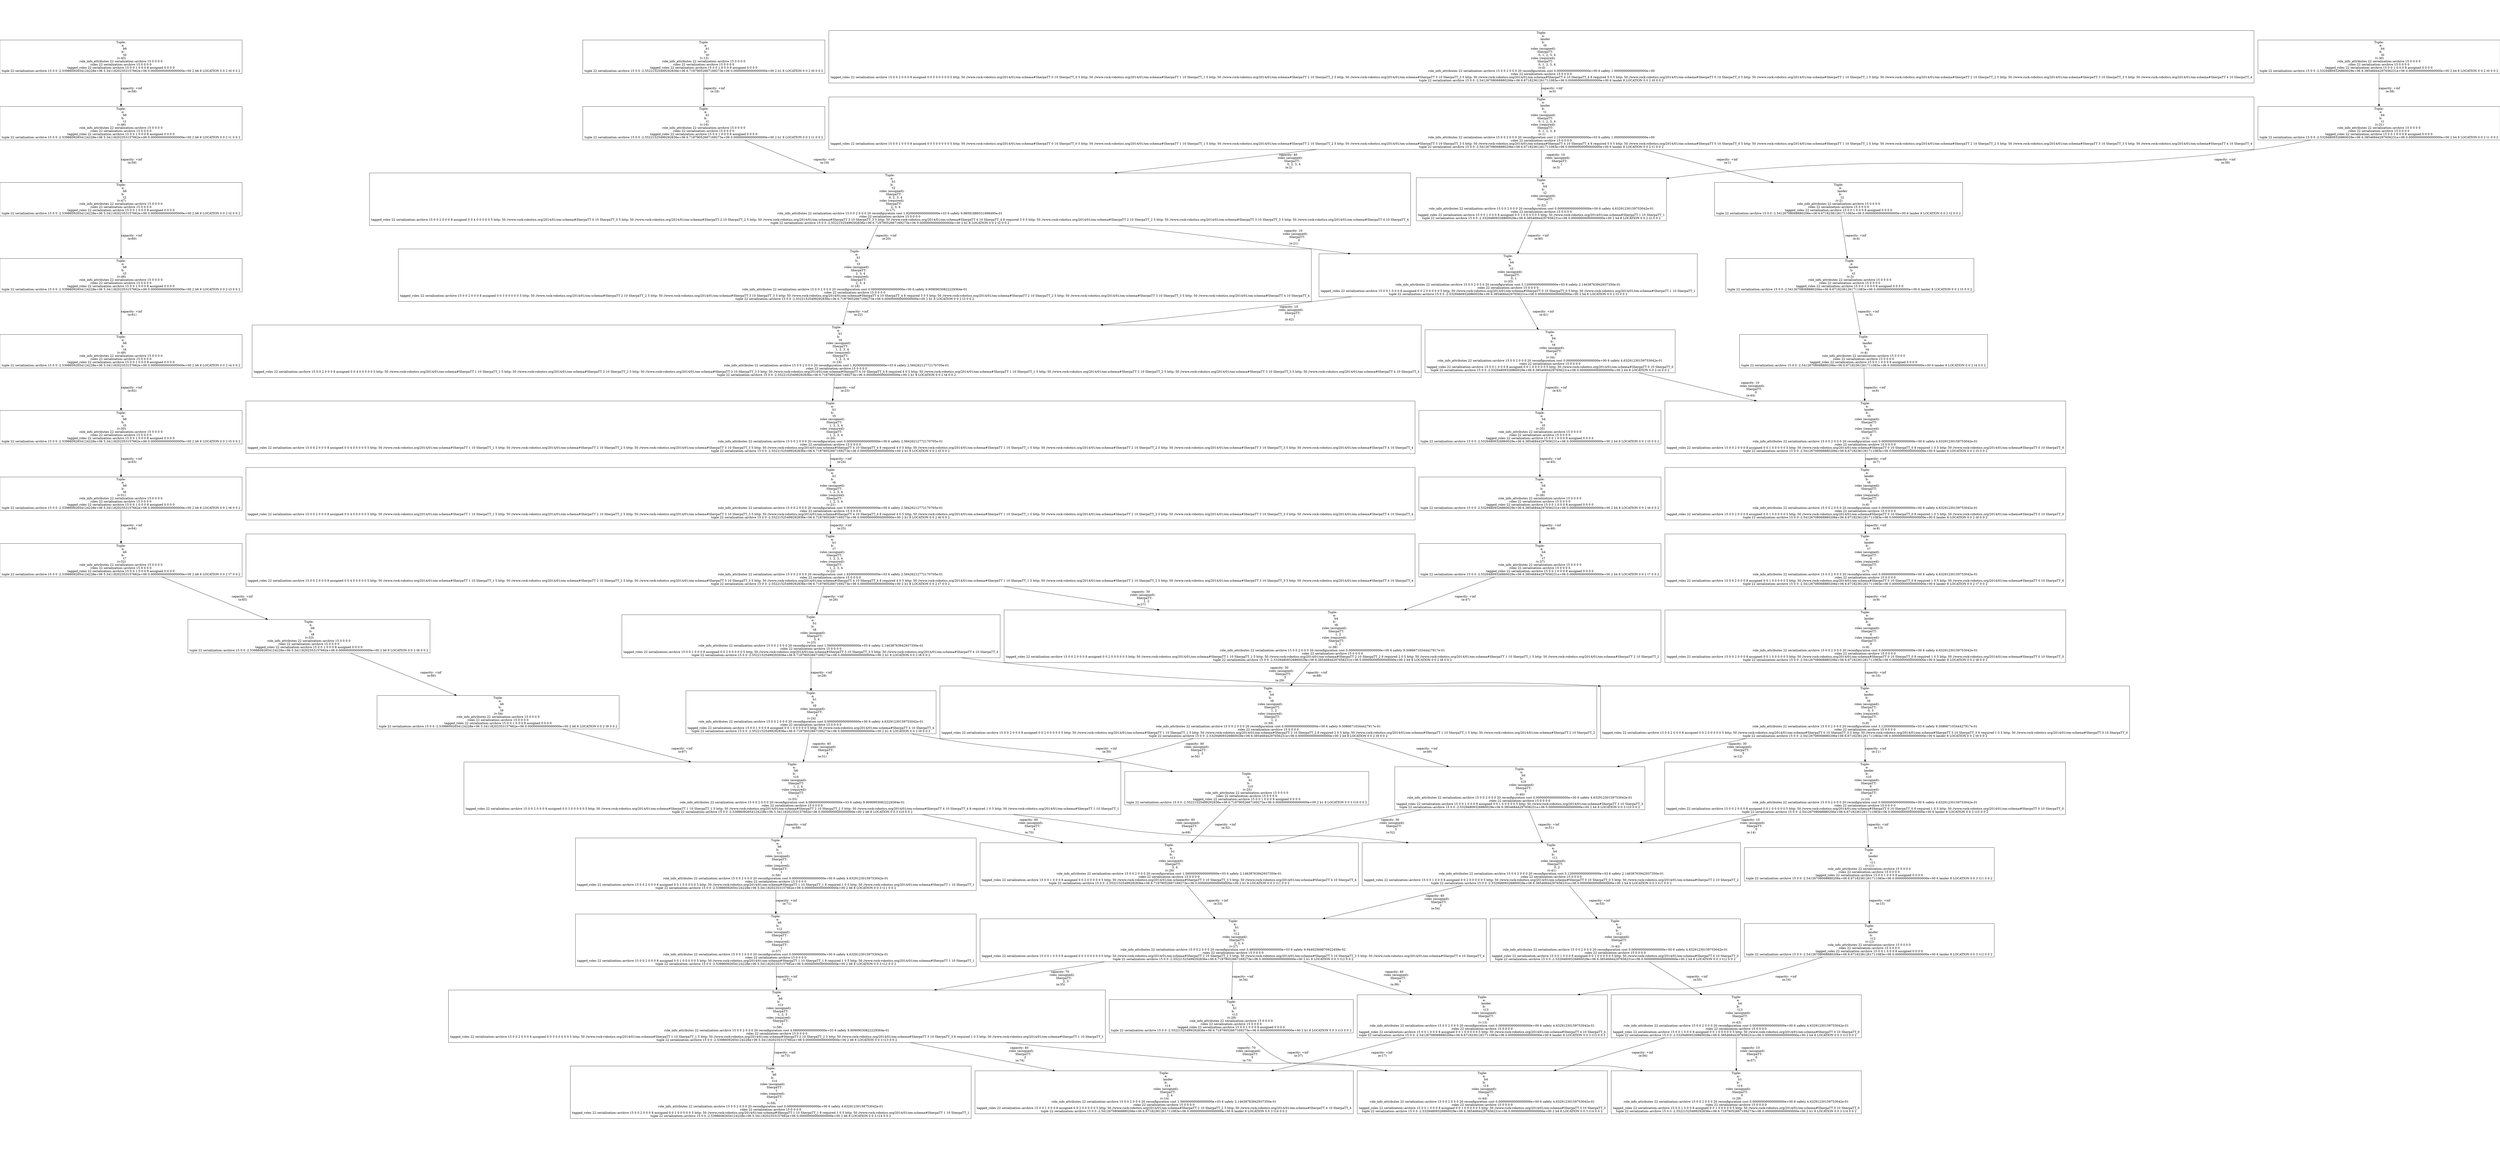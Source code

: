 digraph GraphvizGraph {
	graph [bb="0,0,9148,5139",
		concentrate=false,
		dpi="96,0",
		overlap=false,
		pad="0,2",
		root="Tuple:
    a:
        b6
    b:
        t14
    roles (assigned):
        SherpaTT:
            1
    roles (required):
        \
SherpaTT:
            1
 (v:59)
role_info_attributes 22 serialization::archive 15 0 0 2 0 0 0 20 reconfiguration cost 0.00000000000000000e+\
00 6 safety 4.63291230159753042e-01
roles 22 serialization::archive 15 0 0 0 0
tagged_roles 22 serialization::archive 15 0 0 2 0 \
0 0 8 assigned 0 0 1 0 0 0 0 0 5 http: 50 //www.rock-robotics.org/2014/01/om-schema#SherpaTT 1 10 SherpaTT_1 8 required 1 0 5 http: \
50 //www.rock-robotics.org/2014/01/om-schema#SherpaTT 1 10 SherpaTT_1
tuple 22 serialization::archive 15 0 0 -2.53986092654124228e+\
06 5.34118202353157662e+06 0.00000000000000000e+00 2 b6 8 LOCATION 0 0 3 t14 0 0 2",
		splines=true
	];
	node [fixedsize=false,
		label="\N",
		pin=false,
		pos="0,0",
		shape=box,
		width=0
	];
	edge [label=o];
	"Tuple:
    a:
        b6
    b:
        t14
    roles (assigned):
        SherpaTT:
            1
    roles (required):
        \
SherpaTT:
            1
 (v:59)
role_info_attributes 22 serialization::archive 15 0 0 2 0 0 0 20 reconfiguration cost 0.00000000000000000e+\
00 6 safety 4.63291230159753042e-01
roles 22 serialization::archive 15 0 0 0 0
tagged_roles 22 serialization::archive 15 0 0 2 0 \
0 0 8 assigned 0 0 1 0 0 0 0 0 5 http: 50 //www.rock-robotics.org/2014/01/om-schema#SherpaTT 1 10 SherpaTT_1 8 required 1 0 5 http: \
50 //www.rock-robotics.org/2014/01/om-schema#SherpaTT 1 10 SherpaTT_1
tuple 22 serialization::archive 15 0 0 -2.53986092654124228e+\
06 5.34118202353157662e+06 0.00000000000000000e+00 2 b6 8 LOCATION 0 0 3 t14 0 0 2"	 [height=3.4444,
		pos="2810.5,124",
		width=20.333];
	"Tuple:
    a:
        b6
    b:
        t13
    roles (assigned):
        SherpaTT:
            1, 2, 3
    roles (required):
        \
SherpaTT:
            1
 (v:58)
role_info_attributes 22 serialization::archive 15 0 0 2 0 0 0 20 reconfiguration cost 4.08000000000000000e+\
03 6 safety 9.90909030822229364e-01
roles 22 serialization::archive 15 0 0 0 0
tagged_roles 22 serialization::archive 15 0 0 2 0 \
0 0 8 assigned 0 0 3 0 0 0 0 0 5 http: 50 //www.rock-robotics.org/2014/01/om-schema#SherpaTT 1 10 SherpaTT_1 5 http: 50 //www.rock-robotics.org/\
2014/01/om-schema#SherpaTT 2 10 SherpaTT_2 5 http: 50 //www.rock-robotics.org/2014/01/om-schema#SherpaTT 3 10 SherpaTT_3 8 required \
1 0 5 http: 50 //www.rock-robotics.org/2014/01/om-schema#SherpaTT 1 10 SherpaTT_1
tuple 22 serialization::archive 15 0 0 -2.53986092654124228e+\
06 5.34118202353157662e+06 0.00000000000000000e+00 2 b6 8 LOCATION 0 0 3 t13 0 0 2"	 [height=3.4444,
		pos="2838.5,483",
		width=33.375];
	"Tuple:
    a:
        b6
    b:
        t13
    roles (assigned):
        SherpaTT:
            1, 2, 3
    roles (required):
        \
SherpaTT:
            1
 (v:58)
role_info_attributes 22 serialization::archive 15 0 0 2 0 0 0 20 reconfiguration cost 4.08000000000000000e+\
03 6 safety 9.90909030822229364e-01
roles 22 serialization::archive 15 0 0 0 0
tagged_roles 22 serialization::archive 15 0 0 2 0 \
0 0 8 assigned 0 0 3 0 0 0 0 0 5 http: 50 //www.rock-robotics.org/2014/01/om-schema#SherpaTT 1 10 SherpaTT_1 5 http: 50 //www.rock-robotics.org/\
2014/01/om-schema#SherpaTT 2 10 SherpaTT_2 5 http: 50 //www.rock-robotics.org/2014/01/om-schema#SherpaTT 3 10 SherpaTT_3 8 required \
1 0 5 http: 50 //www.rock-robotics.org/2014/01/om-schema#SherpaTT 1 10 SherpaTT_1
tuple 22 serialization::archive 15 0 0 -2.53986092654124228e+\
06 5.34118202353157662e+06 0.00000000000000000e+00 2 b6 8 LOCATION 0 0 3 t13 0 0 2" -> "Tuple:
    a:
        b6
    b:
        t14
    roles (assigned):
        SherpaTT:
            1
    roles (required):
        \
SherpaTT:
            1
 (v:59)
role_info_attributes 22 serialization::archive 15 0 0 2 0 0 0 20 reconfiguration cost 0.00000000000000000e+\
00 6 safety 4.63291230159753042e-01
roles 22 serialization::archive 15 0 0 0 0
tagged_roles 22 serialization::archive 15 0 0 2 0 \
0 0 8 assigned 0 0 1 0 0 0 0 0 5 http: 50 //www.rock-robotics.org/2014/01/om-schema#SherpaTT 1 10 SherpaTT_1 8 required 1 0 5 http: \
50 //www.rock-robotics.org/2014/01/om-schema#SherpaTT 1 10 SherpaTT_1
tuple 22 serialization::archive 15 0 0 -2.53986092654124228e+\
06 5.34118202353157662e+06 0.00000000000000000e+00 2 b6 8 LOCATION 0 0 3 t14 0 0 2" [key="capacity: +inf
 (e:73)",
	label="capacity: +inf
 (e:73)",
	lp="2864.5,303.5",
	pos="e,2820.2,248.06 2828.8,358.95 2826.3,326.44 2823.5,291.24 2821,258.23"];
"Tuple:
    a:
        b4
    b:
        t14
    roles (assigned):
        SherpaTT:
            3
 (v:44)
role_info_attributes 22 \
serialization::archive 15 0 0 2 0 0 0 20 reconfiguration cost 0.00000000000000000e+00 6 safety 4.63291230159753042e-01
roles 22 \
serialization::archive 15 0 0 0 0
tagged_roles 22 serialization::archive 15 0 0 1 0 0 0 8 assigned 0 0 1 0 0 0 0 0 5 http: 50 //\
www.rock-robotics.org/2014/01/om-schema#SherpaTT 3 10 SherpaTT_3
tuple 22 serialization::archive 15 0 0 -2.53294809326860029e+06 \
6.38546844297656231e+06 0.00000000000000000e+00 2 b4 8 LOCATION 0 0 3 t14 0 0 2" [height=2.8194,
	pos="5419.5,124",
	width=12.694];
"Tuple:
    a:
        b6
    b:
        t13
    roles (assigned):
        SherpaTT:
            1, 2, 3
    roles (required):
        \
SherpaTT:
            1
 (v:58)
role_info_attributes 22 serialization::archive 15 0 0 2 0 0 0 20 reconfiguration cost 4.08000000000000000e+\
03 6 safety 9.90909030822229364e-01
roles 22 serialization::archive 15 0 0 0 0
tagged_roles 22 serialization::archive 15 0 0 2 0 \
0 0 8 assigned 0 0 3 0 0 0 0 0 5 http: 50 //www.rock-robotics.org/2014/01/om-schema#SherpaTT 1 10 SherpaTT_1 5 http: 50 //www.rock-robotics.org/\
2014/01/om-schema#SherpaTT 2 10 SherpaTT_2 5 http: 50 //www.rock-robotics.org/2014/01/om-schema#SherpaTT 3 10 SherpaTT_3 8 required \
1 0 5 http: 50 //www.rock-robotics.org/2014/01/om-schema#SherpaTT 1 10 SherpaTT_1
tuple 22 serialization::archive 15 0 0 -2.53986092654124228e+\
06 5.34118202353157662e+06 0.00000000000000000e+00 2 b6 8 LOCATION 0 0 3 t13 0 0 2" -> "Tuple:
    a:
        b4
    b:
        t14
    roles (assigned):
        SherpaTT:
            3
 (v:44)
role_info_attributes 22 \
serialization::archive 15 0 0 2 0 0 0 20 reconfiguration cost 0.00000000000000000e+00 6 safety 4.63291230159753042e-01
roles 22 \
serialization::archive 15 0 0 0 0
tagged_roles 22 serialization::archive 15 0 0 1 0 0 0 8 assigned 0 0 1 0 0 0 0 0 5 http: 50 //\
www.rock-robotics.org/2014/01/om-schema#SherpaTT 3 10 SherpaTT_3
tuple 22 serialization::archive 15 0 0 -2.53294809326860029e+06 \
6.38546844297656231e+06 0.00000000000000000e+00 2 b4 8 LOCATION 0 0 3 t14 0 0 2" [key="capacity: 70
    roles (assigned):
        SherpaTT:
            3
 (e:75)",
label="capacity: 70
    roles (assigned):
        SherpaTT:
            3
 (e:75)",
lp="4552,303.5",
pos="e,5071.4,225.54 3673.1,358.99 3936.9,323.82 4229.9,288.91 4499.5,266 4700.7,248.9 4753.8,278.15 4953.5,248 4988.7,242.69 5025,235.72 \
5061.2,227.8"];
"Tuple:
    a:
        lander
    b:
        t14
    roles (assigned):
        SherpaTT:
            2, 4
 (v:14)
role_info_attributes \
22 serialization::archive 15 0 0 2 0 0 0 20 reconfiguration cost 1.56000000000000000e+03 6 safety 2.14638763942937350e-01
roles \
22 serialization::archive 15 0 0 0 0
tagged_roles 22 serialization::archive 15 0 0 1 0 0 0 8 assigned 0 0 2 0 0 0 0 0 5 http: 50 //\
www.rock-robotics.org/2014/01/om-schema#SherpaTT 2 10 SherpaTT_2 5 http: 50 //www.rock-robotics.org/2014/01/om-schema#SherpaTT 4 \
10 SherpaTT_4
tuple 22 serialization::archive 15 0 0 -2.54126708068880206e+06 6.67182361261711083e+06 0.00000000000000000e+00 6 \
lander 8 LOCATION 0 0 3 t14 0 0 2" [height=2.8194,
pos="4252.5,124",
width=19.222];
"Tuple:
    a:
        b6
    b:
        t13
    roles (assigned):
        SherpaTT:
            1, 2, 3
    roles (required):
        \
SherpaTT:
            1
 (v:58)
role_info_attributes 22 serialization::archive 15 0 0 2 0 0 0 20 reconfiguration cost 4.08000000000000000e+\
03 6 safety 9.90909030822229364e-01
roles 22 serialization::archive 15 0 0 0 0
tagged_roles 22 serialization::archive 15 0 0 2 0 \
0 0 8 assigned 0 0 3 0 0 0 0 0 5 http: 50 //www.rock-robotics.org/2014/01/om-schema#SherpaTT 1 10 SherpaTT_1 5 http: 50 //www.rock-robotics.org/\
2014/01/om-schema#SherpaTT 2 10 SherpaTT_2 5 http: 50 //www.rock-robotics.org/2014/01/om-schema#SherpaTT 3 10 SherpaTT_3 8 required \
1 0 5 http: 50 //www.rock-robotics.org/2014/01/om-schema#SherpaTT 1 10 SherpaTT_1
tuple 22 serialization::archive 15 0 0 -2.53986092654124228e+\
06 5.34118202353157662e+06 0.00000000000000000e+00 2 b6 8 LOCATION 0 0 3 t13 0 0 2" -> "Tuple:
    a:
        lander
    b:
        t14
    roles (assigned):
        SherpaTT:
            2, 4
 (v:14)
role_info_attributes \
22 serialization::archive 15 0 0 2 0 0 0 20 reconfiguration cost 1.56000000000000000e+03 6 safety 2.14638763942937350e-01
roles \
22 serialization::archive 15 0 0 0 0
tagged_roles 22 serialization::archive 15 0 0 1 0 0 0 8 assigned 0 0 2 0 0 0 0 0 5 http: 50 //\
www.rock-robotics.org/2014/01/om-schema#SherpaTT 2 10 SherpaTT_2 5 http: 50 //www.rock-robotics.org/2014/01/om-schema#SherpaTT 4 \
10 SherpaTT_4
tuple 22 serialization::archive 15 0 0 -2.54126708068880206e+06 6.67182361261711083e+06 0.00000000000000000e+00 6 \
lander 8 LOCATION 0 0 3 t14 0 0 2" [key="capacity: 40
    roles (assigned):
        SherpaTT:
            2
 (e:74)",
label="capacity: 40
    roles (assigned):
        SherpaTT:
            2
 (e:74)",
lp="3724,303.5",
pos="e,3852.6,225.54 3327.1,358.95 3495.1,316.29 3681.4,269.01 3842.5,228.1"];
"Tuple:
    a:
        b6
    b:
        t12
    roles (assigned):
        SherpaTT:
            1
    roles (required):
        \
SherpaTT:
            1
 (v:57)
role_info_attributes 22 serialization::archive 15 0 0 2 0 0 0 20 reconfiguration cost 0.00000000000000000e+\
00 6 safety 4.63291230159753042e-01
roles 22 serialization::archive 15 0 0 0 0
tagged_roles 22 serialization::archive 15 0 0 2 0 \
0 0 8 assigned 0 0 1 0 0 0 0 0 5 http: 50 //www.rock-robotics.org/2014/01/om-schema#SherpaTT 1 10 SherpaTT_1 8 required 1 0 5 http: \
50 //www.rock-robotics.org/2014/01/om-schema#SherpaTT 1 10 SherpaTT_1
tuple 22 serialization::archive 15 0 0 -2.53986092654124228e+\
06 5.34118202353157662e+06 0.00000000000000000e+00 2 b6 8 LOCATION 0 0 3 t12 0 0 2" [height=3.4444,
pos="2833.5,842",
width=20.333];
"Tuple:
    a:
        b6
    b:
        t12
    roles (assigned):
        SherpaTT:
            1
    roles (required):
        \
SherpaTT:
            1
 (v:57)
role_info_attributes 22 serialization::archive 15 0 0 2 0 0 0 20 reconfiguration cost 0.00000000000000000e+\
00 6 safety 4.63291230159753042e-01
roles 22 serialization::archive 15 0 0 0 0
tagged_roles 22 serialization::archive 15 0 0 2 0 \
0 0 8 assigned 0 0 1 0 0 0 0 0 5 http: 50 //www.rock-robotics.org/2014/01/om-schema#SherpaTT 1 10 SherpaTT_1 8 required 1 0 5 http: \
50 //www.rock-robotics.org/2014/01/om-schema#SherpaTT 1 10 SherpaTT_1
tuple 22 serialization::archive 15 0 0 -2.53986092654124228e+\
06 5.34118202353157662e+06 0.00000000000000000e+00 2 b6 8 LOCATION 0 0 3 t12 0 0 2" -> "Tuple:
    a:
        b6
    b:
        t13
    roles (assigned):
        SherpaTT:
            1, 2, 3
    roles (required):
        \
SherpaTT:
            1
 (v:58)
role_info_attributes 22 serialization::archive 15 0 0 2 0 0 0 20 reconfiguration cost 4.08000000000000000e+\
03 6 safety 9.90909030822229364e-01
roles 22 serialization::archive 15 0 0 0 0
tagged_roles 22 serialization::archive 15 0 0 2 0 \
0 0 8 assigned 0 0 3 0 0 0 0 0 5 http: 50 //www.rock-robotics.org/2014/01/om-schema#SherpaTT 1 10 SherpaTT_1 5 http: 50 //www.rock-robotics.org/\
2014/01/om-schema#SherpaTT 2 10 SherpaTT_2 5 http: 50 //www.rock-robotics.org/2014/01/om-schema#SherpaTT 3 10 SherpaTT_3 8 required \
1 0 5 http: 50 //www.rock-robotics.org/2014/01/om-schema#SherpaTT 1 10 SherpaTT_1
tuple 22 serialization::archive 15 0 0 -2.53986092654124228e+\
06 5.34118202353157662e+06 0.00000000000000000e+00 2 b6 8 LOCATION 0 0 3 t13 0 0 2" [key="capacity: +inf
 (e:72)",
label="capacity: +inf
 (e:72)",
lp="2873.5,662.5",
pos="e,2836.8,607.06 2835.2,717.95 2835.7,685.44 2836.2,650.24 2836.6,617.23"];
"Tuple:
    a:
        b6
    b:
        t11
    roles (assigned):
        SherpaTT:
            1
    roles (required):
        \
SherpaTT:
            1
 (v:56)
role_info_attributes 22 serialization::archive 15 0 0 2 0 0 0 20 reconfiguration cost 0.00000000000000000e+\
00 6 safety 4.63291230159753042e-01
roles 22 serialization::archive 15 0 0 0 0
tagged_roles 22 serialization::archive 15 0 0 2 0 \
0 0 8 assigned 0 0 1 0 0 0 0 0 5 http: 50 //www.rock-robotics.org/2014/01/om-schema#SherpaTT 1 10 SherpaTT_1 8 required 1 0 5 http: \
50 //www.rock-robotics.org/2014/01/om-schema#SherpaTT 1 10 SherpaTT_1
tuple 22 serialization::archive 15 0 0 -2.53986092654124228e+\
06 5.34118202353157662e+06 0.00000000000000000e+00 2 b6 8 LOCATION 0 0 3 t11 0 0 2" [height=3.4444,
pos="2833.5,1201",
width=20.333];
"Tuple:
    a:
        b6
    b:
        t11
    roles (assigned):
        SherpaTT:
            1
    roles (required):
        \
SherpaTT:
            1
 (v:56)
role_info_attributes 22 serialization::archive 15 0 0 2 0 0 0 20 reconfiguration cost 0.00000000000000000e+\
00 6 safety 4.63291230159753042e-01
roles 22 serialization::archive 15 0 0 0 0
tagged_roles 22 serialization::archive 15 0 0 2 0 \
0 0 8 assigned 0 0 1 0 0 0 0 0 5 http: 50 //www.rock-robotics.org/2014/01/om-schema#SherpaTT 1 10 SherpaTT_1 8 required 1 0 5 http: \
50 //www.rock-robotics.org/2014/01/om-schema#SherpaTT 1 10 SherpaTT_1
tuple 22 serialization::archive 15 0 0 -2.53986092654124228e+\
06 5.34118202353157662e+06 0.00000000000000000e+00 2 b6 8 LOCATION 0 0 3 t11 0 0 2" -> "Tuple:
    a:
        b6
    b:
        t12
    roles (assigned):
        SherpaTT:
            1
    roles (required):
        \
SherpaTT:
            1
 (v:57)
role_info_attributes 22 serialization::archive 15 0 0 2 0 0 0 20 reconfiguration cost 0.00000000000000000e+\
00 6 safety 4.63291230159753042e-01
roles 22 serialization::archive 15 0 0 0 0
tagged_roles 22 serialization::archive 15 0 0 2 0 \
0 0 8 assigned 0 0 1 0 0 0 0 0 5 http: 50 //www.rock-robotics.org/2014/01/om-schema#SherpaTT 1 10 SherpaTT_1 8 required 1 0 5 http: \
50 //www.rock-robotics.org/2014/01/om-schema#SherpaTT 1 10 SherpaTT_1
tuple 22 serialization::archive 15 0 0 -2.53986092654124228e+\
06 5.34118202353157662e+06 0.00000000000000000e+00 2 b6 8 LOCATION 0 0 3 t12 0 0 2" [key="capacity: +inf
 (e:71)",
label="capacity: +inf
 (e:71)",
lp="2871.5,1021.5",
pos="e,2833.5,966.06 2833.5,1076.9 2833.5,1044.4 2833.5,1009.2 2833.5,976.23"];
"Tuple:
    a:
        b6
    b:
        t10
    roles (assigned):
        SherpaTT:
            1, 2, 4
    roles (required):
        \
SherpaTT:
            1
 (v:55)
role_info_attributes 22 serialization::archive 15 0 0 2 0 0 0 20 reconfiguration cost 4.08000000000000000e+\
03 6 safety 9.90909030822229364e-01
roles 22 serialization::archive 15 0 0 0 0
tagged_roles 22 serialization::archive 15 0 0 2 0 \
0 0 8 assigned 0 0 3 0 0 0 0 0 5 http: 50 //www.rock-robotics.org/2014/01/om-schema#SherpaTT 1 10 SherpaTT_1 5 http: 50 //www.rock-robotics.org/\
2014/01/om-schema#SherpaTT 2 10 SherpaTT_2 5 http: 50 //www.rock-robotics.org/2014/01/om-schema#SherpaTT 4 10 SherpaTT_4 8 required \
1 0 5 http: 50 //www.rock-robotics.org/2014/01/om-schema#SherpaTT 1 10 SherpaTT_1
tuple 22 serialization::archive 15 0 0 -2.53986092654124228e+\
06 5.34118202353157662e+06 0.00000000000000000e+00 2 b6 8 LOCATION 0 0 3 t10 0 0 2" [height=3.4444,
pos="2894.5,1560",
width=33.375];
"Tuple:
    a:
        b6
    b:
        t10
    roles (assigned):
        SherpaTT:
            1, 2, 4
    roles (required):
        \
SherpaTT:
            1
 (v:55)
role_info_attributes 22 serialization::archive 15 0 0 2 0 0 0 20 reconfiguration cost 4.08000000000000000e+\
03 6 safety 9.90909030822229364e-01
roles 22 serialization::archive 15 0 0 0 0
tagged_roles 22 serialization::archive 15 0 0 2 0 \
0 0 8 assigned 0 0 3 0 0 0 0 0 5 http: 50 //www.rock-robotics.org/2014/01/om-schema#SherpaTT 1 10 SherpaTT_1 5 http: 50 //www.rock-robotics.org/\
2014/01/om-schema#SherpaTT 2 10 SherpaTT_2 5 http: 50 //www.rock-robotics.org/2014/01/om-schema#SherpaTT 4 10 SherpaTT_4 8 required \
1 0 5 http: 50 //www.rock-robotics.org/2014/01/om-schema#SherpaTT 1 10 SherpaTT_1
tuple 22 serialization::archive 15 0 0 -2.53986092654124228e+\
06 5.34118202353157662e+06 0.00000000000000000e+00 2 b6 8 LOCATION 0 0 3 t10 0 0 2" -> "Tuple:
    a:
        b6
    b:
        t11
    roles (assigned):
        SherpaTT:
            1
    roles (required):
        \
SherpaTT:
            1
 (v:56)
role_info_attributes 22 serialization::archive 15 0 0 2 0 0 0 20 reconfiguration cost 0.00000000000000000e+\
00 6 safety 4.63291230159753042e-01
roles 22 serialization::archive 15 0 0 0 0
tagged_roles 22 serialization::archive 15 0 0 2 0 \
0 0 8 assigned 0 0 1 0 0 0 0 0 5 http: 50 //www.rock-robotics.org/2014/01/om-schema#SherpaTT 1 10 SherpaTT_1 8 required 1 0 5 http: \
50 //www.rock-robotics.org/2014/01/om-schema#SherpaTT 1 10 SherpaTT_1
tuple 22 serialization::archive 15 0 0 -2.53986092654124228e+\
06 5.34118202353157662e+06 0.00000000000000000e+00 2 b6 8 LOCATION 0 0 3 t11 0 0 2" [key="capacity: +inf
 (e:68)",
label="capacity: +inf
 (e:68)",
lp="2906.5,1380.5",
pos="e,2854.6,1325.1 2873.4,1435.9 2867.9,1403.4 2861.9,1368.2 2856.3,1335.2"];
"Tuple:
    a:
        b4
    b:
        t11
    roles (assigned):
        SherpaTT:
            0, 2
 (v:41)
role_info_attributes \
22 serialization::archive 15 0 0 2 0 0 0 20 reconfiguration cost 3.12000000000000000e+03 6 safety 2.14638763942937350e-01
roles \
22 serialization::archive 15 0 0 0 0
tagged_roles 22 serialization::archive 15 0 0 1 0 0 0 8 assigned 0 0 2 0 0 0 0 0 5 http: 50 //\
www.rock-robotics.org/2014/01/om-schema#SherpaTT 0 10 SherpaTT_0 5 http: 50 //www.rock-robotics.org/2014/01/om-schema#SherpaTT 2 \
10 SherpaTT_2
tuple 22 serialization::archive 15 0 0 -2.53294809326860029e+06 6.38546844297656231e+06 0.00000000000000000e+00 2 \
b4 8 LOCATION 0 0 3 t11 0 0 2" [height=2.8194,
pos="5677.5,1201",
width=19.222];
"Tuple:
    a:
        b6
    b:
        t10
    roles (assigned):
        SherpaTT:
            1, 2, 4
    roles (required):
        \
SherpaTT:
            1
 (v:55)
role_info_attributes 22 serialization::archive 15 0 0 2 0 0 0 20 reconfiguration cost 4.08000000000000000e+\
03 6 safety 9.90909030822229364e-01
roles 22 serialization::archive 15 0 0 0 0
tagged_roles 22 serialization::archive 15 0 0 2 0 \
0 0 8 assigned 0 0 3 0 0 0 0 0 5 http: 50 //www.rock-robotics.org/2014/01/om-schema#SherpaTT 1 10 SherpaTT_1 5 http: 50 //www.rock-robotics.org/\
2014/01/om-schema#SherpaTT 2 10 SherpaTT_2 5 http: 50 //www.rock-robotics.org/2014/01/om-schema#SherpaTT 4 10 SherpaTT_4 8 required \
1 0 5 http: 50 //www.rock-robotics.org/2014/01/om-schema#SherpaTT 1 10 SherpaTT_1
tuple 22 serialization::archive 15 0 0 -2.53986092654124228e+\
06 5.34118202353157662e+06 0.00000000000000000e+00 2 b6 8 LOCATION 0 0 3 t10 0 0 2" -> "Tuple:
    a:
        b4
    b:
        t11
    roles (assigned):
        SherpaTT:
            0, 2
 (v:41)
role_info_attributes \
22 serialization::archive 15 0 0 2 0 0 0 20 reconfiguration cost 3.12000000000000000e+03 6 safety 2.14638763942937350e-01
roles \
22 serialization::archive 15 0 0 0 0
tagged_roles 22 serialization::archive 15 0 0 1 0 0 0 8 assigned 0 0 2 0 0 0 0 0 5 http: 50 //\
www.rock-robotics.org/2014/01/om-schema#SherpaTT 0 10 SherpaTT_0 5 http: 50 //www.rock-robotics.org/2014/01/om-schema#SherpaTT 2 \
10 SherpaTT_2
tuple 22 serialization::archive 15 0 0 -2.53294809326860029e+06 6.38546844297656231e+06 0.00000000000000000e+00 2 \
b4 8 LOCATION 0 0 3 t11 0 0 2" [key="capacity: 40
    roles (assigned):
        SherpaTT:
            2
 (e:69)",
label="capacity: 40
    roles (assigned):
        SherpaTT:
            2
 (e:69)",
lp="4334,1380.5",
pos="e,5152.8,1302.6 3703.1,1436 3741.8,1429.9 3780.1,1423.9 3817.5,1418 4023.8,1385.5 4073.5,1362.4 4281.5,1343 4589.2,1314.3 4669.1,\
1356 4976.5,1325 5030.6,1319.5 5086.8,1312.3 5142.8,1304.1"];
"Tuple:
    a:
        b1
    b:
        t11
    roles (assigned):
        SherpaTT:
            3, 4
 (v:26)
role_info_attributes \
22 serialization::archive 15 0 0 2 0 0 0 20 reconfiguration cost 1.56000000000000000e+03 6 safety 2.14638763942937350e-01
roles \
22 serialization::archive 15 0 0 0 0
tagged_roles 22 serialization::archive 15 0 0 1 0 0 0 8 assigned 0 0 2 0 0 0 0 0 5 http: 50 //\
www.rock-robotics.org/2014/01/om-schema#SherpaTT 3 10 SherpaTT_3 5 http: 50 //www.rock-robotics.org/2014/01/om-schema#SherpaTT 4 \
10 SherpaTT_4
tuple 22 serialization::archive 15 0 0 -2.55221525499292836e+06 6.71879052667169273e+06 0.00000000000000000e+00 2 \
b1 8 LOCATION 0 0 3 t11 0 0 2" [height=2.8194,
pos="4275.5,1201",
width=19.222];
"Tuple:
    a:
        b6
    b:
        t10
    roles (assigned):
        SherpaTT:
            1, 2, 4
    roles (required):
        \
SherpaTT:
            1
 (v:55)
role_info_attributes 22 serialization::archive 15 0 0 2 0 0 0 20 reconfiguration cost 4.08000000000000000e+\
03 6 safety 9.90909030822229364e-01
roles 22 serialization::archive 15 0 0 0 0
tagged_roles 22 serialization::archive 15 0 0 2 0 \
0 0 8 assigned 0 0 3 0 0 0 0 0 5 http: 50 //www.rock-robotics.org/2014/01/om-schema#SherpaTT 1 10 SherpaTT_1 5 http: 50 //www.rock-robotics.org/\
2014/01/om-schema#SherpaTT 2 10 SherpaTT_2 5 http: 50 //www.rock-robotics.org/2014/01/om-schema#SherpaTT 4 10 SherpaTT_4 8 required \
1 0 5 http: 50 //www.rock-robotics.org/2014/01/om-schema#SherpaTT 1 10 SherpaTT_1
tuple 22 serialization::archive 15 0 0 -2.53986092654124228e+\
06 5.34118202353157662e+06 0.00000000000000000e+00 2 b6 8 LOCATION 0 0 3 t10 0 0 2" -> "Tuple:
    a:
        b1
    b:
        t11
    roles (assigned):
        SherpaTT:
            3, 4
 (v:26)
role_info_attributes \
22 serialization::archive 15 0 0 2 0 0 0 20 reconfiguration cost 1.56000000000000000e+03 6 safety 2.14638763942937350e-01
roles \
22 serialization::archive 15 0 0 0 0
tagged_roles 22 serialization::archive 15 0 0 1 0 0 0 8 assigned 0 0 2 0 0 0 0 0 5 http: 50 //\
www.rock-robotics.org/2014/01/om-schema#SherpaTT 3 10 SherpaTT_3 5 http: 50 //www.rock-robotics.org/2014/01/om-schema#SherpaTT 4 \
10 SherpaTT_4
tuple 22 serialization::archive 15 0 0 -2.55221525499292836e+06 6.71879052667169273e+06 0.00000000000000000e+00 2 \
b1 8 LOCATION 0 0 3 t11 0 0 2" [key="capacity: 40
    roles (assigned):
        SherpaTT:
            4
 (e:70)",
label="capacity: 40
    roles (assigned):
        SherpaTT:
            4
 (e:70)",
lp="3761,1380.5",
pos="e,3884.9,1302.5 3371.7,1435.9 3535.8,1393.3 3717.7,1346 3875,1305.1"];
"Tuple:
    a:
        b6
    b:
        t9
 (v:54)
role_info_attributes 22 serialization::archive 15 0 0 0 0
roles 22 serialization::\
archive 15 0 0 0 0
tagged_roles 22 serialization::archive 15 0 0 1 0 0 0 8 assigned 0 0 0 0
tuple 22 serialization::archive 15 0 \
0 -2.53986092654124228e+06 5.34118202353157662e+06 0.00000000000000000e+00 2 b6 8 LOCATION 0 0 2 t9 0 0 2" [height=2.1944,
pos="1817.5,1919",
width=12.208];
"Tuple:
    a:
        b6
    b:
        t9
 (v:54)
role_info_attributes 22 serialization::archive 15 0 0 0 0
roles 22 serialization::\
archive 15 0 0 0 0
tagged_roles 22 serialization::archive 15 0 0 1 0 0 0 8 assigned 0 0 0 0
tuple 22 serialization::archive 15 0 \
0 -2.53986092654124228e+06 5.34118202353157662e+06 0.00000000000000000e+00 2 b6 8 LOCATION 0 0 2 t9 0 0 2" -> "Tuple:
    a:
        b6
    b:
        t10
    roles (assigned):
        SherpaTT:
            1, 2, 4
    roles (required):
        \
SherpaTT:
            1
 (v:55)
role_info_attributes 22 serialization::archive 15 0 0 2 0 0 0 20 reconfiguration cost 4.08000000000000000e+\
03 6 safety 9.90909030822229364e-01
roles 22 serialization::archive 15 0 0 0 0
tagged_roles 22 serialization::archive 15 0 0 2 0 \
0 0 8 assigned 0 0 3 0 0 0 0 0 5 http: 50 //www.rock-robotics.org/2014/01/om-schema#SherpaTT 1 10 SherpaTT_1 5 http: 50 //www.rock-robotics.org/\
2014/01/om-schema#SherpaTT 2 10 SherpaTT_2 5 http: 50 //www.rock-robotics.org/2014/01/om-schema#SherpaTT 4 10 SherpaTT_4 8 required \
1 0 5 http: 50 //www.rock-robotics.org/2014/01/om-schema#SherpaTT 1 10 SherpaTT_1
tuple 22 serialization::archive 15 0 0 -2.53986092654124228e+\
06 5.34118202353157662e+06 0.00000000000000000e+00 2 b6 8 LOCATION 0 0 3 t10 0 0 2" [key="capacity: +inf
 (e:67)",
label="capacity: +inf
 (e:67)",
lp="2489.5,1739.5",
pos="e,2522.3,1684.1 2054.5,1840 2188.8,1795.2 2360,1738.2 2512.8,1687.2"];
"Tuple:
    a:
        b6
    b:
        t8
 (v:53)
role_info_attributes 22 serialization::archive 15 0 0 0 0
roles 22 serialization::\
archive 15 0 0 0 0
tagged_roles 22 serialization::archive 15 0 0 1 0 0 0 8 assigned 0 0 0 0
tuple 22 serialization::archive 15 0 \
0 -2.53986092654124228e+06 5.34118202353157662e+06 0.00000000000000000e+00 2 b6 8 LOCATION 0 0 2 t8 0 0 2" [height=2.1944,
pos="1125.5,2278",
width=12.208];
"Tuple:
    a:
        b6
    b:
        t8
 (v:53)
role_info_attributes 22 serialization::archive 15 0 0 0 0
roles 22 serialization::\
archive 15 0 0 0 0
tagged_roles 22 serialization::archive 15 0 0 1 0 0 0 8 assigned 0 0 0 0
tuple 22 serialization::archive 15 0 \
0 -2.53986092654124228e+06 5.34118202353157662e+06 0.00000000000000000e+00 2 b6 8 LOCATION 0 0 2 t8 0 0 2" -> "Tuple:
    a:
        b6
    b:
        t9
 (v:54)
role_info_attributes 22 serialization::archive 15 0 0 0 0
roles 22 serialization::\
archive 15 0 0 0 0
tagged_roles 22 serialization::archive 15 0 0 1 0 0 0 8 assigned 0 0 0 0
tuple 22 serialization::archive 15 0 \
0 -2.53986092654124228e+06 5.34118202353157662e+06 0.00000000000000000e+00 2 b6 8 LOCATION 0 0 2 t9 0 0 2" [key="capacity: +inf
 (e:66)",
label="capacity: +inf
 (e:66)",
lp="1570.5,2098.5",
pos="e,1665,1998.1 1277.8,2199 1389.8,2140.9 1541.7,2062.1 1655.8,2002.9"];
"Tuple:
    a:
        b6
    b:
        t7
 (v:52)
role_info_attributes 22 serialization::archive 15 0 0 0 0
roles 22 serialization::\
archive 15 0 0 0 0
tagged_roles 22 serialization::archive 15 0 0 1 0 0 0 8 assigned 0 0 0 0
tuple 22 serialization::archive 15 0 \
0 -2.53986092654124228e+06 5.34118202353157662e+06 0.00000000000000000e+00 2 b6 8 LOCATION 0 0 2 t7 0 0 2" [height=2.1944,
pos="439.5,2637",
width=12.208];
"Tuple:
    a:
        b6
    b:
        t7
 (v:52)
role_info_attributes 22 serialization::archive 15 0 0 0 0
roles 22 serialization::\
archive 15 0 0 0 0
tagged_roles 22 serialization::archive 15 0 0 1 0 0 0 8 assigned 0 0 0 0
tuple 22 serialization::archive 15 0 \
0 -2.53986092654124228e+06 5.34118202353157662e+06 0.00000000000000000e+00 2 b6 8 LOCATION 0 0 2 t7 0 0 2" -> "Tuple:
    a:
        b6
    b:
        t8
 (v:53)
role_info_attributes 22 serialization::archive 15 0 0 0 0
roles 22 serialization::\
archive 15 0 0 0 0
tagged_roles 22 serialization::archive 15 0 0 1 0 0 0 8 assigned 0 0 0 0
tuple 22 serialization::archive 15 0 \
0 -2.53986092654124228e+06 5.34118202353157662e+06 0.00000000000000000e+00 2 b6 8 LOCATION 0 0 2 t8 0 0 2" [key="capacity: +inf
 (e:65)",
label="capacity: +inf
 (e:65)",
lp="881.5,2457.5",
pos="e,974.31,2357.1 590.47,2558 701.47,2499.9 852.06,2421.1 965.2,2361.9"];
"Tuple:
    a:
        b6
    b:
        t6
 (v:51)
role_info_attributes 22 serialization::archive 15 0 0 0 0
roles 22 serialization::\
archive 15 0 0 0 0
tagged_roles 22 serialization::archive 15 0 0 1 0 0 0 8 assigned 0 0 0 0
tuple 22 serialization::archive 15 0 \
0 -2.53986092654124228e+06 5.34118202353157662e+06 0.00000000000000000e+00 2 b6 8 LOCATION 0 0 2 t6 0 0 2" [height=2.1944,
pos="439.5,2951",
width=12.208];
"Tuple:
    a:
        b6
    b:
        t6
 (v:51)
role_info_attributes 22 serialization::archive 15 0 0 0 0
roles 22 serialization::\
archive 15 0 0 0 0
tagged_roles 22 serialization::archive 15 0 0 1 0 0 0 8 assigned 0 0 0 0
tuple 22 serialization::archive 15 0 \
0 -2.53986092654124228e+06 5.34118202353157662e+06 0.00000000000000000e+00 2 b6 8 LOCATION 0 0 2 t6 0 0 2" -> "Tuple:
    a:
        b6
    b:
        t7
 (v:52)
role_info_attributes 22 serialization::archive 15 0 0 0 0
roles 22 serialization::\
archive 15 0 0 0 0
tagged_roles 22 serialization::archive 15 0 0 1 0 0 0 8 assigned 0 0 0 0
tuple 22 serialization::archive 15 0 \
0 -2.53986092654124228e+06 5.34118202353157662e+06 0.00000000000000000e+00 2 b6 8 LOCATION 0 0 2 t7 0 0 2" [key="capacity: +inf
 (e:64)",
label="capacity: +inf
 (e:64)",
lp="477.5,2794",
pos="e,439.5,2716.2 439.5,2871.8 439.5,2827.5 439.5,2772.2 439.5,2726.4"];
"Tuple:
    a:
        b6
    b:
        t5
 (v:50)
role_info_attributes 22 serialization::archive 15 0 0 0 0
roles 22 serialization::\
archive 15 0 0 0 0
tagged_roles 22 serialization::archive 15 0 0 1 0 0 0 8 assigned 0 0 0 0
tuple 22 serialization::archive 15 0 \
0 -2.53986092654124228e+06 5.34118202353157662e+06 0.00000000000000000e+00 2 b6 8 LOCATION 0 0 2 t5 0 0 2" [height=2.1944,
pos="439.5,3265",
width=12.208];
"Tuple:
    a:
        b6
    b:
        t5
 (v:50)
role_info_attributes 22 serialization::archive 15 0 0 0 0
roles 22 serialization::\
archive 15 0 0 0 0
tagged_roles 22 serialization::archive 15 0 0 1 0 0 0 8 assigned 0 0 0 0
tuple 22 serialization::archive 15 0 \
0 -2.53986092654124228e+06 5.34118202353157662e+06 0.00000000000000000e+00 2 b6 8 LOCATION 0 0 2 t5 0 0 2" -> "Tuple:
    a:
        b6
    b:
        t6
 (v:51)
role_info_attributes 22 serialization::archive 15 0 0 0 0
roles 22 serialization::\
archive 15 0 0 0 0
tagged_roles 22 serialization::archive 15 0 0 1 0 0 0 8 assigned 0 0 0 0
tuple 22 serialization::archive 15 0 \
0 -2.53986092654124228e+06 5.34118202353157662e+06 0.00000000000000000e+00 2 b6 8 LOCATION 0 0 2 t6 0 0 2" [key="capacity: +inf
 (e:63)",
label="capacity: +inf
 (e:63)",
lp="477.5,3108",
pos="e,439.5,3030.2 439.5,3185.8 439.5,3141.5 439.5,3086.2 439.5,3040.4"];
"Tuple:
    a:
        b6
    b:
        t4
 (v:49)
role_info_attributes 22 serialization::archive 15 0 0 0 0
roles 22 serialization::\
archive 15 0 0 0 0
tagged_roles 22 serialization::archive 15 0 0 1 0 0 0 8 assigned 0 0 0 0
tuple 22 serialization::archive 15 0 \
0 -2.53986092654124228e+06 5.34118202353157662e+06 0.00000000000000000e+00 2 b6 8 LOCATION 0 0 2 t4 0 0 2" [height=2.1944,
pos="439.5,3624",
width=12.208];
"Tuple:
    a:
        b6
    b:
        t4
 (v:49)
role_info_attributes 22 serialization::archive 15 0 0 0 0
roles 22 serialization::\
archive 15 0 0 0 0
tagged_roles 22 serialization::archive 15 0 0 1 0 0 0 8 assigned 0 0 0 0
tuple 22 serialization::archive 15 0 \
0 -2.53986092654124228e+06 5.34118202353157662e+06 0.00000000000000000e+00 2 b6 8 LOCATION 0 0 2 t4 0 0 2" -> "Tuple:
    a:
        b6
    b:
        t5
 (v:50)
role_info_attributes 22 serialization::archive 15 0 0 0 0
roles 22 serialization::\
archive 15 0 0 0 0
tagged_roles 22 serialization::archive 15 0 0 1 0 0 0 8 assigned 0 0 0 0
tuple 22 serialization::archive 15 0 \
0 -2.53986092654124228e+06 5.34118202353157662e+06 0.00000000000000000e+00 2 b6 8 LOCATION 0 0 2 t5 0 0 2" [key="capacity: +inf
 (e:62)",
label="capacity: +inf
 (e:62)",
lp="477.5,3444.5",
pos="e,439.5,3344 439.5,3544.8 439.5,3488.5 439.5,3412.8 439.5,3354.4"];
"Tuple:
    a:
        b6
    b:
        t3
 (v:48)
role_info_attributes 22 serialization::archive 15 0 0 0 0
roles 22 serialization::\
archive 15 0 0 0 0
tagged_roles 22 serialization::archive 15 0 0 1 0 0 0 8 assigned 0 0 0 0
tuple 22 serialization::archive 15 0 \
0 -2.53986092654124228e+06 5.34118202353157662e+06 0.00000000000000000e+00 2 b6 8 LOCATION 0 0 2 t3 0 0 2" [height=2.1944,
pos="439.5,3983",
width=12.208];
"Tuple:
    a:
        b6
    b:
        t3
 (v:48)
role_info_attributes 22 serialization::archive 15 0 0 0 0
roles 22 serialization::\
archive 15 0 0 0 0
tagged_roles 22 serialization::archive 15 0 0 1 0 0 0 8 assigned 0 0 0 0
tuple 22 serialization::archive 15 0 \
0 -2.53986092654124228e+06 5.34118202353157662e+06 0.00000000000000000e+00 2 b6 8 LOCATION 0 0 2 t3 0 0 2" -> "Tuple:
    a:
        b6
    b:
        t4
 (v:49)
role_info_attributes 22 serialization::archive 15 0 0 0 0
roles 22 serialization::\
archive 15 0 0 0 0
tagged_roles 22 serialization::archive 15 0 0 1 0 0 0 8 assigned 0 0 0 0
tuple 22 serialization::archive 15 0 \
0 -2.53986092654124228e+06 5.34118202353157662e+06 0.00000000000000000e+00 2 b6 8 LOCATION 0 0 2 t4 0 0 2" [key="capacity: +inf
 (e:61)",
label="capacity: +inf
 (e:61)",
lp="477.5,3803.5",
pos="e,439.5,3703 439.5,3903.8 439.5,3847.5 439.5,3771.8 439.5,3713.4"];
"Tuple:
    a:
        b6
    b:
        t2
 (v:47)
role_info_attributes 22 serialization::archive 15 0 0 0 0
roles 22 serialization::\
archive 15 0 0 0 0
tagged_roles 22 serialization::archive 15 0 0 1 0 0 0 8 assigned 0 0 0 0
tuple 22 serialization::archive 15 0 \
0 -2.53986092654124228e+06 5.34118202353157662e+06 0.00000000000000000e+00 2 b6 8 LOCATION 0 0 2 t2 0 0 2" [height=2.1944,
pos="439.5,4342",
width=12.208];
"Tuple:
    a:
        b6
    b:
        t2
 (v:47)
role_info_attributes 22 serialization::archive 15 0 0 0 0
roles 22 serialization::\
archive 15 0 0 0 0
tagged_roles 22 serialization::archive 15 0 0 1 0 0 0 8 assigned 0 0 0 0
tuple 22 serialization::archive 15 0 \
0 -2.53986092654124228e+06 5.34118202353157662e+06 0.00000000000000000e+00 2 b6 8 LOCATION 0 0 2 t2 0 0 2" -> "Tuple:
    a:
        b6
    b:
        t3
 (v:48)
role_info_attributes 22 serialization::archive 15 0 0 0 0
roles 22 serialization::\
archive 15 0 0 0 0
tagged_roles 22 serialization::archive 15 0 0 1 0 0 0 8 assigned 0 0 0 0
tuple 22 serialization::archive 15 0 \
0 -2.53986092654124228e+06 5.34118202353157662e+06 0.00000000000000000e+00 2 b6 8 LOCATION 0 0 2 t3 0 0 2" [key="capacity: +inf
 (e:60)",
label="capacity: +inf
 (e:60)",
lp="477.5,4162.5",
pos="e,439.5,4062 439.5,4262.8 439.5,4206.5 439.5,4130.8 439.5,4072.4"];
"Tuple:
    a:
        b6
    b:
        t1
 (v:46)
role_info_attributes 22 serialization::archive 15 0 0 0 0
roles 22 serialization::\
archive 15 0 0 0 0
tagged_roles 22 serialization::archive 15 0 0 1 0 0 0 8 assigned 0 0 0 0
tuple 22 serialization::archive 15 0 \
0 -2.53986092654124228e+06 5.34118202353157662e+06 0.00000000000000000e+00 2 b6 8 LOCATION 0 0 2 t1 0 0 2" [height=2.1944,
pos="439.5,4701",
width=12.208];
"Tuple:
    a:
        b6
    b:
        t1
 (v:46)
role_info_attributes 22 serialization::archive 15 0 0 0 0
roles 22 serialization::\
archive 15 0 0 0 0
tagged_roles 22 serialization::archive 15 0 0 1 0 0 0 8 assigned 0 0 0 0
tuple 22 serialization::archive 15 0 \
0 -2.53986092654124228e+06 5.34118202353157662e+06 0.00000000000000000e+00 2 b6 8 LOCATION 0 0 2 t1 0 0 2" -> "Tuple:
    a:
        b6
    b:
        t2
 (v:47)
role_info_attributes 22 serialization::archive 15 0 0 0 0
roles 22 serialization::\
archive 15 0 0 0 0
tagged_roles 22 serialization::archive 15 0 0 1 0 0 0 8 assigned 0 0 0 0
tuple 22 serialization::archive 15 0 \
0 -2.53986092654124228e+06 5.34118202353157662e+06 0.00000000000000000e+00 2 b6 8 LOCATION 0 0 2 t2 0 0 2" [key="capacity: +inf
 (e:59)",
label="capacity: +inf
 (e:59)",
lp="477.5,4521.5",
pos="e,439.5,4421 439.5,4621.8 439.5,4565.5 439.5,4489.8 439.5,4431.4"];
"Tuple:
    a:
        b6
    b:
        t0
 (v:45)
role_info_attributes 22 serialization::archive 15 0 0 0 0
roles 22 serialization::\
archive 15 0 0 0 0
tagged_roles 22 serialization::archive 15 0 0 1 0 0 0 8 assigned 0 0 0 0
tuple 22 serialization::archive 15 0 \
0 -2.53986092654124228e+06 5.34118202353157662e+06 0.00000000000000000e+00 2 b6 8 LOCATION 0 0 2 t0 0 0 2" [height=2.1944,
pos="439.5,5015",
width=12.208];
"Tuple:
    a:
        b6
    b:
        t0
 (v:45)
role_info_attributes 22 serialization::archive 15 0 0 0 0
roles 22 serialization::\
archive 15 0 0 0 0
tagged_roles 22 serialization::archive 15 0 0 1 0 0 0 8 assigned 0 0 0 0
tuple 22 serialization::archive 15 0 \
0 -2.53986092654124228e+06 5.34118202353157662e+06 0.00000000000000000e+00 2 b6 8 LOCATION 0 0 2 t0 0 0 2" -> "Tuple:
    a:
        b6
    b:
        t1
 (v:46)
role_info_attributes 22 serialization::archive 15 0 0 0 0
roles 22 serialization::\
archive 15 0 0 0 0
tagged_roles 22 serialization::archive 15 0 0 1 0 0 0 8 assigned 0 0 0 0
tuple 22 serialization::archive 15 0 \
0 -2.53986092654124228e+06 5.34118202353157662e+06 0.00000000000000000e+00 2 b6 8 LOCATION 0 0 2 t1 0 0 2" [key="capacity: +inf
 (e:58)",
label="capacity: +inf
 (e:58)",
lp="477.5,4858",
pos="e,439.5,4780.2 439.5,4935.8 439.5,4891.5 439.5,4836.2 439.5,4790.4"];
"Tuple:
    a:
        b4
    b:
        t13
    roles (assigned):
        SherpaTT:
            0
 (v:43)
role_info_attributes 22 \
serialization::archive 15 0 0 2 0 0 0 20 reconfiguration cost 0.00000000000000000e+00 6 safety 4.63291230159753042e-01
roles 22 \
serialization::archive 15 0 0 0 0
tagged_roles 22 serialization::archive 15 0 0 1 0 0 0 8 assigned 0 0 1 0 0 0 0 0 5 http: 50 //\
www.rock-robotics.org/2014/01/om-schema#SherpaTT 0 10 SherpaTT_0
tuple 22 serialization::archive 15 0 0 -2.53294809326860029e+06 \
6.38546844297656231e+06 0.00000000000000000e+00 2 b4 8 LOCATION 0 0 3 t13 0 0 2" [height=2.8194,
pos="6351.5,483",
width=12.694];
"Tuple:
    a:
        b4
    b:
        t13
    roles (assigned):
        SherpaTT:
            0
 (v:43)
role_info_attributes 22 \
serialization::archive 15 0 0 2 0 0 0 20 reconfiguration cost 0.00000000000000000e+00 6 safety 4.63291230159753042e-01
roles 22 \
serialization::archive 15 0 0 0 0
tagged_roles 22 serialization::archive 15 0 0 1 0 0 0 8 assigned 0 0 1 0 0 0 0 0 5 http: 50 //\
www.rock-robotics.org/2014/01/om-schema#SherpaTT 0 10 SherpaTT_0
tuple 22 serialization::archive 15 0 0 -2.53294809326860029e+06 \
6.38546844297656231e+06 0.00000000000000000e+00 2 b4 8 LOCATION 0 0 3 t13 0 0 2" -> "Tuple:
    a:
        b4
    b:
        t14
    roles (assigned):
        SherpaTT:
            3
 (v:44)
role_info_attributes 22 \
serialization::archive 15 0 0 2 0 0 0 20 reconfiguration cost 0.00000000000000000e+00 6 safety 4.63291230159753042e-01
roles 22 \
serialization::archive 15 0 0 0 0
tagged_roles 22 serialization::archive 15 0 0 1 0 0 0 8 assigned 0 0 1 0 0 0 0 0 5 http: 50 //\
www.rock-robotics.org/2014/01/om-schema#SherpaTT 3 10 SherpaTT_3
tuple 22 serialization::archive 15 0 0 -2.53294809326860029e+06 \
6.38546844297656231e+06 0.00000000000000000e+00 2 b4 8 LOCATION 0 0 3 t14 0 0 2" [key="capacity: +inf
 (e:56)",
label="capacity: +inf
 (e:56)",
lp="6006.5,303.5",
pos="e,5683.2,225.59 6087.9,381.44 5964.4,333.91 5817.5,277.32 5692.9,229.32"];
"Tuple:
    a:
        b1
    b:
        t14
    roles (assigned):
        SherpaTT:
            0
 (v:29)
role_info_attributes 22 \
serialization::archive 15 0 0 2 0 0 0 20 reconfiguration cost 0.00000000000000000e+00 6 safety 4.63291230159753042e-01
roles 22 \
serialization::archive 15 0 0 0 0
tagged_roles 22 serialization::archive 15 0 0 1 0 0 0 8 assigned 0 0 1 0 0 0 0 0 5 http: 50 //\
www.rock-robotics.org/2014/01/om-schema#SherpaTT 0 10 SherpaTT_0
tuple 22 serialization::archive 15 0 0 -2.55221525499292836e+06 \
6.71879052667169273e+06 0.00000000000000000e+00 2 b1 8 LOCATION 0 0 3 t14 0 0 2" [height=2.8194,
pos="6351.5,124",
width=12.694];
"Tuple:
    a:
        b4
    b:
        t13
    roles (assigned):
        SherpaTT:
            0
 (v:43)
role_info_attributes 22 \
serialization::archive 15 0 0 2 0 0 0 20 reconfiguration cost 0.00000000000000000e+00 6 safety 4.63291230159753042e-01
roles 22 \
serialization::archive 15 0 0 0 0
tagged_roles 22 serialization::archive 15 0 0 1 0 0 0 8 assigned 0 0 1 0 0 0 0 0 5 http: 50 //\
www.rock-robotics.org/2014/01/om-schema#SherpaTT 0 10 SherpaTT_0
tuple 22 serialization::archive 15 0 0 -2.53294809326860029e+06 \
6.38546844297656231e+06 0.00000000000000000e+00 2 b4 8 LOCATION 0 0 3 t13 0 0 2" -> "Tuple:
    a:
        b1
    b:
        t14
    roles (assigned):
        SherpaTT:
            0
 (v:29)
role_info_attributes 22 \
serialization::archive 15 0 0 2 0 0 0 20 reconfiguration cost 0.00000000000000000e+00 6 safety 4.63291230159753042e-01
roles 22 \
serialization::archive 15 0 0 0 0
tagged_roles 22 serialization::archive 15 0 0 1 0 0 0 8 assigned 0 0 1 0 0 0 0 0 5 http: 50 //\
www.rock-robotics.org/2014/01/om-schema#SherpaTT 0 10 SherpaTT_0
tuple 22 serialization::archive 15 0 0 -2.55221525499292836e+06 \
6.71879052667169273e+06 0.00000000000000000e+00 2 b1 8 LOCATION 0 0 3 t14 0 0 2" [key="capacity: 10
    roles (assigned):
        SherpaTT:
            0
 (e:57)",
label="capacity: 10
    roles (assigned):
        SherpaTT:
            0
 (e:57)",
lp="6404,303.5",
pos="e,6351.5,225.55 6351.5,381.09 6351.5,335.7 6351.5,282.12 6351.5,235.66"];
"Tuple:
    a:
        b4
    b:
        t12
    roles (assigned):
        SherpaTT:
            0
 (v:42)
role_info_attributes 22 \
serialization::archive 15 0 0 2 0 0 0 20 reconfiguration cost 0.00000000000000000e+00 6 safety 4.63291230159753042e-01
roles 22 \
serialization::archive 15 0 0 0 0
tagged_roles 22 serialization::archive 15 0 0 1 0 0 0 8 assigned 0 0 1 0 0 0 0 0 5 http: 50 //\
www.rock-robotics.org/2014/01/om-schema#SherpaTT 0 10 SherpaTT_0
tuple 22 serialization::archive 15 0 0 -2.53294809326860029e+06 \
6.38546844297656231e+06 0.00000000000000000e+00 2 b4 8 LOCATION 0 0 3 t12 0 0 2" [height=2.8194,
pos="5912.5,842",
width=12.694];
"Tuple:
    a:
        b4
    b:
        t12
    roles (assigned):
        SherpaTT:
            0
 (v:42)
role_info_attributes 22 \
serialization::archive 15 0 0 2 0 0 0 20 reconfiguration cost 0.00000000000000000e+00 6 safety 4.63291230159753042e-01
roles 22 \
serialization::archive 15 0 0 0 0
tagged_roles 22 serialization::archive 15 0 0 1 0 0 0 8 assigned 0 0 1 0 0 0 0 0 5 http: 50 //\
www.rock-robotics.org/2014/01/om-schema#SherpaTT 0 10 SherpaTT_0
tuple 22 serialization::archive 15 0 0 -2.53294809326860029e+06 \
6.38546844297656231e+06 0.00000000000000000e+00 2 b4 8 LOCATION 0 0 3 t12 0 0 2" -> "Tuple:
    a:
        b4
    b:
        t13
    roles (assigned):
        SherpaTT:
            0
 (v:43)
role_info_attributes 22 \
serialization::archive 15 0 0 2 0 0 0 20 reconfiguration cost 0.00000000000000000e+00 6 safety 4.63291230159753042e-01
roles 22 \
serialization::archive 15 0 0 0 0
tagged_roles 22 serialization::archive 15 0 0 1 0 0 0 8 assigned 0 0 1 0 0 0 0 0 5 http: 50 //\
www.rock-robotics.org/2014/01/om-schema#SherpaTT 0 10 SherpaTT_0
tuple 22 serialization::archive 15 0 0 -2.53294809326860029e+06 \
6.38546844297656231e+06 0.00000000000000000e+00 2 b4 8 LOCATION 0 0 3 t13 0 0 2" [key="capacity: +inf
 (e:55)",
label="capacity: +inf
 (e:55)",
lp="6208.5,662.5",
pos="e,6227.2,584.68 6036.8,740.32 6093.8,693.7 6161.5,638.38 6219.4,591.01"];
"Tuple:
    a:
        b4
    b:
        t11
    roles (assigned):
        SherpaTT:
            0, 2
 (v:41)
role_info_attributes \
22 serialization::archive 15 0 0 2 0 0 0 20 reconfiguration cost 3.12000000000000000e+03 6 safety 2.14638763942937350e-01
roles \
22 serialization::archive 15 0 0 0 0
tagged_roles 22 serialization::archive 15 0 0 1 0 0 0 8 assigned 0 0 2 0 0 0 0 0 5 http: 50 //\
www.rock-robotics.org/2014/01/om-schema#SherpaTT 0 10 SherpaTT_0 5 http: 50 //www.rock-robotics.org/2014/01/om-schema#SherpaTT 2 \
10 SherpaTT_2
tuple 22 serialization::archive 15 0 0 -2.53294809326860029e+06 6.38546844297656231e+06 0.00000000000000000e+00 2 \
b4 8 LOCATION 0 0 3 t11 0 0 2" -> "Tuple:
    a:
        b4
    b:
        t12
    roles (assigned):
        SherpaTT:
            0
 (v:42)
role_info_attributes 22 \
serialization::archive 15 0 0 2 0 0 0 20 reconfiguration cost 0.00000000000000000e+00 6 safety 4.63291230159753042e-01
roles 22 \
serialization::archive 15 0 0 0 0
tagged_roles 22 serialization::archive 15 0 0 1 0 0 0 8 assigned 0 0 1 0 0 0 0 0 5 http: 50 //\
www.rock-robotics.org/2014/01/om-schema#SherpaTT 0 10 SherpaTT_0
tuple 22 serialization::archive 15 0 0 -2.53294809326860029e+06 \
6.38546844297656231e+06 0.00000000000000000e+00 2 b4 8 LOCATION 0 0 3 t12 0 0 2" [key="capacity: +inf
 (e:53)",
label="capacity: +inf
 (e:53)",
lp="5853.5,1021.5",
pos="e,5846,943.55 5744.2,1099.1 5774.2,1053.2 5809.7,999 5840.4,952.2"];
"Tuple:
    a:
        b1
    b:
        t12
    roles (assigned):
        SherpaTT:
            2, 3, 4
 (v:27)
role_info_attributes \
22 serialization::archive 15 0 0 2 0 0 0 20 reconfiguration cost 3.48000000000000000e+03 6 safety 9.94402569870922459e-02
roles \
22 serialization::archive 15 0 0 0 0
tagged_roles 22 serialization::archive 15 0 0 1 0 0 0 8 assigned 0 0 3 0 0 0 0 0 5 http: 50 //\
www.rock-robotics.org/2014/01/om-schema#SherpaTT 2 10 SherpaTT_2 5 http: 50 //www.rock-robotics.org/2014/01/om-schema#SherpaTT 3 \
10 SherpaTT_3 5 http: 50 //www.rock-robotics.org/2014/01/om-schema#SherpaTT 4 10 SherpaTT_4
tuple 22 serialization::archive 15 0 \
0 -2.55221525499292836e+06 6.71879052667169273e+06 0.00000000000000000e+00 2 b1 8 LOCATION 0 0 3 t12 0 0 2" [height=2.8194,
pos="4510.5,842",
width=25.736];
"Tuple:
    a:
        b4
    b:
        t11
    roles (assigned):
        SherpaTT:
            0, 2
 (v:41)
role_info_attributes \
22 serialization::archive 15 0 0 2 0 0 0 20 reconfiguration cost 3.12000000000000000e+03 6 safety 2.14638763942937350e-01
roles \
22 serialization::archive 15 0 0 0 0
tagged_roles 22 serialization::archive 15 0 0 1 0 0 0 8 assigned 0 0 2 0 0 0 0 0 5 http: 50 //\
www.rock-robotics.org/2014/01/om-schema#SherpaTT 0 10 SherpaTT_0 5 http: 50 //www.rock-robotics.org/2014/01/om-schema#SherpaTT 2 \
10 SherpaTT_2
tuple 22 serialization::archive 15 0 0 -2.53294809326860029e+06 6.38546844297656231e+06 0.00000000000000000e+00 2 \
b4 8 LOCATION 0 0 3 t11 0 0 2" -> "Tuple:
    a:
        b1
    b:
        t12
    roles (assigned):
        SherpaTT:
            2, 3, 4
 (v:27)
role_info_attributes \
22 serialization::archive 15 0 0 2 0 0 0 20 reconfiguration cost 3.48000000000000000e+03 6 safety 9.94402569870922459e-02
roles \
22 serialization::archive 15 0 0 0 0
tagged_roles 22 serialization::archive 15 0 0 1 0 0 0 8 assigned 0 0 3 0 0 0 0 0 5 http: 50 //\
www.rock-robotics.org/2014/01/om-schema#SherpaTT 2 10 SherpaTT_2 5 http: 50 //www.rock-robotics.org/2014/01/om-schema#SherpaTT 3 \
10 SherpaTT_3 5 http: 50 //www.rock-robotics.org/2014/01/om-schema#SherpaTT 4 10 SherpaTT_4
tuple 22 serialization::archive 15 0 \
0 -2.55221525499292836e+06 6.71879052667169273e+06 0.00000000000000000e+00 2 b1 8 LOCATION 0 0 3 t12 0 0 2" [key="capacity: 40
    roles (assigned):
        SherpaTT:
            2
 (e:54)",
label="capacity: 40
    roles (assigned):
        SherpaTT:
            2
 (e:54)",
lp="5251,1021.5",
pos="e,4840.5,943.51 5347.4,1099.4 5192,1051.6 5006.9,994.69 4850.3,946.52"];
"Tuple:
    a:
        b4
    b:
        t10
    roles (assigned):
        SherpaTT:
            3
 (v:40)
role_info_attributes 22 \
serialization::archive 15 0 0 2 0 0 0 20 reconfiguration cost 0.00000000000000000e+00 6 safety 4.63291230159753042e-01
roles 22 \
serialization::archive 15 0 0 0 0
tagged_roles 22 serialization::archive 15 0 0 1 0 0 0 8 assigned 0 0 1 0 0 0 0 0 5 http: 50 //\
www.rock-robotics.org/2014/01/om-schema#SherpaTT 3 10 SherpaTT_3
tuple 22 serialization::archive 15 0 0 -2.53294809326860029e+06 \
6.38546844297656231e+06 0.00000000000000000e+00 2 b4 8 LOCATION 0 0 3 t10 0 0 2" [height=2.8194,
pos="5557.5,1560",
width=12.694];
"Tuple:
    a:
        b4
    b:
        t10
    roles (assigned):
        SherpaTT:
            3
 (v:40)
role_info_attributes 22 \
serialization::archive 15 0 0 2 0 0 0 20 reconfiguration cost 0.00000000000000000e+00 6 safety 4.63291230159753042e-01
roles 22 \
serialization::archive 15 0 0 0 0
tagged_roles 22 serialization::archive 15 0 0 1 0 0 0 8 assigned 0 0 1 0 0 0 0 0 5 http: 50 //\
www.rock-robotics.org/2014/01/om-schema#SherpaTT 3 10 SherpaTT_3
tuple 22 serialization::archive 15 0 0 -2.53294809326860029e+06 \
6.38546844297656231e+06 0.00000000000000000e+00 2 b4 8 LOCATION 0 0 3 t10 0 0 2" -> "Tuple:
    a:
        b4
    b:
        t11
    roles (assigned):
        SherpaTT:
            0, 2
 (v:41)
role_info_attributes \
22 serialization::archive 15 0 0 2 0 0 0 20 reconfiguration cost 3.12000000000000000e+03 6 safety 2.14638763942937350e-01
roles \
22 serialization::archive 15 0 0 0 0
tagged_roles 22 serialization::archive 15 0 0 1 0 0 0 8 assigned 0 0 2 0 0 0 0 0 5 http: 50 //\
www.rock-robotics.org/2014/01/om-schema#SherpaTT 0 10 SherpaTT_0 5 http: 50 //www.rock-robotics.org/2014/01/om-schema#SherpaTT 2 \
10 SherpaTT_2
tuple 22 serialization::archive 15 0 0 -2.53294809326860029e+06 6.38546844297656231e+06 0.00000000000000000e+00 2 \
b4 8 LOCATION 0 0 3 t11 0 0 2" [key="capacity: +inf
 (e:51)",
label="capacity: +inf
 (e:51)",
lp="5665.5,1380.5",
pos="e,5643.6,1302.5 5591.6,1458.1 5606.8,1412.5 5624.8,1358.7 5640.4,1312.1"];
"Tuple:
    a:
        b4
    b:
        t10
    roles (assigned):
        SherpaTT:
            3
 (v:40)
role_info_attributes 22 \
serialization::archive 15 0 0 2 0 0 0 20 reconfiguration cost 0.00000000000000000e+00 6 safety 4.63291230159753042e-01
roles 22 \
serialization::archive 15 0 0 0 0
tagged_roles 22 serialization::archive 15 0 0 1 0 0 0 8 assigned 0 0 1 0 0 0 0 0 5 http: 50 //\
www.rock-robotics.org/2014/01/om-schema#SherpaTT 3 10 SherpaTT_3
tuple 22 serialization::archive 15 0 0 -2.53294809326860029e+06 \
6.38546844297656231e+06 0.00000000000000000e+00 2 b4 8 LOCATION 0 0 3 t10 0 0 2" -> "Tuple:
    a:
        b1
    b:
        t11
    roles (assigned):
        SherpaTT:
            3, 4
 (v:26)
role_info_attributes \
22 serialization::archive 15 0 0 2 0 0 0 20 reconfiguration cost 1.56000000000000000e+03 6 safety 2.14638763942937350e-01
roles \
22 serialization::archive 15 0 0 0 0
tagged_roles 22 serialization::archive 15 0 0 1 0 0 0 8 assigned 0 0 2 0 0 0 0 0 5 http: 50 //\
www.rock-robotics.org/2014/01/om-schema#SherpaTT 3 10 SherpaTT_3 5 http: 50 //www.rock-robotics.org/2014/01/om-schema#SherpaTT 4 \
10 SherpaTT_4
tuple 22 serialization::archive 15 0 0 -2.55221525499292836e+06 6.71879052667169273e+06 0.00000000000000000e+00 2 \
b1 8 LOCATION 0 0 3 t11 0 0 2" [key="capacity: 30
    roles (assigned):
        SherpaTT:
            3
 (e:52)",
label="capacity: 30
    roles (assigned):
        SherpaTT:
            3
 (e:52)",
lp="5083,1380.5",
pos="e,4638,1302.5 5194.8,1458.4 5023.8,1410.5 4820,1353.5 4647.7,1305.2"];
"Tuple:
    a:
        b4
    b:
        t9
    roles (assigned):
        SherpaTT:
            1, 2
    roles (required):
        \
SherpaTT:
            1, 2
 (v:39)
role_info_attributes 22 serialization::archive 15 0 0 2 0 0 0 20 reconfiguration cost 0.00000000000000000e+\
00 6 safety 9.30866710344427917e-01
roles 22 serialization::archive 15 0 0 0 0
tagged_roles 22 serialization::archive 15 0 0 2 0 \
0 0 8 assigned 0 0 2 0 0 0 0 0 5 http: 50 //www.rock-robotics.org/2014/01/om-schema#SherpaTT 1 10 SherpaTT_1 5 http: 50 //www.rock-robotics.org/\
2014/01/om-schema#SherpaTT 2 10 SherpaTT_2 8 required 2 0 5 http: 50 //www.rock-robotics.org/2014/01/om-schema#SherpaTT 1 10 SherpaTT_\
1 5 http: 50 //www.rock-robotics.org/2014/01/om-schema#SherpaTT 2 10 SherpaTT_2
tuple 22 serialization::archive 15 0 0 -2.53294809326860029e+\
06 6.38546844297656231e+06 0.00000000000000000e+00 2 b4 8 LOCATION 0 0 2 t9 0 0 2" [height=3.4444,
pos="4638.5,1919",
width=33.375];
"Tuple:
    a:
        b4
    b:
        t9
    roles (assigned):
        SherpaTT:
            1, 2
    roles (required):
        \
SherpaTT:
            1, 2
 (v:39)
role_info_attributes 22 serialization::archive 15 0 0 2 0 0 0 20 reconfiguration cost 0.00000000000000000e+\
00 6 safety 9.30866710344427917e-01
roles 22 serialization::archive 15 0 0 0 0
tagged_roles 22 serialization::archive 15 0 0 2 0 \
0 0 8 assigned 0 0 2 0 0 0 0 0 5 http: 50 //www.rock-robotics.org/2014/01/om-schema#SherpaTT 1 10 SherpaTT_1 5 http: 50 //www.rock-robotics.org/\
2014/01/om-schema#SherpaTT 2 10 SherpaTT_2 8 required 2 0 5 http: 50 //www.rock-robotics.org/2014/01/om-schema#SherpaTT 1 10 SherpaTT_\
1 5 http: 50 //www.rock-robotics.org/2014/01/om-schema#SherpaTT 2 10 SherpaTT_2
tuple 22 serialization::archive 15 0 0 -2.53294809326860029e+\
06 6.38546844297656231e+06 0.00000000000000000e+00 2 b4 8 LOCATION 0 0 2 t9 0 0 2" -> "Tuple:
    a:
        b6
    b:
        t10
    roles (assigned):
        SherpaTT:
            1, 2, 4
    roles (required):
        \
SherpaTT:
            1
 (v:55)
role_info_attributes 22 serialization::archive 15 0 0 2 0 0 0 20 reconfiguration cost 4.08000000000000000e+\
03 6 safety 9.90909030822229364e-01
roles 22 serialization::archive 15 0 0 0 0
tagged_roles 22 serialization::archive 15 0 0 2 0 \
0 0 8 assigned 0 0 3 0 0 0 0 0 5 http: 50 //www.rock-robotics.org/2014/01/om-schema#SherpaTT 1 10 SherpaTT_1 5 http: 50 //www.rock-robotics.org/\
2014/01/om-schema#SherpaTT 2 10 SherpaTT_2 5 http: 50 //www.rock-robotics.org/2014/01/om-schema#SherpaTT 4 10 SherpaTT_4 8 required \
1 0 5 http: 50 //www.rock-robotics.org/2014/01/om-schema#SherpaTT 1 10 SherpaTT_1
tuple 22 serialization::archive 15 0 0 -2.53986092654124228e+\
06 5.34118202353157662e+06 0.00000000000000000e+00 2 b6 8 LOCATION 0 0 3 t10 0 0 2" [key="capacity: 40
    roles (assigned):
        SherpaTT:
            1, 2
 (e:50)",
label="capacity: 40
    roles (assigned):
        SherpaTT:
            1, 2
 (e:50)",
lp="4355,1739.5",
pos="e,4010.8,1684 4363.7,1795 4276.6,1760 4178.9,1725.2 4086.5,1702 4064.8,1696.5 4042.9,1691.3 4020.7,1686.2"];
"Tuple:
    a:
        b4
    b:
        t9
    roles (assigned):
        SherpaTT:
            1, 2
    roles (required):
        \
SherpaTT:
            1, 2
 (v:39)
role_info_attributes 22 serialization::archive 15 0 0 2 0 0 0 20 reconfiguration cost 0.00000000000000000e+\
00 6 safety 9.30866710344427917e-01
roles 22 serialization::archive 15 0 0 0 0
tagged_roles 22 serialization::archive 15 0 0 2 0 \
0 0 8 assigned 0 0 2 0 0 0 0 0 5 http: 50 //www.rock-robotics.org/2014/01/om-schema#SherpaTT 1 10 SherpaTT_1 5 http: 50 //www.rock-robotics.org/\
2014/01/om-schema#SherpaTT 2 10 SherpaTT_2 8 required 2 0 5 http: 50 //www.rock-robotics.org/2014/01/om-schema#SherpaTT 1 10 SherpaTT_\
1 5 http: 50 //www.rock-robotics.org/2014/01/om-schema#SherpaTT 2 10 SherpaTT_2
tuple 22 serialization::archive 15 0 0 -2.53294809326860029e+\
06 6.38546844297656231e+06 0.00000000000000000e+00 2 b4 8 LOCATION 0 0 2 t9 0 0 2" -> "Tuple:
    a:
        b4
    b:
        t10
    roles (assigned):
        SherpaTT:
            3
 (v:40)
role_info_attributes 22 \
serialization::archive 15 0 0 2 0 0 0 20 reconfiguration cost 0.00000000000000000e+00 6 safety 4.63291230159753042e-01
roles 22 \
serialization::archive 15 0 0 0 0
tagged_roles 22 serialization::archive 15 0 0 1 0 0 0 8 assigned 0 0 1 0 0 0 0 0 5 http: 50 //\
www.rock-robotics.org/2014/01/om-schema#SherpaTT 3 10 SherpaTT_3
tuple 22 serialization::archive 15 0 0 -2.53294809326860029e+06 \
6.38546844297656231e+06 0.00000000000000000e+00 2 b4 8 LOCATION 0 0 3 t10 0 0 2" [key="capacity: +inf
 (e:49)",
label="capacity: +inf
 (e:49)",
lp="5217.5,1739.5",
pos="e,5297.4,1661.6 4956.1,1794.9 5064.2,1752.7 5184,1705.9 5288,1665.3"];
"Tuple:
    a:
        b4
    b:
        t8
    roles (assigned):
        SherpaTT:
            1, 2
    roles (required):
        \
SherpaTT:
            1, 2
 (v:38)
role_info_attributes 22 serialization::archive 15 0 0 2 0 0 0 20 reconfiguration cost 0.00000000000000000e+\
00 6 safety 9.30866710344427917e-01
roles 22 serialization::archive 15 0 0 0 0
tagged_roles 22 serialization::archive 15 0 0 2 0 \
0 0 8 assigned 0 0 2 0 0 0 0 0 5 http: 50 //www.rock-robotics.org/2014/01/om-schema#SherpaTT 1 10 SherpaTT_1 5 http: 50 //www.rock-robotics.org/\
2014/01/om-schema#SherpaTT 2 10 SherpaTT_2 8 required 2 0 5 http: 50 //www.rock-robotics.org/2014/01/om-schema#SherpaTT 1 10 SherpaTT_\
1 5 http: 50 //www.rock-robotics.org/2014/01/om-schema#SherpaTT 2 10 SherpaTT_2
tuple 22 serialization::archive 15 0 0 -2.53294809326860029e+\
06 6.38546844297656231e+06 0.00000000000000000e+00 2 b4 8 LOCATION 0 0 2 t8 0 0 2" [height=3.4444,
pos="4873.5,2278",
width=33.375];
"Tuple:
    a:
        b4
    b:
        t8
    roles (assigned):
        SherpaTT:
            1, 2
    roles (required):
        \
SherpaTT:
            1, 2
 (v:38)
role_info_attributes 22 serialization::archive 15 0 0 2 0 0 0 20 reconfiguration cost 0.00000000000000000e+\
00 6 safety 9.30866710344427917e-01
roles 22 serialization::archive 15 0 0 0 0
tagged_roles 22 serialization::archive 15 0 0 2 0 \
0 0 8 assigned 0 0 2 0 0 0 0 0 5 http: 50 //www.rock-robotics.org/2014/01/om-schema#SherpaTT 1 10 SherpaTT_1 5 http: 50 //www.rock-robotics.org/\
2014/01/om-schema#SherpaTT 2 10 SherpaTT_2 8 required 2 0 5 http: 50 //www.rock-robotics.org/2014/01/om-schema#SherpaTT 1 10 SherpaTT_\
1 5 http: 50 //www.rock-robotics.org/2014/01/om-schema#SherpaTT 2 10 SherpaTT_2
tuple 22 serialization::archive 15 0 0 -2.53294809326860029e+\
06 6.38546844297656231e+06 0.00000000000000000e+00 2 b4 8 LOCATION 0 0 2 t8 0 0 2" -> "Tuple:
    a:
        b4
    b:
        t9
    roles (assigned):
        SherpaTT:
            1, 2
    roles (required):
        \
SherpaTT:
            1, 2
 (v:39)
role_info_attributes 22 serialization::archive 15 0 0 2 0 0 0 20 reconfiguration cost 0.00000000000000000e+\
00 6 safety 9.30866710344427917e-01
roles 22 serialization::archive 15 0 0 0 0
tagged_roles 22 serialization::archive 15 0 0 2 0 \
0 0 8 assigned 0 0 2 0 0 0 0 0 5 http: 50 //www.rock-robotics.org/2014/01/om-schema#SherpaTT 1 10 SherpaTT_1 5 http: 50 //www.rock-robotics.org/\
2014/01/om-schema#SherpaTT 2 10 SherpaTT_2 8 required 2 0 5 http: 50 //www.rock-robotics.org/2014/01/om-schema#SherpaTT 1 10 SherpaTT_\
1 5 http: 50 //www.rock-robotics.org/2014/01/om-schema#SherpaTT 2 10 SherpaTT_2
tuple 22 serialization::archive 15 0 0 -2.53294809326860029e+\
06 6.38546844297656231e+06 0.00000000000000000e+00 2 b4 8 LOCATION 0 0 2 t9 0 0 2" [key="capacity: +inf
 (e:48)",
label="capacity: +inf
 (e:48)",
lp="4814.5,2098.5",
pos="e,4719.7,2043.1 4792.3,2153.9 4770.6,2120.9 4747.2,2085 4725.2,2051.5"];
"Tuple:
    a:
        b4
    b:
        t7
 (v:37)
role_info_attributes 22 serialization::archive 15 0 0 0 0
roles 22 serialization::\
archive 15 0 0 0 0
tagged_roles 22 serialization::archive 15 0 0 1 0 0 0 8 assigned 0 0 0 0
tuple 22 serialization::archive 15 0 \
0 -2.53294809326860029e+06 6.38546844297656231e+06 0.00000000000000000e+00 2 b4 8 LOCATION 0 0 2 t7 0 0 2" [height=2.1944,
pos="5635.5,2637",
width=12.208];
"Tuple:
    a:
        b4
    b:
        t7
 (v:37)
role_info_attributes 22 serialization::archive 15 0 0 0 0
roles 22 serialization::\
archive 15 0 0 0 0
tagged_roles 22 serialization::archive 15 0 0 1 0 0 0 8 assigned 0 0 0 0
tuple 22 serialization::archive 15 0 \
0 -2.53294809326860029e+06 6.38546844297656231e+06 0.00000000000000000e+00 2 b4 8 LOCATION 0 0 2 t7 0 0 2" -> "Tuple:
    a:
        b4
    b:
        t8
    roles (assigned):
        SherpaTT:
            1, 2
    roles (required):
        \
SherpaTT:
            1, 2
 (v:38)
role_info_attributes 22 serialization::archive 15 0 0 2 0 0 0 20 reconfiguration cost 0.00000000000000000e+\
00 6 safety 9.30866710344427917e-01
roles 22 serialization::archive 15 0 0 0 0
tagged_roles 22 serialization::archive 15 0 0 2 0 \
0 0 8 assigned 0 0 2 0 0 0 0 0 5 http: 50 //www.rock-robotics.org/2014/01/om-schema#SherpaTT 1 10 SherpaTT_1 5 http: 50 //www.rock-robotics.org/\
2014/01/om-schema#SherpaTT 2 10 SherpaTT_2 8 required 2 0 5 http: 50 //www.rock-robotics.org/2014/01/om-schema#SherpaTT 1 10 SherpaTT_\
1 5 http: 50 //www.rock-robotics.org/2014/01/om-schema#SherpaTT 2 10 SherpaTT_2
tuple 22 serialization::archive 15 0 0 -2.53294809326860029e+\
06 6.38546844297656231e+06 0.00000000000000000e+00 2 b4 8 LOCATION 0 0 2 t8 0 0 2" [key="capacity: +inf
 (e:47)",
label="capacity: +inf
 (e:47)",
lp="5360.5,2457.5",
pos="e,5137,2402.1 5467.8,2558 5373.6,2513.6 5253.7,2457.1 5146.3,2406.5"];
"Tuple:
    a:
        b4
    b:
        t6
 (v:36)
role_info_attributes 22 serialization::archive 15 0 0 0 0
roles 22 serialization::\
archive 15 0 0 0 0
tagged_roles 22 serialization::archive 15 0 0 1 0 0 0 8 assigned 0 0 0 0
tuple 22 serialization::archive 15 0 \
0 -2.53294809326860029e+06 6.38546844297656231e+06 0.00000000000000000e+00 2 b4 8 LOCATION 0 0 2 t6 0 0 2" [height=2.1944,
pos="5635.5,2951",
width=12.208];
"Tuple:
    a:
        b4
    b:
        t6
 (v:36)
role_info_attributes 22 serialization::archive 15 0 0 0 0
roles 22 serialization::\
archive 15 0 0 0 0
tagged_roles 22 serialization::archive 15 0 0 1 0 0 0 8 assigned 0 0 0 0
tuple 22 serialization::archive 15 0 \
0 -2.53294809326860029e+06 6.38546844297656231e+06 0.00000000000000000e+00 2 b4 8 LOCATION 0 0 2 t6 0 0 2" -> "Tuple:
    a:
        b4
    b:
        t7
 (v:37)
role_info_attributes 22 serialization::archive 15 0 0 0 0
roles 22 serialization::\
archive 15 0 0 0 0
tagged_roles 22 serialization::archive 15 0 0 1 0 0 0 8 assigned 0 0 0 0
tuple 22 serialization::archive 15 0 \
0 -2.53294809326860029e+06 6.38546844297656231e+06 0.00000000000000000e+00 2 b4 8 LOCATION 0 0 2 t7 0 0 2" [key="capacity: +inf
 (e:46)",
label="capacity: +inf
 (e:46)",
lp="5673.5,2794",
pos="e,5635.5,2716.2 5635.5,2871.8 5635.5,2827.5 5635.5,2772.2 5635.5,2726.4"];
"Tuple:
    a:
        b4
    b:
        t5
 (v:35)
role_info_attributes 22 serialization::archive 15 0 0 0 0
roles 22 serialization::\
archive 15 0 0 0 0
tagged_roles 22 serialization::archive 15 0 0 1 0 0 0 8 assigned 0 0 0 0
tuple 22 serialization::archive 15 0 \
0 -2.53294809326860029e+06 6.38546844297656231e+06 0.00000000000000000e+00 2 b4 8 LOCATION 0 0 2 t5 0 0 2" [height=2.1944,
pos="5635.5,3265",
width=12.208];
"Tuple:
    a:
        b4
    b:
        t5
 (v:35)
role_info_attributes 22 serialization::archive 15 0 0 0 0
roles 22 serialization::\
archive 15 0 0 0 0
tagged_roles 22 serialization::archive 15 0 0 1 0 0 0 8 assigned 0 0 0 0
tuple 22 serialization::archive 15 0 \
0 -2.53294809326860029e+06 6.38546844297656231e+06 0.00000000000000000e+00 2 b4 8 LOCATION 0 0 2 t5 0 0 2" -> "Tuple:
    a:
        b4
    b:
        t6
 (v:36)
role_info_attributes 22 serialization::archive 15 0 0 0 0
roles 22 serialization::\
archive 15 0 0 0 0
tagged_roles 22 serialization::archive 15 0 0 1 0 0 0 8 assigned 0 0 0 0
tuple 22 serialization::archive 15 0 \
0 -2.53294809326860029e+06 6.38546844297656231e+06 0.00000000000000000e+00 2 b4 8 LOCATION 0 0 2 t6 0 0 2" [key="capacity: +inf
 (e:45)",
label="capacity: +inf
 (e:45)",
lp="5673.5,3108",
pos="e,5635.5,3030.2 5635.5,3185.8 5635.5,3141.5 5635.5,3086.2 5635.5,3040.4"];
"Tuple:
    a:
        b4
    b:
        t4
    roles (assigned):
        SherpaTT:
            0
 (v:34)
role_info_attributes 22 \
serialization::archive 15 0 0 2 0 0 0 20 reconfiguration cost 0.00000000000000000e+00 6 safety 4.63291230159753042e-01
roles 22 \
serialization::archive 15 0 0 0 0
tagged_roles 22 serialization::archive 15 0 0 1 0 0 0 8 assigned 0 0 1 0 0 0 0 0 5 http: 50 //\
www.rock-robotics.org/2014/01/om-schema#SherpaTT 0 10 SherpaTT_0
tuple 22 serialization::archive 15 0 0 -2.53294809326860029e+06 \
6.38546844297656231e+06 0.00000000000000000e+00 2 b4 8 LOCATION 0 0 2 t4 0 0 2" [height=2.8194,
pos="5676.5,3624",
width=12.694];
"Tuple:
    a:
        b4
    b:
        t4
    roles (assigned):
        SherpaTT:
            0
 (v:34)
role_info_attributes 22 \
serialization::archive 15 0 0 2 0 0 0 20 reconfiguration cost 0.00000000000000000e+00 6 safety 4.63291230159753042e-01
roles 22 \
serialization::archive 15 0 0 0 0
tagged_roles 22 serialization::archive 15 0 0 1 0 0 0 8 assigned 0 0 1 0 0 0 0 0 5 http: 50 //\
www.rock-robotics.org/2014/01/om-schema#SherpaTT 0 10 SherpaTT_0
tuple 22 serialization::archive 15 0 0 -2.53294809326860029e+06 \
6.38546844297656231e+06 0.00000000000000000e+00 2 b4 8 LOCATION 0 0 2 t4 0 0 2" -> "Tuple:
    a:
        b4
    b:
        t5
 (v:35)
role_info_attributes 22 serialization::archive 15 0 0 0 0
roles 22 serialization::\
archive 15 0 0 0 0
tagged_roles 22 serialization::archive 15 0 0 1 0 0 0 8 assigned 0 0 0 0
tuple 22 serialization::archive 15 0 \
0 -2.53294809326860029e+06 6.38546844297656231e+06 0.00000000000000000e+00 2 b4 8 LOCATION 0 0 2 t5 0 0 2" [key="capacity: +inf
 (e:43)",
label="capacity: +inf
 (e:43)",
lp="5697.5,3444.5",
pos="e,5644.5,3344.1 5664.9,3522.1 5658.8,3469.1 5651.5,3405 5645.7,3354.1"];
"Tuple:
    a:
        lander
    b:
        t5
    roles (assigned):
        SherpaTT:
            0
    roles (required):
        \
SherpaTT:
            0
 (v:5)
role_info_attributes 22 serialization::archive 15 0 0 2 0 0 0 20 reconfiguration cost 0.00000000000000000e+\
00 6 safety 4.63291230159753042e-01
roles 22 serialization::archive 15 0 0 0 0
tagged_roles 22 serialization::archive 15 0 0 2 0 \
0 0 8 assigned 0 0 1 0 0 0 0 0 5 http: 50 //www.rock-robotics.org/2014/01/om-schema#SherpaTT 0 10 SherpaTT_0 8 required 1 0 5 http: \
50 //www.rock-robotics.org/2014/01/om-schema#SherpaTT 0 10 SherpaTT_0
tuple 22 serialization::archive 15 0 0 -2.54126708068880206e+\
06 6.67182361261711083e+06 0.00000000000000000e+00 6 lander 8 LOCATION 0 0 2 t5 0 0 2" [height=3.4444,
pos="6825.5,3265",
width=20.333];
"Tuple:
    a:
        b4
    b:
        t4
    roles (assigned):
        SherpaTT:
            0
 (v:34)
role_info_attributes 22 \
serialization::archive 15 0 0 2 0 0 0 20 reconfiguration cost 0.00000000000000000e+00 6 safety 4.63291230159753042e-01
roles 22 \
serialization::archive 15 0 0 0 0
tagged_roles 22 serialization::archive 15 0 0 1 0 0 0 8 assigned 0 0 1 0 0 0 0 0 5 http: 50 //\
www.rock-robotics.org/2014/01/om-schema#SherpaTT 0 10 SherpaTT_0
tuple 22 serialization::archive 15 0 0 -2.53294809326860029e+06 \
6.38546844297656231e+06 0.00000000000000000e+00 2 b4 8 LOCATION 0 0 2 t4 0 0 2" -> "Tuple:
    a:
        lander
    b:
        t5
    roles (assigned):
        SherpaTT:
            0
    roles (required):
        \
SherpaTT:
            0
 (v:5)
role_info_attributes 22 serialization::archive 15 0 0 2 0 0 0 20 reconfiguration cost 0.00000000000000000e+\
00 6 safety 4.63291230159753042e-01
roles 22 serialization::archive 15 0 0 0 0
tagged_roles 22 serialization::archive 15 0 0 2 0 \
0 0 8 assigned 0 0 1 0 0 0 0 0 5 http: 50 //www.rock-robotics.org/2014/01/om-schema#SherpaTT 0 10 SherpaTT_0 8 required 1 0 5 http: \
50 //www.rock-robotics.org/2014/01/om-schema#SherpaTT 0 10 SherpaTT_0
tuple 22 serialization::archive 15 0 0 -2.54126708068880206e+\
06 6.67182361261711083e+06 0.00000000000000000e+00 6 lander 8 LOCATION 0 0 2 t5 0 0 2" [key="capacity: 10
    roles (assigned):
        SherpaTT:
            0
 (e:44)",
label="capacity: 10
    roles (assigned):
        SherpaTT:
            0
 (e:44)",
lp="6406,3444.5",
pos="e,6428.6,3389 6001.5,3522.4 6131.2,3481.9 6282,3434.8 6418.8,3392.1"];
"Tuple:
    a:
        b4
    b:
        t3
    roles (assigned):
        SherpaTT:
            0, 1
 (v:33)
role_info_attributes \
22 serialization::archive 15 0 0 2 0 0 0 20 reconfiguration cost 3.12000000000000000e+03 6 safety 2.14638763942937350e-01
roles \
22 serialization::archive 15 0 0 0 0
tagged_roles 22 serialization::archive 15 0 0 1 0 0 0 8 assigned 0 0 2 0 0 0 0 0 5 http: 50 //\
www.rock-robotics.org/2014/01/om-schema#SherpaTT 0 10 SherpaTT_0 5 http: 50 //www.rock-robotics.org/2014/01/om-schema#SherpaTT 1 \
10 SherpaTT_1
tuple 22 serialization::archive 15 0 0 -2.53294809326860029e+06 6.38546844297656231e+06 0.00000000000000000e+00 2 \
b4 8 LOCATION 0 0 2 t3 0 0 2" [height=2.8194,
pos="5518.5,3983",
width=19.222];
"Tuple:
    a:
        b4
    b:
        t3
    roles (assigned):
        SherpaTT:
            0, 1
 (v:33)
role_info_attributes \
22 serialization::archive 15 0 0 2 0 0 0 20 reconfiguration cost 3.12000000000000000e+03 6 safety 2.14638763942937350e-01
roles \
22 serialization::archive 15 0 0 0 0
tagged_roles 22 serialization::archive 15 0 0 1 0 0 0 8 assigned 0 0 2 0 0 0 0 0 5 http: 50 //\
www.rock-robotics.org/2014/01/om-schema#SherpaTT 0 10 SherpaTT_0 5 http: 50 //www.rock-robotics.org/2014/01/om-schema#SherpaTT 1 \
10 SherpaTT_1
tuple 22 serialization::archive 15 0 0 -2.53294809326860029e+06 6.38546844297656231e+06 0.00000000000000000e+00 2 \
b4 8 LOCATION 0 0 2 t3 0 0 2" -> "Tuple:
    a:
        b4
    b:
        t4
    roles (assigned):
        SherpaTT:
            0
 (v:34)
role_info_attributes 22 \
serialization::archive 15 0 0 2 0 0 0 20 reconfiguration cost 0.00000000000000000e+00 6 safety 4.63291230159753042e-01
roles 22 \
serialization::archive 15 0 0 0 0
tagged_roles 22 serialization::archive 15 0 0 1 0 0 0 8 assigned 0 0 1 0 0 0 0 0 5 http: 50 //\
www.rock-robotics.org/2014/01/om-schema#SherpaTT 0 10 SherpaTT_0
tuple 22 serialization::archive 15 0 0 -2.53294809326860029e+06 \
6.38546844297656231e+06 0.00000000000000000e+00 2 b4 8 LOCATION 0 0 2 t4 0 0 2" [key="capacity: +inf
 (e:41)",
label="capacity: +inf
 (e:41)",
lp="5649.5,3803.5",
pos="e,5631.8,3725.5 5563.4,3881.1 5583.5,3835.4 5607.2,3781.4 5627.7,3734.8"];
"Tuple:
    a:
        b1
    b:
        t4
    roles (assigned):
        SherpaTT:
            1, 2, 3, 4
    roles (required):
        \
SherpaTT:
            1, 2, 3, 4
 (v:19)
role_info_attributes 22 serialization::archive 15 0 0 2 0 0 0 20 reconfiguration cost 1.92000000000000000e+\
03 6 safety 2.58426212772170705e-01
roles 22 serialization::archive 15 0 0 0 0
tagged_roles 22 serialization::archive 15 0 0 2 0 \
0 0 8 assigned 0 0 4 0 0 0 0 0 5 http: 50 //www.rock-robotics.org/2014/01/om-schema#SherpaTT 1 10 SherpaTT_1 5 http: 50 //www.rock-robotics.org/\
2014/01/om-schema#SherpaTT 2 10 SherpaTT_2 5 http: 50 //www.rock-robotics.org/2014/01/om-schema#SherpaTT 3 10 SherpaTT_3 5 http: \
50 //www.rock-robotics.org/2014/01/om-schema#SherpaTT 4 10 SherpaTT_4 8 required 4 0 5 http: 50 //www.rock-robotics.org/2014/01/\
om-schema#SherpaTT 1 10 SherpaTT_1 5 http: 50 //www.rock-robotics.org/2014/01/om-schema#SherpaTT 2 10 SherpaTT_2 5 http: 50 //www.rock-robotics.org/\
2014/01/om-schema#SherpaTT 3 10 SherpaTT_3 5 http: 50 //www.rock-robotics.org/2014/01/om-schema#SherpaTT 4 10 SherpaTT_4
tuple 22 \
serialization::archive 15 0 0 -2.55221525499292836e+06 6.71879052667169273e+06 0.00000000000000000e+00 2 b1 8 LOCATION 0 0 2 t4 \
0 0 2" [height=3.4444,
pos="3060.5,3624",
width=59.458];
"Tuple:
    a:
        b4
    b:
        t3
    roles (assigned):
        SherpaTT:
            0, 1
 (v:33)
role_info_attributes \
22 serialization::archive 15 0 0 2 0 0 0 20 reconfiguration cost 3.12000000000000000e+03 6 safety 2.14638763942937350e-01
roles \
22 serialization::archive 15 0 0 0 0
tagged_roles 22 serialization::archive 15 0 0 1 0 0 0 8 assigned 0 0 2 0 0 0 0 0 5 http: 50 //\
www.rock-robotics.org/2014/01/om-schema#SherpaTT 0 10 SherpaTT_0 5 http: 50 //www.rock-robotics.org/2014/01/om-schema#SherpaTT 1 \
10 SherpaTT_1
tuple 22 serialization::archive 15 0 0 -2.53294809326860029e+06 6.38546844297656231e+06 0.00000000000000000e+00 2 \
b4 8 LOCATION 0 0 2 t3 0 0 2" -> "Tuple:
    a:
        b1
    b:
        t4
    roles (assigned):
        SherpaTT:
            1, 2, 3, 4
    roles (required):
        \
SherpaTT:
            1, 2, 3, 4
 (v:19)
role_info_attributes 22 serialization::archive 15 0 0 2 0 0 0 20 reconfiguration cost 1.92000000000000000e+\
03 6 safety 2.58426212772170705e-01
roles 22 serialization::archive 15 0 0 0 0
tagged_roles 22 serialization::archive 15 0 0 2 0 \
0 0 8 assigned 0 0 4 0 0 0 0 0 5 http: 50 //www.rock-robotics.org/2014/01/om-schema#SherpaTT 1 10 SherpaTT_1 5 http: 50 //www.rock-robotics.org/\
2014/01/om-schema#SherpaTT 2 10 SherpaTT_2 5 http: 50 //www.rock-robotics.org/2014/01/om-schema#SherpaTT 3 10 SherpaTT_3 5 http: \
50 //www.rock-robotics.org/2014/01/om-schema#SherpaTT 4 10 SherpaTT_4 8 required 4 0 5 http: 50 //www.rock-robotics.org/2014/01/\
om-schema#SherpaTT 1 10 SherpaTT_1 5 http: 50 //www.rock-robotics.org/2014/01/om-schema#SherpaTT 2 10 SherpaTT_2 5 http: 50 //www.rock-robotics.org/\
2014/01/om-schema#SherpaTT 3 10 SherpaTT_3 5 http: 50 //www.rock-robotics.org/2014/01/om-schema#SherpaTT 4 10 SherpaTT_4
tuple 22 \
serialization::archive 15 0 0 -2.55221525499292836e+06 6.71879052667169273e+06 0.00000000000000000e+00 2 b1 8 LOCATION 0 0 2 t4 \
0 0 2" [key="capacity: 10
    roles (assigned):
        SherpaTT:
            1
 (e:42)",
label="capacity: 10
    roles (assigned):
        SherpaTT:
            1
 (e:42)",
lp="4715,3803.5",
pos="e,4030.3,3748 4945,3881.4 4897.5,3873.6 4850.2,3866 4804.5,3859 4557.3,3820.9 4289.8,3783.1 4040.3,3749.4"];
"Tuple:
    a:
        b4
    b:
        t2
    roles (assigned):
        SherpaTT:
            1
 (v:32)
role_info_attributes 22 \
serialization::archive 15 0 0 2 0 0 0 20 reconfiguration cost 0.00000000000000000e+00 6 safety 4.63291230159753042e-01
roles 22 \
serialization::archive 15 0 0 0 0
tagged_roles 22 serialization::archive 15 0 0 1 0 0 0 8 assigned 0 0 1 0 0 0 0 0 5 http: 50 //\
www.rock-robotics.org/2014/01/om-schema#SherpaTT 1 10 SherpaTT_1
tuple 22 serialization::archive 15 0 0 -2.53294809326860029e+06 \
6.38546844297656231e+06 0.00000000000000000e+00 2 b4 8 LOCATION 0 0 2 t2 0 0 2" [height=2.8194,
pos="5640.5,4342",
width=12.694];
"Tuple:
    a:
        b4
    b:
        t2
    roles (assigned):
        SherpaTT:
            1
 (v:32)
role_info_attributes 22 \
serialization::archive 15 0 0 2 0 0 0 20 reconfiguration cost 0.00000000000000000e+00 6 safety 4.63291230159753042e-01
roles 22 \
serialization::archive 15 0 0 0 0
tagged_roles 22 serialization::archive 15 0 0 1 0 0 0 8 assigned 0 0 1 0 0 0 0 0 5 http: 50 //\
www.rock-robotics.org/2014/01/om-schema#SherpaTT 1 10 SherpaTT_1
tuple 22 serialization::archive 15 0 0 -2.53294809326860029e+06 \
6.38546844297656231e+06 0.00000000000000000e+00 2 b4 8 LOCATION 0 0 2 t2 0 0 2" -> "Tuple:
    a:
        b4
    b:
        t3
    roles (assigned):
        SherpaTT:
            0, 1
 (v:33)
role_info_attributes \
22 serialization::archive 15 0 0 2 0 0 0 20 reconfiguration cost 3.12000000000000000e+03 6 safety 2.14638763942937350e-01
roles \
22 serialization::archive 15 0 0 0 0
tagged_roles 22 serialization::archive 15 0 0 1 0 0 0 8 assigned 0 0 2 0 0 0 0 0 5 http: 50 //\
www.rock-robotics.org/2014/01/om-schema#SherpaTT 0 10 SherpaTT_0 5 http: 50 //www.rock-robotics.org/2014/01/om-schema#SherpaTT 1 \
10 SherpaTT_1
tuple 22 serialization::archive 15 0 0 -2.53294809326860029e+06 6.38546844297656231e+06 0.00000000000000000e+00 2 \
b4 8 LOCATION 0 0 2 t3 0 0 2" [key="capacity: +inf
 (e:40)",
label="capacity: +inf
 (e:40)",
lp="5627.5,4162.5",
pos="e,5553,4084.5 5605.9,4240.1 5590.4,4194.5 5572.1,4140.7 5556.2,4094.1"];
"Tuple:
    a:
        b4
    b:
        t1
 (v:31)
role_info_attributes 22 serialization::archive 15 0 0 0 0
roles 22 serialization::\
archive 15 0 0 0 0
tagged_roles 22 serialization::archive 15 0 0 1 0 0 0 8 assigned 0 0 0 0
tuple 22 serialization::archive 15 0 \
0 -2.53294809326860029e+06 6.38546844297656231e+06 0.00000000000000000e+00 2 b4 8 LOCATION 0 0 2 t1 0 0 2" [height=2.1944,
pos="8708.5,4701",
width=12.208];
"Tuple:
    a:
        b4
    b:
        t1
 (v:31)
role_info_attributes 22 serialization::archive 15 0 0 0 0
roles 22 serialization::\
archive 15 0 0 0 0
tagged_roles 22 serialization::archive 15 0 0 1 0 0 0 8 assigned 0 0 0 0
tuple 22 serialization::archive 15 0 \
0 -2.53294809326860029e+06 6.38546844297656231e+06 0.00000000000000000e+00 2 b4 8 LOCATION 0 0 2 t1 0 0 2" -> "Tuple:
    a:
        b4
    b:
        t2
    roles (assigned):
        SherpaTT:
            1
 (v:32)
role_info_attributes 22 \
serialization::archive 15 0 0 2 0 0 0 20 reconfiguration cost 0.00000000000000000e+00 6 safety 4.63291230159753042e-01
roles 22 \
serialization::archive 15 0 0 0 0
tagged_roles 22 serialization::archive 15 0 0 1 0 0 0 8 assigned 0 0 1 0 0 0 0 0 5 http: 50 //\
www.rock-robotics.org/2014/01/om-schema#SherpaTT 1 10 SherpaTT_1
tuple 22 serialization::archive 15 0 0 -2.53294809326860029e+06 \
6.38546844297656231e+06 0.00000000000000000e+00 2 b4 8 LOCATION 0 0 2 t2 0 0 2" [key="capacity: +inf
 (e:39)",
label="capacity: +inf
 (e:39)",
lp="8146.5,4521.5",
pos="e,6097.9,4439.9 8459.2,4622 8394.7,4604.4 8325,4587.8 8259.5,4577 7385.4,4433.6 7148.4,4576.6 6269.5,4466 6217,4459.4 6162.3,4451 \
6108,4441.6"];
"Tuple:
    a:
        b4
    b:
        t0
 (v:30)
role_info_attributes 22 serialization::archive 15 0 0 0 0
roles 22 serialization::\
archive 15 0 0 0 0
tagged_roles 22 serialization::archive 15 0 0 1 0 0 0 8 assigned 0 0 0 0
tuple 22 serialization::archive 15 0 \
0 -2.53294809326860029e+06 6.38546844297656231e+06 0.00000000000000000e+00 2 b4 8 LOCATION 0 0 2 t0 0 0 2" [height=2.1944,
pos="8708.5,5015",
width=12.208];
"Tuple:
    a:
        b4
    b:
        t0
 (v:30)
role_info_attributes 22 serialization::archive 15 0 0 0 0
roles 22 serialization::\
archive 15 0 0 0 0
tagged_roles 22 serialization::archive 15 0 0 1 0 0 0 8 assigned 0 0 0 0
tuple 22 serialization::archive 15 0 \
0 -2.53294809326860029e+06 6.38546844297656231e+06 0.00000000000000000e+00 2 b4 8 LOCATION 0 0 2 t0 0 0 2" -> "Tuple:
    a:
        b4
    b:
        t1
 (v:31)
role_info_attributes 22 serialization::archive 15 0 0 0 0
roles 22 serialization::\
archive 15 0 0 0 0
tagged_roles 22 serialization::archive 15 0 0 1 0 0 0 8 assigned 0 0 0 0
tuple 22 serialization::archive 15 0 \
0 -2.53294809326860029e+06 6.38546844297656231e+06 0.00000000000000000e+00 2 b4 8 LOCATION 0 0 2 t1 0 0 2" [key="capacity: +inf
 (e:38)",
label="capacity: +inf
 (e:38)",
lp="8746.5,4858",
pos="e,8708.5,4780.2 8708.5,4935.8 8708.5,4891.5 8708.5,4836.2 8708.5,4790.4"];
"Tuple:
    a:
        b1
    b:
        t13
 (v:28)
role_info_attributes 22 serialization::archive 15 0 0 0 0
roles 22 serialization::\
archive 15 0 0 0 0
tagged_roles 22 serialization::archive 15 0 0 1 0 0 0 8 assigned 0 0 0 0
tuple 22 serialization::archive 15 0 \
0 -2.55221525499292836e+06 6.71879052667169273e+06 0.00000000000000000e+00 2 b1 8 LOCATION 0 0 3 t13 0 0 2" [height=2.1944,
pos="4501.5,483",
width=12.306];
"Tuple:
    a:
        b1
    b:
        t13
 (v:28)
role_info_attributes 22 serialization::archive 15 0 0 0 0
roles 22 serialization::\
archive 15 0 0 0 0
tagged_roles 22 serialization::archive 15 0 0 1 0 0 0 8 assigned 0 0 0 0
tuple 22 serialization::archive 15 0 \
0 -2.55221525499292836e+06 6.71879052667169273e+06 0.00000000000000000e+00 2 b1 8 LOCATION 0 0 3 t13 0 0 2" -> "Tuple:
    a:
        b1
    b:
        t14
    roles (assigned):
        SherpaTT:
            0
 (v:29)
role_info_attributes 22 \
serialization::archive 15 0 0 2 0 0 0 20 reconfiguration cost 0.00000000000000000e+00 6 safety 4.63291230159753042e-01
roles 22 \
serialization::archive 15 0 0 0 0
tagged_roles 22 serialization::archive 15 0 0 1 0 0 0 8 assigned 0 0 1 0 0 0 0 0 5 http: 50 //\
www.rock-robotics.org/2014/01/om-schema#SherpaTT 0 10 SherpaTT_0
tuple 22 serialization::archive 15 0 0 -2.55221525499292836e+06 \
6.71879052667169273e+06 0.00000000000000000e+00 2 b1 8 LOCATION 0 0 3 t14 0 0 2" [key="capacity: +inf
 (e:37)",
label="capacity: +inf
 (e:37)",
lp="4744.5,303.5",
pos="e,6007.7,225.56 4551.5,403.92 4587.8,354.3 4641.7,294.49 4706.5,266 4766.5,239.62 5820.6,256.99 5885.5,248 5922.1,242.92 5960,235.91 \
5997.6,227.77"];
"Tuple:
    a:
        b1
    b:
        t12
    roles (assigned):
        SherpaTT:
            2, 3, 4
 (v:27)
role_info_attributes \
22 serialization::archive 15 0 0 2 0 0 0 20 reconfiguration cost 3.48000000000000000e+03 6 safety 9.94402569870922459e-02
roles \
22 serialization::archive 15 0 0 0 0
tagged_roles 22 serialization::archive 15 0 0 1 0 0 0 8 assigned 0 0 3 0 0 0 0 0 5 http: 50 //\
www.rock-robotics.org/2014/01/om-schema#SherpaTT 2 10 SherpaTT_2 5 http: 50 //www.rock-robotics.org/2014/01/om-schema#SherpaTT 3 \
10 SherpaTT_3 5 http: 50 //www.rock-robotics.org/2014/01/om-schema#SherpaTT 4 10 SherpaTT_4
tuple 22 serialization::archive 15 0 \
0 -2.55221525499292836e+06 6.71879052667169273e+06 0.00000000000000000e+00 2 b1 8 LOCATION 0 0 3 t12 0 0 2" -> "Tuple:
    a:
        b6
    b:
        t13
    roles (assigned):
        SherpaTT:
            1, 2, 3
    roles (required):
        \
SherpaTT:
            1
 (v:58)
role_info_attributes 22 serialization::archive 15 0 0 2 0 0 0 20 reconfiguration cost 4.08000000000000000e+\
03 6 safety 9.90909030822229364e-01
roles 22 serialization::archive 15 0 0 0 0
tagged_roles 22 serialization::archive 15 0 0 2 0 \
0 0 8 assigned 0 0 3 0 0 0 0 0 5 http: 50 //www.rock-robotics.org/2014/01/om-schema#SherpaTT 1 10 SherpaTT_1 5 http: 50 //www.rock-robotics.org/\
2014/01/om-schema#SherpaTT 2 10 SherpaTT_2 5 http: 50 //www.rock-robotics.org/2014/01/om-schema#SherpaTT 3 10 SherpaTT_3 8 required \
1 0 5 http: 50 //www.rock-robotics.org/2014/01/om-schema#SherpaTT 1 10 SherpaTT_1
tuple 22 serialization::archive 15 0 0 -2.53986092654124228e+\
06 5.34118202353157662e+06 0.00000000000000000e+00 2 b6 8 LOCATION 0 0 3 t13 0 0 2" [key="capacity: 70
    roles (assigned):
        SherpaTT:
            2, 3
 (e:35)",
label="capacity: 70
    roles (assigned):
        SherpaTT:
            2, 3
 (e:35)",
lp="3876,662.5",
pos="e,3416.1,607.01 4037.5,740.44 3847.4,699.62 3626.2,652.12 3425.9,609.12"];
"Tuple:
    a:
        b1
    b:
        t12
    roles (assigned):
        SherpaTT:
            2, 3, 4
 (v:27)
role_info_attributes \
22 serialization::archive 15 0 0 2 0 0 0 20 reconfiguration cost 3.48000000000000000e+03 6 safety 9.94402569870922459e-02
roles \
22 serialization::archive 15 0 0 0 0
tagged_roles 22 serialization::archive 15 0 0 1 0 0 0 8 assigned 0 0 3 0 0 0 0 0 5 http: 50 //\
www.rock-robotics.org/2014/01/om-schema#SherpaTT 2 10 SherpaTT_2 5 http: 50 //www.rock-robotics.org/2014/01/om-schema#SherpaTT 3 \
10 SherpaTT_3 5 http: 50 //www.rock-robotics.org/2014/01/om-schema#SherpaTT 4 10 SherpaTT_4
tuple 22 serialization::archive 15 0 \
0 -2.55221525499292836e+06 6.71879052667169273e+06 0.00000000000000000e+00 2 b1 8 LOCATION 0 0 3 t12 0 0 2" -> "Tuple:
    a:
        b1
    b:
        t13
 (v:28)
role_info_attributes 22 serialization::archive 15 0 0 0 0
roles 22 serialization::\
archive 15 0 0 0 0
tagged_roles 22 serialization::archive 15 0 0 1 0 0 0 8 assigned 0 0 0 0
tuple 22 serialization::archive 15 0 \
0 -2.55221525499292836e+06 6.71879052667169273e+06 0.00000000000000000e+00 2 b1 8 LOCATION 0 0 3 t13 0 0 2" [key="capacity: +inf
 (e:34)",
label="capacity: +inf
 (e:34)",
lp="4544.5,662.5",
pos="e,4503.5,562.05 4507.9,740.09 4506.6,687.13 4505,623.01 4503.7,572.06"];
"Tuple:
    a:
        lander
    b:
        t13
    roles (assigned):
        SherpaTT:
            4
 (v:13)
role_info_attributes \
22 serialization::archive 15 0 0 2 0 0 0 20 reconfiguration cost 0.00000000000000000e+00 6 safety 4.63291230159753042e-01
roles \
22 serialization::archive 15 0 0 0 0
tagged_roles 22 serialization::archive 15 0 0 1 0 0 0 8 assigned 0 0 1 0 0 0 0 0 5 http: 50 //\
www.rock-robotics.org/2014/01/om-schema#SherpaTT 4 10 SherpaTT_4
tuple 22 serialization::archive 15 0 0 -2.54126708068880206e+06 \
6.67182361261711083e+06 0.00000000000000000e+00 6 lander 8 LOCATION 0 0 3 t13 0 0 2" [height=2.8194,
pos="5419.5,483",
width=12.694];
"Tuple:
    a:
        b1
    b:
        t12
    roles (assigned):
        SherpaTT:
            2, 3, 4
 (v:27)
role_info_attributes \
22 serialization::archive 15 0 0 2 0 0 0 20 reconfiguration cost 3.48000000000000000e+03 6 safety 9.94402569870922459e-02
roles \
22 serialization::archive 15 0 0 0 0
tagged_roles 22 serialization::archive 15 0 0 1 0 0 0 8 assigned 0 0 3 0 0 0 0 0 5 http: 50 //\
www.rock-robotics.org/2014/01/om-schema#SherpaTT 2 10 SherpaTT_2 5 http: 50 //www.rock-robotics.org/2014/01/om-schema#SherpaTT 3 \
10 SherpaTT_3 5 http: 50 //www.rock-robotics.org/2014/01/om-schema#SherpaTT 4 10 SherpaTT_4
tuple 22 serialization::archive 15 0 \
0 -2.55221525499292836e+06 6.71879052667169273e+06 0.00000000000000000e+00 2 b1 8 LOCATION 0 0 3 t12 0 0 2" -> "Tuple:
    a:
        lander
    b:
        t13
    roles (assigned):
        SherpaTT:
            4
 (v:13)
role_info_attributes \
22 serialization::archive 15 0 0 2 0 0 0 20 reconfiguration cost 0.00000000000000000e+00 6 safety 4.63291230159753042e-01
roles \
22 serialization::archive 15 0 0 0 0
tagged_roles 22 serialization::archive 15 0 0 1 0 0 0 8 assigned 0 0 1 0 0 0 0 0 5 http: 50 //\
www.rock-robotics.org/2014/01/om-schema#SherpaTT 4 10 SherpaTT_4
tuple 22 serialization::archive 15 0 0 -2.54126708068880206e+06 \
6.67182361261711083e+06 0.00000000000000000e+00 6 lander 8 LOCATION 0 0 3 t13 0 0 2" [key="capacity: 40
    roles (assigned):
        SherpaTT:
            4
 (e:36)",
label="capacity: 40
    roles (assigned):
        SherpaTT:
            4
 (e:36)",
lp="5098,662.5",
pos="e,5162.3,584.59 4767.6,740.44 4888,692.91 5031.3,636.32 5152.8,588.32"];
"Tuple:
    a:
        b1
    b:
        t11
    roles (assigned):
        SherpaTT:
            3, 4
 (v:26)
role_info_attributes \
22 serialization::archive 15 0 0 2 0 0 0 20 reconfiguration cost 1.56000000000000000e+03 6 safety 2.14638763942937350e-01
roles \
22 serialization::archive 15 0 0 0 0
tagged_roles 22 serialization::archive 15 0 0 1 0 0 0 8 assigned 0 0 2 0 0 0 0 0 5 http: 50 //\
www.rock-robotics.org/2014/01/om-schema#SherpaTT 3 10 SherpaTT_3 5 http: 50 //www.rock-robotics.org/2014/01/om-schema#SherpaTT 4 \
10 SherpaTT_4
tuple 22 serialization::archive 15 0 0 -2.55221525499292836e+06 6.71879052667169273e+06 0.00000000000000000e+00 2 \
b1 8 LOCATION 0 0 3 t11 0 0 2" -> "Tuple:
    a:
        b1
    b:
        t12
    roles (assigned):
        SherpaTT:
            2, 3, 4
 (v:27)
role_info_attributes \
22 serialization::archive 15 0 0 2 0 0 0 20 reconfiguration cost 3.48000000000000000e+03 6 safety 9.94402569870922459e-02
roles \
22 serialization::archive 15 0 0 0 0
tagged_roles 22 serialization::archive 15 0 0 1 0 0 0 8 assigned 0 0 3 0 0 0 0 0 5 http: 50 //\
www.rock-robotics.org/2014/01/om-schema#SherpaTT 2 10 SherpaTT_2 5 http: 50 //www.rock-robotics.org/2014/01/om-schema#SherpaTT 3 \
10 SherpaTT_3 5 http: 50 //www.rock-robotics.org/2014/01/om-schema#SherpaTT 4 10 SherpaTT_4
tuple 22 serialization::archive 15 0 \
0 -2.55221525499292836e+06 6.71879052667169273e+06 0.00000000000000000e+00 2 b1 8 LOCATION 0 0 3 t12 0 0 2" [key="capacity: +inf
 (e:33)",
label="capacity: +inf
 (e:33)",
lp="4451.5,1021.5",
pos="e,4444,943.55 4342.2,1099.1 4372.2,1053.2 4407.7,999 4438.4,952.2"];
"Tuple:
    a:
        b1
    b:
        t10
 (v:25)
role_info_attributes 22 serialization::archive 15 0 0 0 0
roles 22 serialization::\
archive 15 0 0 0 0
tagged_roles 22 serialization::archive 15 0 0 1 0 0 0 8 assigned 0 0 0 0
tuple 22 serialization::archive 15 0 \
0 -2.55221525499292836e+06 6.71879052667169273e+06 0.00000000000000000e+00 2 b1 8 LOCATION 0 0 3 t10 0 0 2" [height=2.1944,
pos="4557.5,1560",
width=12.306];
"Tuple:
    a:
        b1
    b:
        t10
 (v:25)
role_info_attributes 22 serialization::archive 15 0 0 0 0
roles 22 serialization::\
archive 15 0 0 0 0
tagged_roles 22 serialization::archive 15 0 0 1 0 0 0 8 assigned 0 0 0 0
tuple 22 serialization::archive 15 0 \
0 -2.55221525499292836e+06 6.71879052667169273e+06 0.00000000000000000e+00 2 b1 8 LOCATION 0 0 3 t10 0 0 2" -> "Tuple:
    a:
        b1
    b:
        t11
    roles (assigned):
        SherpaTT:
            3, 4
 (v:26)
role_info_attributes \
22 serialization::archive 15 0 0 2 0 0 0 20 reconfiguration cost 1.56000000000000000e+03 6 safety 2.14638763942937350e-01
roles \
22 serialization::archive 15 0 0 0 0
tagged_roles 22 serialization::archive 15 0 0 1 0 0 0 8 assigned 0 0 2 0 0 0 0 0 5 http: 50 //\
www.rock-robotics.org/2014/01/om-schema#SherpaTT 3 10 SherpaTT_3 5 http: 50 //www.rock-robotics.org/2014/01/om-schema#SherpaTT 4 \
10 SherpaTT_4
tuple 22 serialization::archive 15 0 0 -2.55221525499292836e+06 6.71879052667169273e+06 0.00000000000000000e+00 2 \
b1 8 LOCATION 0 0 3 t11 0 0 2" [key="capacity: +inf
 (e:32)",
label="capacity: +inf
 (e:32)",
lp="4479.5,1380.5",
pos="e,4355.3,1302.6 4495.3,1480.8 4456,1430.8 4404.7,1365.5 4361.6,1310.6"];
"Tuple:
    a:
        b1
    b:
        t9
    roles (assigned):
        SherpaTT:
            4
 (v:24)
role_info_attributes 22 \
serialization::archive 15 0 0 2 0 0 0 20 reconfiguration cost 0.00000000000000000e+00 6 safety 4.63291230159753042e-01
roles 22 \
serialization::archive 15 0 0 0 0
tagged_roles 22 serialization::archive 15 0 0 1 0 0 0 8 assigned 0 0 1 0 0 0 0 0 5 http: 50 //\
www.rock-robotics.org/2014/01/om-schema#SherpaTT 4 10 SherpaTT_4
tuple 22 serialization::archive 15 0 0 -2.55221525499292836e+06 \
6.71879052667169273e+06 0.00000000000000000e+00 2 b1 8 LOCATION 0 0 2 t9 0 0 2" [height=2.8194,
pos="2961.5,1919",
width=12.694];
"Tuple:
    a:
        b1
    b:
        t9
    roles (assigned):
        SherpaTT:
            4
 (v:24)
role_info_attributes 22 \
serialization::archive 15 0 0 2 0 0 0 20 reconfiguration cost 0.00000000000000000e+00 6 safety 4.63291230159753042e-01
roles 22 \
serialization::archive 15 0 0 0 0
tagged_roles 22 serialization::archive 15 0 0 1 0 0 0 8 assigned 0 0 1 0 0 0 0 0 5 http: 50 //\
www.rock-robotics.org/2014/01/om-schema#SherpaTT 4 10 SherpaTT_4
tuple 22 serialization::archive 15 0 0 -2.55221525499292836e+06 \
6.71879052667169273e+06 0.00000000000000000e+00 2 b1 8 LOCATION 0 0 2 t9 0 0 2" -> "Tuple:
    a:
        b6
    b:
        t10
    roles (assigned):
        SherpaTT:
            1, 2, 4
    roles (required):
        \
SherpaTT:
            1
 (v:55)
role_info_attributes 22 serialization::archive 15 0 0 2 0 0 0 20 reconfiguration cost 4.08000000000000000e+\
03 6 safety 9.90909030822229364e-01
roles 22 serialization::archive 15 0 0 0 0
tagged_roles 22 serialization::archive 15 0 0 2 0 \
0 0 8 assigned 0 0 3 0 0 0 0 0 5 http: 50 //www.rock-robotics.org/2014/01/om-schema#SherpaTT 1 10 SherpaTT_1 5 http: 50 //www.rock-robotics.org/\
2014/01/om-schema#SherpaTT 2 10 SherpaTT_2 5 http: 50 //www.rock-robotics.org/2014/01/om-schema#SherpaTT 4 10 SherpaTT_4 8 required \
1 0 5 http: 50 //www.rock-robotics.org/2014/01/om-schema#SherpaTT 1 10 SherpaTT_1
tuple 22 serialization::archive 15 0 0 -2.53986092654124228e+\
06 5.34118202353157662e+06 0.00000000000000000e+00 2 b6 8 LOCATION 0 0 3 t10 0 0 2" [key="capacity: 40
    roles (assigned):
        SherpaTT:
            4
 (e:31)",
label="capacity: 40
    roles (assigned):
        SherpaTT:
            4
 (e:31)",
lp="2997,1739.5",
pos="e,2928.7,1684.1 2950.6,1817.3 2946,1780.7 2940,1739.4 2932.5,1702 2932,1699.3 2931.4,1696.6 2930.8,1693.9"];
"Tuple:
    a:
        b1
    b:
        t9
    roles (assigned):
        SherpaTT:
            4
 (v:24)
role_info_attributes 22 \
serialization::archive 15 0 0 2 0 0 0 20 reconfiguration cost 0.00000000000000000e+00 6 safety 4.63291230159753042e-01
roles 22 \
serialization::archive 15 0 0 0 0
tagged_roles 22 serialization::archive 15 0 0 1 0 0 0 8 assigned 0 0 1 0 0 0 0 0 5 http: 50 //\
www.rock-robotics.org/2014/01/om-schema#SherpaTT 4 10 SherpaTT_4
tuple 22 serialization::archive 15 0 0 -2.55221525499292836e+06 \
6.71879052667169273e+06 0.00000000000000000e+00 2 b1 8 LOCATION 0 0 2 t9 0 0 2" -> "Tuple:
    a:
        b1
    b:
        t10
 (v:25)
role_info_attributes 22 serialization::archive 15 0 0 0 0
roles 22 serialization::\
archive 15 0 0 0 0
tagged_roles 22 serialization::archive 15 0 0 1 0 0 0 8 assigned 0 0 0 0
tuple 22 serialization::archive 15 0 \
0 -2.55221525499292836e+06 6.71879052667169273e+06 0.00000000000000000e+00 2 b1 8 LOCATION 0 0 3 t10 0 0 2" [key="capacity: +inf
 (e:30)",
label="capacity: +inf
 (e:30)",
lp="4044.5,1739.5",
pos="e,4287.7,1639 3330.6,1817.5 3363.6,1809.4 3396.6,1801.8 3428.5,1795 3726.6,1731.1 3807.6,1749.1 4105.5,1684 4161.6,1671.7 4221.1,\
1656.8 4277.8,1641.6"];
"Tuple:
    a:
        b1
    b:
        t8
    roles (assigned):
        SherpaTT:
            3, 4
 (v:23)
role_info_attributes \
22 serialization::archive 15 0 0 2 0 0 0 20 reconfiguration cost 1.56000000000000000e+03 6 safety 2.14638763942937350e-01
roles \
22 serialization::archive 15 0 0 0 0
tagged_roles 22 serialization::archive 15 0 0 1 0 0 0 8 assigned 0 0 2 0 0 0 0 0 5 http: 50 //\
www.rock-robotics.org/2014/01/om-schema#SherpaTT 3 10 SherpaTT_3 5 http: 50 //www.rock-robotics.org/2014/01/om-schema#SherpaTT 4 \
10 SherpaTT_4
tuple 22 serialization::archive 15 0 0 -2.55221525499292836e+06 6.71879052667169273e+06 0.00000000000000000e+00 2 \
b1 8 LOCATION 0 0 2 t8 0 0 2" [height=2.8194,
pos="2961.5,2278",
width=19.222];
"Tuple:
    a:
        b1
    b:
        t8
    roles (assigned):
        SherpaTT:
            3, 4
 (v:23)
role_info_attributes \
22 serialization::archive 15 0 0 2 0 0 0 20 reconfiguration cost 1.56000000000000000e+03 6 safety 2.14638763942937350e-01
roles \
22 serialization::archive 15 0 0 0 0
tagged_roles 22 serialization::archive 15 0 0 1 0 0 0 8 assigned 0 0 2 0 0 0 0 0 5 http: 50 //\
www.rock-robotics.org/2014/01/om-schema#SherpaTT 3 10 SherpaTT_3 5 http: 50 //www.rock-robotics.org/2014/01/om-schema#SherpaTT 4 \
10 SherpaTT_4
tuple 22 serialization::archive 15 0 0 -2.55221525499292836e+06 6.71879052667169273e+06 0.00000000000000000e+00 2 \
b1 8 LOCATION 0 0 2 t8 0 0 2" -> "Tuple:
    a:
        b1
    b:
        t9
    roles (assigned):
        SherpaTT:
            4
 (v:24)
role_info_attributes 22 \
serialization::archive 15 0 0 2 0 0 0 20 reconfiguration cost 0.00000000000000000e+00 6 safety 4.63291230159753042e-01
roles 22 \
serialization::archive 15 0 0 0 0
tagged_roles 22 serialization::archive 15 0 0 1 0 0 0 8 assigned 0 0 1 0 0 0 0 0 5 http: 50 //\
www.rock-robotics.org/2014/01/om-schema#SherpaTT 4 10 SherpaTT_4
tuple 22 serialization::archive 15 0 0 -2.55221525499292836e+06 \
6.71879052667169273e+06 0.00000000000000000e+00 2 b1 8 LOCATION 0 0 2 t9 0 0 2" [key="capacity: +inf
 (e:28)",
label="capacity: +inf
 (e:28)",
lp="2999.5,2098.5",
pos="e,2961.5,2020.5 2961.5,2176.1 2961.5,2130.7 2961.5,2077.1 2961.5,2030.7"];
"Tuple:
    a:
        lander
    b:
        t9
    roles (assigned):
        SherpaTT:
            0, 3
    roles (required):
        \
SherpaTT:
            0
 (v:9)
role_info_attributes 22 serialization::archive 15 0 0 2 0 0 0 20 reconfiguration cost 3.12000000000000000e+\
03 6 safety 9.30866710344427917e-01
roles 22 serialization::archive 15 0 0 0 0
tagged_roles 22 serialization::archive 15 0 0 2 0 \
0 0 8 assigned 0 0 2 0 0 0 0 0 5 http: 50 //www.rock-robotics.org/2014/01/om-schema#SherpaTT 0 10 SherpaTT_0 5 http: 50 //www.rock-robotics.org/\
2014/01/om-schema#SherpaTT 3 10 SherpaTT_3 8 required 1 0 5 http: 50 //www.rock-robotics.org/2014/01/om-schema#SherpaTT 0 10 SherpaTT_\
0
tuple 22 serialization::archive 15 0 0 -2.54126708068880206e+06 6.67182361261711083e+06 0.00000000000000000e+00 6 lander 8 LOCATION \
0 0 2 t9 0 0 2" [height=3.4444,
pos="6825.5,1919",
width=26.861];
"Tuple:
    a:
        b1
    b:
        t8
    roles (assigned):
        SherpaTT:
            3, 4
 (v:23)
role_info_attributes \
22 serialization::archive 15 0 0 2 0 0 0 20 reconfiguration cost 1.56000000000000000e+03 6 safety 2.14638763942937350e-01
roles \
22 serialization::archive 15 0 0 0 0
tagged_roles 22 serialization::archive 15 0 0 1 0 0 0 8 assigned 0 0 2 0 0 0 0 0 5 http: 50 //\
www.rock-robotics.org/2014/01/om-schema#SherpaTT 3 10 SherpaTT_3 5 http: 50 //www.rock-robotics.org/2014/01/om-schema#SherpaTT 4 \
10 SherpaTT_4
tuple 22 serialization::archive 15 0 0 -2.55221525499292836e+06 6.71879052667169273e+06 0.00000000000000000e+00 2 \
b1 8 LOCATION 0 0 2 t8 0 0 2" -> "Tuple:
    a:
        lander
    b:
        t9
    roles (assigned):
        SherpaTT:
            0, 3
    roles (required):
        \
SherpaTT:
            0
 (v:9)
role_info_attributes 22 serialization::archive 15 0 0 2 0 0 0 20 reconfiguration cost 3.12000000000000000e+\
03 6 safety 9.30866710344427917e-01
roles 22 serialization::archive 15 0 0 0 0
tagged_roles 22 serialization::archive 15 0 0 2 0 \
0 0 8 assigned 0 0 2 0 0 0 0 0 5 http: 50 //www.rock-robotics.org/2014/01/om-schema#SherpaTT 0 10 SherpaTT_0 5 http: 50 //www.rock-robotics.org/\
2014/01/om-schema#SherpaTT 3 10 SherpaTT_3 8 required 1 0 5 http: 50 //www.rock-robotics.org/2014/01/om-schema#SherpaTT 0 10 SherpaTT_\
0
tuple 22 serialization::archive 15 0 0 -2.54126708068880206e+06 6.67182361261711083e+06 0.00000000000000000e+00 6 lander 8 LOCATION \
0 0 2 t9 0 0 2" [key="capacity: 30
    roles (assigned):
        SherpaTT:
            3
 (e:29)",
label="capacity: 30
    roles (assigned):
        SherpaTT:
            3
 (e:29)",
lp="4678,2098.5",
pos="e,5858.5,2042.4 3512.7,2176.4 3563.6,2168.3 3614.4,2160.7 3663.5,2154 4089.1,2095.9 4196.6,2084.8 4625.5,2061 5165.4,2031 5305.1,\
2080.7 5848.4,2043.1"];
"Tuple:
    a:
        b1
    b:
        t7
    roles (assigned):
        SherpaTT:
            1, 2, 3, 4
    roles (required):
        \
SherpaTT:
            1, 2, 3, 4
 (v:22)
role_info_attributes 22 serialization::archive 15 0 0 2 0 0 0 20 reconfiguration cost 1.92000000000000000e+\
03 6 safety 2.58426212772170705e-01
roles 22 serialization::archive 15 0 0 0 0
tagged_roles 22 serialization::archive 15 0 0 2 0 \
0 0 8 assigned 0 0 4 0 0 0 0 0 5 http: 50 //www.rock-robotics.org/2014/01/om-schema#SherpaTT 1 10 SherpaTT_1 5 http: 50 //www.rock-robotics.org/\
2014/01/om-schema#SherpaTT 2 10 SherpaTT_2 5 http: 50 //www.rock-robotics.org/2014/01/om-schema#SherpaTT 3 10 SherpaTT_3 5 http: \
50 //www.rock-robotics.org/2014/01/om-schema#SherpaTT 4 10 SherpaTT_4 8 required 4 0 5 http: 50 //www.rock-robotics.org/2014/01/\
om-schema#SherpaTT 1 10 SherpaTT_1 5 http: 50 //www.rock-robotics.org/2014/01/om-schema#SherpaTT 2 10 SherpaTT_2 5 http: 50 //www.rock-robotics.org/\
2014/01/om-schema#SherpaTT 3 10 SherpaTT_3 5 http: 50 //www.rock-robotics.org/2014/01/om-schema#SherpaTT 4 10 SherpaTT_4
tuple 22 \
serialization::archive 15 0 0 -2.55221525499292836e+06 6.71879052667169273e+06 0.00000000000000000e+00 2 b1 8 LOCATION 0 0 2 t7 \
0 0 2" [height=3.4444,
pos="3037.5,2637",
width=59.458];
"Tuple:
    a:
        b1
    b:
        t7
    roles (assigned):
        SherpaTT:
            1, 2, 3, 4
    roles (required):
        \
SherpaTT:
            1, 2, 3, 4
 (v:22)
role_info_attributes 22 serialization::archive 15 0 0 2 0 0 0 20 reconfiguration cost 1.92000000000000000e+\
03 6 safety 2.58426212772170705e-01
roles 22 serialization::archive 15 0 0 0 0
tagged_roles 22 serialization::archive 15 0 0 2 0 \
0 0 8 assigned 0 0 4 0 0 0 0 0 5 http: 50 //www.rock-robotics.org/2014/01/om-schema#SherpaTT 1 10 SherpaTT_1 5 http: 50 //www.rock-robotics.org/\
2014/01/om-schema#SherpaTT 2 10 SherpaTT_2 5 http: 50 //www.rock-robotics.org/2014/01/om-schema#SherpaTT 3 10 SherpaTT_3 5 http: \
50 //www.rock-robotics.org/2014/01/om-schema#SherpaTT 4 10 SherpaTT_4 8 required 4 0 5 http: 50 //www.rock-robotics.org/2014/01/\
om-schema#SherpaTT 1 10 SherpaTT_1 5 http: 50 //www.rock-robotics.org/2014/01/om-schema#SherpaTT 2 10 SherpaTT_2 5 http: 50 //www.rock-robotics.org/\
2014/01/om-schema#SherpaTT 3 10 SherpaTT_3 5 http: 50 //www.rock-robotics.org/2014/01/om-schema#SherpaTT 4 10 SherpaTT_4
tuple 22 \
serialization::archive 15 0 0 -2.55221525499292836e+06 6.71879052667169273e+06 0.00000000000000000e+00 2 b1 8 LOCATION 0 0 2 t7 \
0 0 2" -> "Tuple:
    a:
        b4
    b:
        t8
    roles (assigned):
        SherpaTT:
            1, 2
    roles (required):
        \
SherpaTT:
            1, 2
 (v:38)
role_info_attributes 22 serialization::archive 15 0 0 2 0 0 0 20 reconfiguration cost 0.00000000000000000e+\
00 6 safety 9.30866710344427917e-01
roles 22 serialization::archive 15 0 0 0 0
tagged_roles 22 serialization::archive 15 0 0 2 0 \
0 0 8 assigned 0 0 2 0 0 0 0 0 5 http: 50 //www.rock-robotics.org/2014/01/om-schema#SherpaTT 1 10 SherpaTT_1 5 http: 50 //www.rock-robotics.org/\
2014/01/om-schema#SherpaTT 2 10 SherpaTT_2 8 required 2 0 5 http: 50 //www.rock-robotics.org/2014/01/om-schema#SherpaTT 1 10 SherpaTT_\
1 5 http: 50 //www.rock-robotics.org/2014/01/om-schema#SherpaTT 2 10 SherpaTT_2
tuple 22 serialization::archive 15 0 0 -2.53294809326860029e+\
06 6.38546844297656231e+06 0.00000000000000000e+00 2 b4 8 LOCATION 0 0 2 t8 0 0 2" [key="capacity: 30
    roles (assigned):
        SherpaTT:
            1, 2
 (e:27)",
label="capacity: 30
    roles (assigned):
        SherpaTT:
            1, 2
 (e:27)",
lp="4172,2457.5",
pos="e,4239.1,2402.1 3671.9,2512.9 3852.1,2477.7 4048.4,2439.3 4229.1,2404"];
"Tuple:
    a:
        b1
    b:
        t7
    roles (assigned):
        SherpaTT:
            1, 2, 3, 4
    roles (required):
        \
SherpaTT:
            1, 2, 3, 4
 (v:22)
role_info_attributes 22 serialization::archive 15 0 0 2 0 0 0 20 reconfiguration cost 1.92000000000000000e+\
03 6 safety 2.58426212772170705e-01
roles 22 serialization::archive 15 0 0 0 0
tagged_roles 22 serialization::archive 15 0 0 2 0 \
0 0 8 assigned 0 0 4 0 0 0 0 0 5 http: 50 //www.rock-robotics.org/2014/01/om-schema#SherpaTT 1 10 SherpaTT_1 5 http: 50 //www.rock-robotics.org/\
2014/01/om-schema#SherpaTT 2 10 SherpaTT_2 5 http: 50 //www.rock-robotics.org/2014/01/om-schema#SherpaTT 3 10 SherpaTT_3 5 http: \
50 //www.rock-robotics.org/2014/01/om-schema#SherpaTT 4 10 SherpaTT_4 8 required 4 0 5 http: 50 //www.rock-robotics.org/2014/01/\
om-schema#SherpaTT 1 10 SherpaTT_1 5 http: 50 //www.rock-robotics.org/2014/01/om-schema#SherpaTT 2 10 SherpaTT_2 5 http: 50 //www.rock-robotics.org/\
2014/01/om-schema#SherpaTT 3 10 SherpaTT_3 5 http: 50 //www.rock-robotics.org/2014/01/om-schema#SherpaTT 4 10 SherpaTT_4
tuple 22 \
serialization::archive 15 0 0 -2.55221525499292836e+06 6.71879052667169273e+06 0.00000000000000000e+00 2 b1 8 LOCATION 0 0 2 t7 \
0 0 2" -> "Tuple:
    a:
        b1
    b:
        t8
    roles (assigned):
        SherpaTT:
            3, 4
 (v:23)
role_info_attributes \
22 serialization::archive 15 0 0 2 0 0 0 20 reconfiguration cost 1.56000000000000000e+03 6 safety 2.14638763942937350e-01
roles \
22 serialization::archive 15 0 0 0 0
tagged_roles 22 serialization::archive 15 0 0 1 0 0 0 8 assigned 0 0 2 0 0 0 0 0 5 http: 50 //\
www.rock-robotics.org/2014/01/om-schema#SherpaTT 3 10 SherpaTT_3 5 http: 50 //www.rock-robotics.org/2014/01/om-schema#SherpaTT 4 \
10 SherpaTT_4
tuple 22 serialization::archive 15 0 0 -2.55221525499292836e+06 6.71879052667169273e+06 0.00000000000000000e+00 2 \
b1 8 LOCATION 0 0 2 t8 0 0 2" [key="capacity: +inf
 (e:26)",
label="capacity: +inf
 (e:26)",
lp="3043.5,2457.5",
pos="e,2983,2379.8 3011.2,2512.9 3002.8,2472.9 2993.4,2428.7 2985.1,2389.6"];
"Tuple:
    a:
        b1
    b:
        t6
    roles (assigned):
        SherpaTT:
            1, 2, 3, 4
    roles (required):
        \
SherpaTT:
            1, 2, 3, 4
 (v:21)
role_info_attributes 22 serialization::archive 15 0 0 2 0 0 0 20 reconfiguration cost 0.00000000000000000e+\
00 6 safety 2.58426212772170705e-01
roles 22 serialization::archive 15 0 0 0 0
tagged_roles 22 serialization::archive 15 0 0 2 0 \
0 0 8 assigned 0 0 4 0 0 0 0 0 5 http: 50 //www.rock-robotics.org/2014/01/om-schema#SherpaTT 1 10 SherpaTT_1 5 http: 50 //www.rock-robotics.org/\
2014/01/om-schema#SherpaTT 2 10 SherpaTT_2 5 http: 50 //www.rock-robotics.org/2014/01/om-schema#SherpaTT 3 10 SherpaTT_3 5 http: \
50 //www.rock-robotics.org/2014/01/om-schema#SherpaTT 4 10 SherpaTT_4 8 required 4 0 5 http: 50 //www.rock-robotics.org/2014/01/\
om-schema#SherpaTT 1 10 SherpaTT_1 5 http: 50 //www.rock-robotics.org/2014/01/om-schema#SherpaTT 2 10 SherpaTT_2 5 http: 50 //www.rock-robotics.org/\
2014/01/om-schema#SherpaTT 3 10 SherpaTT_3 5 http: 50 //www.rock-robotics.org/2014/01/om-schema#SherpaTT 4 10 SherpaTT_4
tuple 22 \
serialization::archive 15 0 0 -2.55221525499292836e+06 6.71879052667169273e+06 0.00000000000000000e+00 2 b1 8 LOCATION 0 0 2 t6 \
0 0 2" [height=3.4444,
pos="3037.5,2951",
width=59.458];
"Tuple:
    a:
        b1
    b:
        t6
    roles (assigned):
        SherpaTT:
            1, 2, 3, 4
    roles (required):
        \
SherpaTT:
            1, 2, 3, 4
 (v:21)
role_info_attributes 22 serialization::archive 15 0 0 2 0 0 0 20 reconfiguration cost 0.00000000000000000e+\
00 6 safety 2.58426212772170705e-01
roles 22 serialization::archive 15 0 0 0 0
tagged_roles 22 serialization::archive 15 0 0 2 0 \
0 0 8 assigned 0 0 4 0 0 0 0 0 5 http: 50 //www.rock-robotics.org/2014/01/om-schema#SherpaTT 1 10 SherpaTT_1 5 http: 50 //www.rock-robotics.org/\
2014/01/om-schema#SherpaTT 2 10 SherpaTT_2 5 http: 50 //www.rock-robotics.org/2014/01/om-schema#SherpaTT 3 10 SherpaTT_3 5 http: \
50 //www.rock-robotics.org/2014/01/om-schema#SherpaTT 4 10 SherpaTT_4 8 required 4 0 5 http: 50 //www.rock-robotics.org/2014/01/\
om-schema#SherpaTT 1 10 SherpaTT_1 5 http: 50 //www.rock-robotics.org/2014/01/om-schema#SherpaTT 2 10 SherpaTT_2 5 http: 50 //www.rock-robotics.org/\
2014/01/om-schema#SherpaTT 3 10 SherpaTT_3 5 http: 50 //www.rock-robotics.org/2014/01/om-schema#SherpaTT 4 10 SherpaTT_4
tuple 22 \
serialization::archive 15 0 0 -2.55221525499292836e+06 6.71879052667169273e+06 0.00000000000000000e+00 2 b1 8 LOCATION 0 0 2 t6 \
0 0 2" -> "Tuple:
    a:
        b1
    b:
        t7
    roles (assigned):
        SherpaTT:
            1, 2, 3, 4
    roles (required):
        \
SherpaTT:
            1, 2, 3, 4
 (v:22)
role_info_attributes 22 serialization::archive 15 0 0 2 0 0 0 20 reconfiguration cost 1.92000000000000000e+\
03 6 safety 2.58426212772170705e-01
roles 22 serialization::archive 15 0 0 0 0
tagged_roles 22 serialization::archive 15 0 0 2 0 \
0 0 8 assigned 0 0 4 0 0 0 0 0 5 http: 50 //www.rock-robotics.org/2014/01/om-schema#SherpaTT 1 10 SherpaTT_1 5 http: 50 //www.rock-robotics.org/\
2014/01/om-schema#SherpaTT 2 10 SherpaTT_2 5 http: 50 //www.rock-robotics.org/2014/01/om-schema#SherpaTT 3 10 SherpaTT_3 5 http: \
50 //www.rock-robotics.org/2014/01/om-schema#SherpaTT 4 10 SherpaTT_4 8 required 4 0 5 http: 50 //www.rock-robotics.org/2014/01/\
om-schema#SherpaTT 1 10 SherpaTT_1 5 http: 50 //www.rock-robotics.org/2014/01/om-schema#SherpaTT 2 10 SherpaTT_2 5 http: 50 //www.rock-robotics.org/\
2014/01/om-schema#SherpaTT 3 10 SherpaTT_3 5 http: 50 //www.rock-robotics.org/2014/01/om-schema#SherpaTT 4 10 SherpaTT_4
tuple 22 \
serialization::archive 15 0 0 -2.55221525499292836e+06 6.71879052667169273e+06 0.00000000000000000e+00 2 b1 8 LOCATION 0 0 2 t7 \
0 0 2" [key="capacity: +inf
 (e:25)",
label="capacity: +inf
 (e:25)",
lp="3075.5,2794",
pos="e,3037.5,2761.2 3037.5,2826.9 3037.5,2808.7 3037.5,2789.8 3037.5,2771.4"];
"Tuple:
    a:
        b1
    b:
        t5
    roles (assigned):
        SherpaTT:
            1, 2, 3, 4
    roles (required):
        \
SherpaTT:
            1, 2, 3, 4
 (v:20)
role_info_attributes 22 serialization::archive 15 0 0 2 0 0 0 20 reconfiguration cost 0.00000000000000000e+\
00 6 safety 2.58426212772170705e-01
roles 22 serialization::archive 15 0 0 0 0
tagged_roles 22 serialization::archive 15 0 0 2 0 \
0 0 8 assigned 0 0 4 0 0 0 0 0 5 http: 50 //www.rock-robotics.org/2014/01/om-schema#SherpaTT 1 10 SherpaTT_1 5 http: 50 //www.rock-robotics.org/\
2014/01/om-schema#SherpaTT 2 10 SherpaTT_2 5 http: 50 //www.rock-robotics.org/2014/01/om-schema#SherpaTT 3 10 SherpaTT_3 5 http: \
50 //www.rock-robotics.org/2014/01/om-schema#SherpaTT 4 10 SherpaTT_4 8 required 4 0 5 http: 50 //www.rock-robotics.org/2014/01/\
om-schema#SherpaTT 1 10 SherpaTT_1 5 http: 50 //www.rock-robotics.org/2014/01/om-schema#SherpaTT 2 10 SherpaTT_2 5 http: 50 //www.rock-robotics.org/\
2014/01/om-schema#SherpaTT 3 10 SherpaTT_3 5 http: 50 //www.rock-robotics.org/2014/01/om-schema#SherpaTT 4 10 SherpaTT_4
tuple 22 \
serialization::archive 15 0 0 -2.55221525499292836e+06 6.71879052667169273e+06 0.00000000000000000e+00 2 b1 8 LOCATION 0 0 2 t5 \
0 0 2" [height=3.4444,
pos="3037.5,3265",
width=59.458];
"Tuple:
    a:
        b1
    b:
        t5
    roles (assigned):
        SherpaTT:
            1, 2, 3, 4
    roles (required):
        \
SherpaTT:
            1, 2, 3, 4
 (v:20)
role_info_attributes 22 serialization::archive 15 0 0 2 0 0 0 20 reconfiguration cost 0.00000000000000000e+\
00 6 safety 2.58426212772170705e-01
roles 22 serialization::archive 15 0 0 0 0
tagged_roles 22 serialization::archive 15 0 0 2 0 \
0 0 8 assigned 0 0 4 0 0 0 0 0 5 http: 50 //www.rock-robotics.org/2014/01/om-schema#SherpaTT 1 10 SherpaTT_1 5 http: 50 //www.rock-robotics.org/\
2014/01/om-schema#SherpaTT 2 10 SherpaTT_2 5 http: 50 //www.rock-robotics.org/2014/01/om-schema#SherpaTT 3 10 SherpaTT_3 5 http: \
50 //www.rock-robotics.org/2014/01/om-schema#SherpaTT 4 10 SherpaTT_4 8 required 4 0 5 http: 50 //www.rock-robotics.org/2014/01/\
om-schema#SherpaTT 1 10 SherpaTT_1 5 http: 50 //www.rock-robotics.org/2014/01/om-schema#SherpaTT 2 10 SherpaTT_2 5 http: 50 //www.rock-robotics.org/\
2014/01/om-schema#SherpaTT 3 10 SherpaTT_3 5 http: 50 //www.rock-robotics.org/2014/01/om-schema#SherpaTT 4 10 SherpaTT_4
tuple 22 \
serialization::archive 15 0 0 -2.55221525499292836e+06 6.71879052667169273e+06 0.00000000000000000e+00 2 b1 8 LOCATION 0 0 2 t5 \
0 0 2" -> "Tuple:
    a:
        b1
    b:
        t6
    roles (assigned):
        SherpaTT:
            1, 2, 3, 4
    roles (required):
        \
SherpaTT:
            1, 2, 3, 4
 (v:21)
role_info_attributes 22 serialization::archive 15 0 0 2 0 0 0 20 reconfiguration cost 0.00000000000000000e+\
00 6 safety 2.58426212772170705e-01
roles 22 serialization::archive 15 0 0 0 0
tagged_roles 22 serialization::archive 15 0 0 2 0 \
0 0 8 assigned 0 0 4 0 0 0 0 0 5 http: 50 //www.rock-robotics.org/2014/01/om-schema#SherpaTT 1 10 SherpaTT_1 5 http: 50 //www.rock-robotics.org/\
2014/01/om-schema#SherpaTT 2 10 SherpaTT_2 5 http: 50 //www.rock-robotics.org/2014/01/om-schema#SherpaTT 3 10 SherpaTT_3 5 http: \
50 //www.rock-robotics.org/2014/01/om-schema#SherpaTT 4 10 SherpaTT_4 8 required 4 0 5 http: 50 //www.rock-robotics.org/2014/01/\
om-schema#SherpaTT 1 10 SherpaTT_1 5 http: 50 //www.rock-robotics.org/2014/01/om-schema#SherpaTT 2 10 SherpaTT_2 5 http: 50 //www.rock-robotics.org/\
2014/01/om-schema#SherpaTT 3 10 SherpaTT_3 5 http: 50 //www.rock-robotics.org/2014/01/om-schema#SherpaTT 4 10 SherpaTT_4
tuple 22 \
serialization::archive 15 0 0 -2.55221525499292836e+06 6.71879052667169273e+06 0.00000000000000000e+00 2 b1 8 LOCATION 0 0 2 t6 \
0 0 2" [key="capacity: +inf
 (e:24)",
label="capacity: +inf
 (e:24)",
lp="3075.5,3108",
pos="e,3037.5,3075.2 3037.5,3140.9 3037.5,3122.7 3037.5,3103.8 3037.5,3085.4"];
"Tuple:
    a:
        b1
    b:
        t4
    roles (assigned):
        SherpaTT:
            1, 2, 3, 4
    roles (required):
        \
SherpaTT:
            1, 2, 3, 4
 (v:19)
role_info_attributes 22 serialization::archive 15 0 0 2 0 0 0 20 reconfiguration cost 1.92000000000000000e+\
03 6 safety 2.58426212772170705e-01
roles 22 serialization::archive 15 0 0 0 0
tagged_roles 22 serialization::archive 15 0 0 2 0 \
0 0 8 assigned 0 0 4 0 0 0 0 0 5 http: 50 //www.rock-robotics.org/2014/01/om-schema#SherpaTT 1 10 SherpaTT_1 5 http: 50 //www.rock-robotics.org/\
2014/01/om-schema#SherpaTT 2 10 SherpaTT_2 5 http: 50 //www.rock-robotics.org/2014/01/om-schema#SherpaTT 3 10 SherpaTT_3 5 http: \
50 //www.rock-robotics.org/2014/01/om-schema#SherpaTT 4 10 SherpaTT_4 8 required 4 0 5 http: 50 //www.rock-robotics.org/2014/01/\
om-schema#SherpaTT 1 10 SherpaTT_1 5 http: 50 //www.rock-robotics.org/2014/01/om-schema#SherpaTT 2 10 SherpaTT_2 5 http: 50 //www.rock-robotics.org/\
2014/01/om-schema#SherpaTT 3 10 SherpaTT_3 5 http: 50 //www.rock-robotics.org/2014/01/om-schema#SherpaTT 4 10 SherpaTT_4
tuple 22 \
serialization::archive 15 0 0 -2.55221525499292836e+06 6.71879052667169273e+06 0.00000000000000000e+00 2 b1 8 LOCATION 0 0 2 t4 \
0 0 2" -> "Tuple:
    a:
        b1
    b:
        t5
    roles (assigned):
        SherpaTT:
            1, 2, 3, 4
    roles (required):
        \
SherpaTT:
            1, 2, 3, 4
 (v:20)
role_info_attributes 22 serialization::archive 15 0 0 2 0 0 0 20 reconfiguration cost 0.00000000000000000e+\
00 6 safety 2.58426212772170705e-01
roles 22 serialization::archive 15 0 0 0 0
tagged_roles 22 serialization::archive 15 0 0 2 0 \
0 0 8 assigned 0 0 4 0 0 0 0 0 5 http: 50 //www.rock-robotics.org/2014/01/om-schema#SherpaTT 1 10 SherpaTT_1 5 http: 50 //www.rock-robotics.org/\
2014/01/om-schema#SherpaTT 2 10 SherpaTT_2 5 http: 50 //www.rock-robotics.org/2014/01/om-schema#SherpaTT 3 10 SherpaTT_3 5 http: \
50 //www.rock-robotics.org/2014/01/om-schema#SherpaTT 4 10 SherpaTT_4 8 required 4 0 5 http: 50 //www.rock-robotics.org/2014/01/\
om-schema#SherpaTT 1 10 SherpaTT_1 5 http: 50 //www.rock-robotics.org/2014/01/om-schema#SherpaTT 2 10 SherpaTT_2 5 http: 50 //www.rock-robotics.org/\
2014/01/om-schema#SherpaTT 3 10 SherpaTT_3 5 http: 50 //www.rock-robotics.org/2014/01/om-schema#SherpaTT 4 10 SherpaTT_4
tuple 22 \
serialization::archive 15 0 0 -2.55221525499292836e+06 6.71879052667169273e+06 0.00000000000000000e+00 2 b1 8 LOCATION 0 0 2 t5 \
0 0 2" [key="capacity: +inf
 (e:23)",
label="capacity: +inf
 (e:23)",
lp="3088.5,3444.5",
pos="e,3045.4,3389.1 3052.6,3499.9 3050.5,3467.4 3048.2,3432.2 3046.1,3399.2"];
"Tuple:
    a:
        b1
    b:
        t3
    roles (assigned):
        SherpaTT:
            2, 3, 4
    roles (required):
        \
SherpaTT:
            2, 3, 4
 (v:18)
role_info_attributes 22 serialization::archive 15 0 0 2 0 0 0 20 reconfiguration cost 0.00000000000000000e+\
00 6 safety 9.90909030822229364e-01
roles 22 serialization::archive 15 0 0 0 0
tagged_roles 22 serialization::archive 15 0 0 2 0 \
0 0 8 assigned 0 0 3 0 0 0 0 0 5 http: 50 //www.rock-robotics.org/2014/01/om-schema#SherpaTT 2 10 SherpaTT_2 5 http: 50 //www.rock-robotics.org/\
2014/01/om-schema#SherpaTT 3 10 SherpaTT_3 5 http: 50 //www.rock-robotics.org/2014/01/om-schema#SherpaTT 4 10 SherpaTT_4 8 required \
3 0 5 http: 50 //www.rock-robotics.org/2014/01/om-schema#SherpaTT 2 10 SherpaTT_2 5 http: 50 //www.rock-robotics.org/2014/01/om-schema#\
SherpaTT 3 10 SherpaTT_3 5 http: 50 //www.rock-robotics.org/2014/01/om-schema#SherpaTT 4 10 SherpaTT_4
tuple 22 serialization::archive \
15 0 0 -2.55221525499292836e+06 6.71879052667169273e+06 0.00000000000000000e+00 2 b1 8 LOCATION 0 0 2 t3 0 0 2" [height=3.4444,
pos="3124.5,3983",
width=46.417];
"Tuple:
    a:
        b1
    b:
        t3
    roles (assigned):
        SherpaTT:
            2, 3, 4
    roles (required):
        \
SherpaTT:
            2, 3, 4
 (v:18)
role_info_attributes 22 serialization::archive 15 0 0 2 0 0 0 20 reconfiguration cost 0.00000000000000000e+\
00 6 safety 9.90909030822229364e-01
roles 22 serialization::archive 15 0 0 0 0
tagged_roles 22 serialization::archive 15 0 0 2 0 \
0 0 8 assigned 0 0 3 0 0 0 0 0 5 http: 50 //www.rock-robotics.org/2014/01/om-schema#SherpaTT 2 10 SherpaTT_2 5 http: 50 //www.rock-robotics.org/\
2014/01/om-schema#SherpaTT 3 10 SherpaTT_3 5 http: 50 //www.rock-robotics.org/2014/01/om-schema#SherpaTT 4 10 SherpaTT_4 8 required \
3 0 5 http: 50 //www.rock-robotics.org/2014/01/om-schema#SherpaTT 2 10 SherpaTT_2 5 http: 50 //www.rock-robotics.org/2014/01/om-schema#\
SherpaTT 3 10 SherpaTT_3 5 http: 50 //www.rock-robotics.org/2014/01/om-schema#SherpaTT 4 10 SherpaTT_4
tuple 22 serialization::archive \
15 0 0 -2.55221525499292836e+06 6.71879052667169273e+06 0.00000000000000000e+00 2 b1 8 LOCATION 0 0 2 t3 0 0 2" -> "Tuple:
    a:
        b1
    b:
        t4
    roles (assigned):
        SherpaTT:
            1, 2, 3, 4
    roles (required):
        \
SherpaTT:
            1, 2, 3, 4
 (v:19)
role_info_attributes 22 serialization::archive 15 0 0 2 0 0 0 20 reconfiguration cost 1.92000000000000000e+\
03 6 safety 2.58426212772170705e-01
roles 22 serialization::archive 15 0 0 0 0
tagged_roles 22 serialization::archive 15 0 0 2 0 \
0 0 8 assigned 0 0 4 0 0 0 0 0 5 http: 50 //www.rock-robotics.org/2014/01/om-schema#SherpaTT 1 10 SherpaTT_1 5 http: 50 //www.rock-robotics.org/\
2014/01/om-schema#SherpaTT 2 10 SherpaTT_2 5 http: 50 //www.rock-robotics.org/2014/01/om-schema#SherpaTT 3 10 SherpaTT_3 5 http: \
50 //www.rock-robotics.org/2014/01/om-schema#SherpaTT 4 10 SherpaTT_4 8 required 4 0 5 http: 50 //www.rock-robotics.org/2014/01/\
om-schema#SherpaTT 1 10 SherpaTT_1 5 http: 50 //www.rock-robotics.org/2014/01/om-schema#SherpaTT 2 10 SherpaTT_2 5 http: 50 //www.rock-robotics.org/\
2014/01/om-schema#SherpaTT 3 10 SherpaTT_3 5 http: 50 //www.rock-robotics.org/2014/01/om-schema#SherpaTT 4 10 SherpaTT_4
tuple 22 \
serialization::archive 15 0 0 -2.55221525499292836e+06 6.71879052667169273e+06 0.00000000000000000e+00 2 b1 8 LOCATION 0 0 2 t4 \
0 0 2" [key="capacity: +inf
 (e:22)",
label="capacity: +inf
 (e:22)",
lp="3135.5,3803.5",
pos="e,3082.6,3748.1 3102.4,3858.9 3096.6,3826.4 3090.3,3791.2 3084.4,3758.2"];
"Tuple:
    a:
        b1
    b:
        t2
    roles (assigned):
        SherpaTT:
            0, 2, 3, 4
    roles (required):
        \
SherpaTT:
            2, 3, 4
 (v:17)
role_info_attributes 22 serialization::archive 15 0 0 2 0 0 0 20 reconfiguration cost 1.92000000000000000e+\
03 6 safety 9.98591889331998495e-01
roles 22 serialization::archive 15 0 0 0 0
tagged_roles 22 serialization::archive 15 0 0 2 0 \
0 0 8 assigned 0 0 4 0 0 0 0 0 5 http: 50 //www.rock-robotics.org/2014/01/om-schema#SherpaTT 0 10 SherpaTT_0 5 http: 50 //www.rock-robotics.org/\
2014/01/om-schema#SherpaTT 2 10 SherpaTT_2 5 http: 50 //www.rock-robotics.org/2014/01/om-schema#SherpaTT 3 10 SherpaTT_3 5 http: \
50 //www.rock-robotics.org/2014/01/om-schema#SherpaTT 4 10 SherpaTT_4 8 required 3 0 5 http: 50 //www.rock-robotics.org/2014/01/\
om-schema#SherpaTT 2 10 SherpaTT_2 5 http: 50 //www.rock-robotics.org/2014/01/om-schema#SherpaTT 3 10 SherpaTT_3 5 http: 50 //www.rock-robotics.org/\
2014/01/om-schema#SherpaTT 4 10 SherpaTT_4
tuple 22 serialization::archive 15 0 0 -2.55221525499292836e+06 6.71879052667169273e+\
06 0.00000000000000000e+00 2 b1 8 LOCATION 0 0 2 t2 0 0 2" [height=3.4444,
pos="3253.5,4342",
width=52.944];
"Tuple:
    a:
        b1
    b:
        t2
    roles (assigned):
        SherpaTT:
            0, 2, 3, 4
    roles (required):
        \
SherpaTT:
            2, 3, 4
 (v:17)
role_info_attributes 22 serialization::archive 15 0 0 2 0 0 0 20 reconfiguration cost 1.92000000000000000e+\
03 6 safety 9.98591889331998495e-01
roles 22 serialization::archive 15 0 0 0 0
tagged_roles 22 serialization::archive 15 0 0 2 0 \
0 0 8 assigned 0 0 4 0 0 0 0 0 5 http: 50 //www.rock-robotics.org/2014/01/om-schema#SherpaTT 0 10 SherpaTT_0 5 http: 50 //www.rock-robotics.org/\
2014/01/om-schema#SherpaTT 2 10 SherpaTT_2 5 http: 50 //www.rock-robotics.org/2014/01/om-schema#SherpaTT 3 10 SherpaTT_3 5 http: \
50 //www.rock-robotics.org/2014/01/om-schema#SherpaTT 4 10 SherpaTT_4 8 required 3 0 5 http: 50 //www.rock-robotics.org/2014/01/\
om-schema#SherpaTT 2 10 SherpaTT_2 5 http: 50 //www.rock-robotics.org/2014/01/om-schema#SherpaTT 3 10 SherpaTT_3 5 http: 50 //www.rock-robotics.org/\
2014/01/om-schema#SherpaTT 4 10 SherpaTT_4
tuple 22 serialization::archive 15 0 0 -2.55221525499292836e+06 6.71879052667169273e+\
06 0.00000000000000000e+00 2 b1 8 LOCATION 0 0 2 t2 0 0 2" -> "Tuple:
    a:
        b4
    b:
        t3
    roles (assigned):
        SherpaTT:
            0, 1
 (v:33)
role_info_attributes \
22 serialization::archive 15 0 0 2 0 0 0 20 reconfiguration cost 3.12000000000000000e+03 6 safety 2.14638763942937350e-01
roles \
22 serialization::archive 15 0 0 0 0
tagged_roles 22 serialization::archive 15 0 0 1 0 0 0 8 assigned 0 0 2 0 0 0 0 0 5 http: 50 //\
www.rock-robotics.org/2014/01/om-schema#SherpaTT 0 10 SherpaTT_0 5 http: 50 //www.rock-robotics.org/2014/01/om-schema#SherpaTT 1 \
10 SherpaTT_1
tuple 22 serialization::archive 15 0 0 -2.53294809326860029e+06 6.38546844297656231e+06 0.00000000000000000e+00 2 \
b4 8 LOCATION 0 0 2 t3 0 0 2" [key="capacity: 10
    roles (assigned):
        SherpaTT:
            0
 (e:21)",
label="capacity: 10
    roles (assigned):
        SherpaTT:
            0
 (e:21)",
lp="4731,4162.5",
pos="e,4940,4084.6 4094.4,4218 4324.8,4183.1 4574.4,4144.4 4804.5,4107 4845.4,4100.4 4887.6,4093.4 4930.1,4086.2"];
"Tuple:
    a:
        b1
    b:
        t2
    roles (assigned):
        SherpaTT:
            0, 2, 3, 4
    roles (required):
        \
SherpaTT:
            2, 3, 4
 (v:17)
role_info_attributes 22 serialization::archive 15 0 0 2 0 0 0 20 reconfiguration cost 1.92000000000000000e+\
03 6 safety 9.98591889331998495e-01
roles 22 serialization::archive 15 0 0 0 0
tagged_roles 22 serialization::archive 15 0 0 2 0 \
0 0 8 assigned 0 0 4 0 0 0 0 0 5 http: 50 //www.rock-robotics.org/2014/01/om-schema#SherpaTT 0 10 SherpaTT_0 5 http: 50 //www.rock-robotics.org/\
2014/01/om-schema#SherpaTT 2 10 SherpaTT_2 5 http: 50 //www.rock-robotics.org/2014/01/om-schema#SherpaTT 3 10 SherpaTT_3 5 http: \
50 //www.rock-robotics.org/2014/01/om-schema#SherpaTT 4 10 SherpaTT_4 8 required 3 0 5 http: 50 //www.rock-robotics.org/2014/01/\
om-schema#SherpaTT 2 10 SherpaTT_2 5 http: 50 //www.rock-robotics.org/2014/01/om-schema#SherpaTT 3 10 SherpaTT_3 5 http: 50 //www.rock-robotics.org/\
2014/01/om-schema#SherpaTT 4 10 SherpaTT_4
tuple 22 serialization::archive 15 0 0 -2.55221525499292836e+06 6.71879052667169273e+\
06 0.00000000000000000e+00 2 b1 8 LOCATION 0 0 2 t2 0 0 2" -> "Tuple:
    a:
        b1
    b:
        t3
    roles (assigned):
        SherpaTT:
            2, 3, 4
    roles (required):
        \
SherpaTT:
            2, 3, 4
 (v:18)
role_info_attributes 22 serialization::archive 15 0 0 2 0 0 0 20 reconfiguration cost 0.00000000000000000e+\
00 6 safety 9.90909030822229364e-01
roles 22 serialization::archive 15 0 0 0 0
tagged_roles 22 serialization::archive 15 0 0 2 0 \
0 0 8 assigned 0 0 3 0 0 0 0 0 5 http: 50 //www.rock-robotics.org/2014/01/om-schema#SherpaTT 2 10 SherpaTT_2 5 http: 50 //www.rock-robotics.org/\
2014/01/om-schema#SherpaTT 3 10 SherpaTT_3 5 http: 50 //www.rock-robotics.org/2014/01/om-schema#SherpaTT 4 10 SherpaTT_4 8 required \
3 0 5 http: 50 //www.rock-robotics.org/2014/01/om-schema#SherpaTT 2 10 SherpaTT_2 5 http: 50 //www.rock-robotics.org/2014/01/om-schema#\
SherpaTT 3 10 SherpaTT_3 5 http: 50 //www.rock-robotics.org/2014/01/om-schema#SherpaTT 4 10 SherpaTT_4
tuple 22 serialization::archive \
15 0 0 -2.55221525499292836e+06 6.71879052667169273e+06 0.00000000000000000e+00 2 b1 8 LOCATION 0 0 2 t3 0 0 2" [key="capacity: +inf
 (e:20)",
label="capacity: +inf
 (e:20)",
lp="3238.5,4162.5",
pos="e,3169.1,4107.1 3208.9,4217.9 3197.2,4185.3 3184.5,4149.9 3172.6,4116.8"];
"Tuple:
    a:
        b1
    b:
        t1
 (v:16)
role_info_attributes 22 serialization::archive 15 0 0 0 0
roles 22 serialization::\
archive 15 0 0 0 0
tagged_roles 22 serialization::archive 15 0 0 1 0 0 0 8 assigned 0 0 0 0
tuple 22 serialization::archive 15 0 \
0 -2.55221525499292836e+06 6.71879052667169273e+06 0.00000000000000000e+00 2 b1 8 LOCATION 0 0 2 t1 0 0 2" [height=2.1944,
pos="2572.5,4701",
width=12.208];
"Tuple:
    a:
        b1
    b:
        t1
 (v:16)
role_info_attributes 22 serialization::archive 15 0 0 0 0
roles 22 serialization::\
archive 15 0 0 0 0
tagged_roles 22 serialization::archive 15 0 0 1 0 0 0 8 assigned 0 0 0 0
tuple 22 serialization::archive 15 0 \
0 -2.55221525499292836e+06 6.71879052667169273e+06 0.00000000000000000e+00 2 b1 8 LOCATION 0 0 2 t1 0 0 2" -> "Tuple:
    a:
        b1
    b:
        t2
    roles (assigned):
        SherpaTT:
            0, 2, 3, 4
    roles (required):
        \
SherpaTT:
            2, 3, 4
 (v:17)
role_info_attributes 22 serialization::archive 15 0 0 2 0 0 0 20 reconfiguration cost 1.92000000000000000e+\
03 6 safety 9.98591889331998495e-01
roles 22 serialization::archive 15 0 0 0 0
tagged_roles 22 serialization::archive 15 0 0 2 0 \
0 0 8 assigned 0 0 4 0 0 0 0 0 5 http: 50 //www.rock-robotics.org/2014/01/om-schema#SherpaTT 0 10 SherpaTT_0 5 http: 50 //www.rock-robotics.org/\
2014/01/om-schema#SherpaTT 2 10 SherpaTT_2 5 http: 50 //www.rock-robotics.org/2014/01/om-schema#SherpaTT 3 10 SherpaTT_3 5 http: \
50 //www.rock-robotics.org/2014/01/om-schema#SherpaTT 4 10 SherpaTT_4 8 required 3 0 5 http: 50 //www.rock-robotics.org/2014/01/\
om-schema#SherpaTT 2 10 SherpaTT_2 5 http: 50 //www.rock-robotics.org/2014/01/om-schema#SherpaTT 3 10 SherpaTT_3 5 http: 50 //www.rock-robotics.org/\
2014/01/om-schema#SherpaTT 4 10 SherpaTT_4
tuple 22 serialization::archive 15 0 0 -2.55221525499292836e+06 6.71879052667169273e+\
06 0.00000000000000000e+00 2 b1 8 LOCATION 0 0 2 t2 0 0 2" [key="capacity: +inf
 (e:19)",
label="capacity: +inf
 (e:19)",
lp="3011.5,4521.5",
pos="e,3018,4466.1 2722.4,4622 2806.4,4577.7 2913.3,4521.4 3009.1,4470.9"];
"Tuple:
    a:
        b1
    b:
        t0
 (v:15)
role_info_attributes 22 serialization::archive 15 0 0 0 0
roles 22 serialization::\
archive 15 0 0 0 0
tagged_roles 22 serialization::archive 15 0 0 1 0 0 0 8 assigned 0 0 0 0
tuple 22 serialization::archive 15 0 \
0 -2.55221525499292836e+06 6.71879052667169273e+06 0.00000000000000000e+00 2 b1 8 LOCATION 0 0 2 t0 0 0 2" [height=2.1944,
pos="2572.5,5015",
width=12.208];
"Tuple:
    a:
        b1
    b:
        t0
 (v:15)
role_info_attributes 22 serialization::archive 15 0 0 0 0
roles 22 serialization::\
archive 15 0 0 0 0
tagged_roles 22 serialization::archive 15 0 0 1 0 0 0 8 assigned 0 0 0 0
tuple 22 serialization::archive 15 0 \
0 -2.55221525499292836e+06 6.71879052667169273e+06 0.00000000000000000e+00 2 b1 8 LOCATION 0 0 2 t0 0 0 2" -> "Tuple:
    a:
        b1
    b:
        t1
 (v:16)
role_info_attributes 22 serialization::archive 15 0 0 0 0
roles 22 serialization::\
archive 15 0 0 0 0
tagged_roles 22 serialization::archive 15 0 0 1 0 0 0 8 assigned 0 0 0 0
tuple 22 serialization::archive 15 0 \
0 -2.55221525499292836e+06 6.71879052667169273e+06 0.00000000000000000e+00 2 b1 8 LOCATION 0 0 2 t1 0 0 2" [key="capacity: +inf
 (e:18)",
label="capacity: +inf
 (e:18)",
lp="2610.5,4858",
pos="e,2572.5,4780.2 2572.5,4935.8 2572.5,4891.5 2572.5,4836.2 2572.5,4790.4"];
"Tuple:
    a:
        lander
    b:
        t13
    roles (assigned):
        SherpaTT:
            4
 (v:13)
role_info_attributes \
22 serialization::archive 15 0 0 2 0 0 0 20 reconfiguration cost 0.00000000000000000e+00 6 safety 4.63291230159753042e-01
roles \
22 serialization::archive 15 0 0 0 0
tagged_roles 22 serialization::archive 15 0 0 1 0 0 0 8 assigned 0 0 1 0 0 0 0 0 5 http: 50 //\
www.rock-robotics.org/2014/01/om-schema#SherpaTT 4 10 SherpaTT_4
tuple 22 serialization::archive 15 0 0 -2.54126708068880206e+06 \
6.67182361261711083e+06 0.00000000000000000e+00 6 lander 8 LOCATION 0 0 3 t13 0 0 2" -> "Tuple:
    a:
        lander
    b:
        t14
    roles (assigned):
        SherpaTT:
            2, 4
 (v:14)
role_info_attributes \
22 serialization::archive 15 0 0 2 0 0 0 20 reconfiguration cost 1.56000000000000000e+03 6 safety 2.14638763942937350e-01
roles \
22 serialization::archive 15 0 0 0 0
tagged_roles 22 serialization::archive 15 0 0 1 0 0 0 8 assigned 0 0 2 0 0 0 0 0 5 http: 50 //\
www.rock-robotics.org/2014/01/om-schema#SherpaTT 2 10 SherpaTT_2 5 http: 50 //www.rock-robotics.org/2014/01/om-schema#SherpaTT 4 \
10 SherpaTT_4
tuple 22 serialization::archive 15 0 0 -2.54126708068880206e+06 6.67182361261711083e+06 0.00000000000000000e+00 6 \
lander 8 LOCATION 0 0 3 t14 0 0 2" [key="capacity: +inf
 (e:17)",
label="capacity: +inf
 (e:17)",
lp="5051.5,303.5",
pos="e,4647.1,225.57 5136.9,381.37 5027.9,343.44 4902,301.09 4786.5,266 4744.6,253.26 4700.7,240.56 4656.7,228.27"];
"Tuple:
    a:
        lander
    b:
        t12
 (v:12)
role_info_attributes 22 serialization::archive 15 0 0 0 0
roles 22 serialization::\
archive 15 0 0 0 0
tagged_roles 22 serialization::archive 15 0 0 1 0 0 0 8 assigned 0 0 0 0
tuple 22 serialization::archive 15 0 \
0 -2.54126708068880206e+06 6.67182361261711083e+06 0.00000000000000000e+00 6 lander 8 LOCATION 0 0 3 t12 0 0 2" [height=2.1944,
pos="6840.5,842",
width=12.583];
"Tuple:
    a:
        lander
    b:
        t12
 (v:12)
role_info_attributes 22 serialization::archive 15 0 0 0 0
roles 22 serialization::\
archive 15 0 0 0 0
tagged_roles 22 serialization::archive 15 0 0 1 0 0 0 8 assigned 0 0 0 0
tuple 22 serialization::archive 15 0 \
0 -2.54126708068880206e+06 6.67182361261711083e+06 0.00000000000000000e+00 6 lander 8 LOCATION 0 0 3 t12 0 0 2" -> "Tuple:
    a:
        lander
    b:
        t13
    roles (assigned):
        SherpaTT:
            4
 (v:13)
role_info_attributes \
22 serialization::archive 15 0 0 2 0 0 0 20 reconfiguration cost 0.00000000000000000e+00 6 safety 4.63291230159753042e-01
roles \
22 serialization::archive 15 0 0 0 0
tagged_roles 22 serialization::archive 15 0 0 1 0 0 0 8 assigned 0 0 1 0 0 0 0 0 5 http: 50 //\
www.rock-robotics.org/2014/01/om-schema#SherpaTT 4 10 SherpaTT_4
tuple 22 serialization::archive 15 0 0 -2.54126708068880206e+06 \
6.67182361261711083e+06 0.00000000000000000e+00 6 lander 8 LOCATION 0 0 3 t13 0 0 2" [key="capacity: +inf
 (e:16)",
label="capacity: +inf
 (e:16)",
lp="6536.5,662.5",
pos="e,5769.3,584.52 6668.4,762.91 6552.8,713.79 6395.7,654.56 6250.5,625 6091.3,592.6 6046,632.02 5885.5,607 5850.8,601.59 5815,594.63 \
5779.3,586.76"];
"Tuple:
    a:
        lander
    b:
        t11
 (v:11)
role_info_attributes 22 serialization::archive 15 0 0 0 0
roles 22 serialization::\
archive 15 0 0 0 0
tagged_roles 22 serialization::archive 15 0 0 1 0 0 0 8 assigned 0 0 0 0
tuple 22 serialization::archive 15 0 \
0 -2.54126708068880206e+06 6.67182361261711083e+06 0.00000000000000000e+00 6 lander 8 LOCATION 0 0 3 t11 0 0 2" [height=2.1944,
pos="6840.5,1201",
width=12.583];
"Tuple:
    a:
        lander
    b:
        t11
 (v:11)
role_info_attributes 22 serialization::archive 15 0 0 0 0
roles 22 serialization::\
archive 15 0 0 0 0
tagged_roles 22 serialization::archive 15 0 0 1 0 0 0 8 assigned 0 0 0 0
tuple 22 serialization::archive 15 0 \
0 -2.54126708068880206e+06 6.67182361261711083e+06 0.00000000000000000e+00 6 lander 8 LOCATION 0 0 3 t11 0 0 2" -> "Tuple:
    a:
        lander
    b:
        t12
 (v:12)
role_info_attributes 22 serialization::archive 15 0 0 0 0
roles 22 serialization::\
archive 15 0 0 0 0
tagged_roles 22 serialization::archive 15 0 0 1 0 0 0 8 assigned 0 0 0 0
tuple 22 serialization::archive 15 0 \
0 -2.54126708068880206e+06 6.67182361261711083e+06 0.00000000000000000e+00 6 lander 8 LOCATION 0 0 3 t12 0 0 2" [key="capacity: +inf
 (e:15)",
label="capacity: +inf
 (e:15)",
lp="6878.5,1021.5",
pos="e,6840.5,921.03 6840.5,1121.8 6840.5,1065.5 6840.5,989.81 6840.5,931.36"];
"Tuple:
    a:
        lander
    b:
        t10
    roles (assigned):
        SherpaTT:
            0
    roles (required):
        \
SherpaTT:
            0
 (v:10)
role_info_attributes 22 serialization::archive 15 0 0 2 0 0 0 20 reconfiguration cost 0.00000000000000000e+\
00 6 safety 4.63291230159753042e-01
roles 22 serialization::archive 15 0 0 0 0
tagged_roles 22 serialization::archive 15 0 0 2 0 \
0 0 8 assigned 0 0 1 0 0 0 0 0 5 http: 50 //www.rock-robotics.org/2014/01/om-schema#SherpaTT 0 10 SherpaTT_0 8 required 1 0 5 http: \
50 //www.rock-robotics.org/2014/01/om-schema#SherpaTT 0 10 SherpaTT_0
tuple 22 serialization::archive 15 0 0 -2.54126708068880206e+\
06 6.67182361261711083e+06 0.00000000000000000e+00 6 lander 8 LOCATION 0 0 3 t10 0 0 2" [height=3.4444,
pos="6825.5,1560",
width=20.333];
"Tuple:
    a:
        lander
    b:
        t10
    roles (assigned):
        SherpaTT:
            0
    roles (required):
        \
SherpaTT:
            0
 (v:10)
role_info_attributes 22 serialization::archive 15 0 0 2 0 0 0 20 reconfiguration cost 0.00000000000000000e+\
00 6 safety 4.63291230159753042e-01
roles 22 serialization::archive 15 0 0 0 0
tagged_roles 22 serialization::archive 15 0 0 2 0 \
0 0 8 assigned 0 0 1 0 0 0 0 0 5 http: 50 //www.rock-robotics.org/2014/01/om-schema#SherpaTT 0 10 SherpaTT_0 8 required 1 0 5 http: \
50 //www.rock-robotics.org/2014/01/om-schema#SherpaTT 0 10 SherpaTT_0
tuple 22 serialization::archive 15 0 0 -2.54126708068880206e+\
06 6.67182361261711083e+06 0.00000000000000000e+00 6 lander 8 LOCATION 0 0 3 t10 0 0 2" -> "Tuple:
    a:
        b4
    b:
        t11
    roles (assigned):
        SherpaTT:
            0, 2
 (v:41)
role_info_attributes \
22 serialization::archive 15 0 0 2 0 0 0 20 reconfiguration cost 3.12000000000000000e+03 6 safety 2.14638763942937350e-01
roles \
22 serialization::archive 15 0 0 0 0
tagged_roles 22 serialization::archive 15 0 0 1 0 0 0 8 assigned 0 0 2 0 0 0 0 0 5 http: 50 //\
www.rock-robotics.org/2014/01/om-schema#SherpaTT 0 10 SherpaTT_0 5 http: 50 //www.rock-robotics.org/2014/01/om-schema#SherpaTT 2 \
10 SherpaTT_2
tuple 22 serialization::archive 15 0 0 -2.53294809326860029e+06 6.38546844297656231e+06 0.00000000000000000e+00 2 \
b4 8 LOCATION 0 0 3 t11 0 0 2" [key="capacity: 10
    roles (assigned):
        SherpaTT:
            0
 (e:14)",
label="capacity: 10
    roles (assigned):
        SherpaTT:
            0
 (e:14)",
lp="6406,1380.5",
pos="e,6002.4,1302.6 6428.8,1435.9 6293,1393.5 6142.6,1346.4 6012.2,1305.7"];
"Tuple:
    a:
        lander
    b:
        t10
    roles (assigned):
        SherpaTT:
            0
    roles (required):
        \
SherpaTT:
            0
 (v:10)
role_info_attributes 22 serialization::archive 15 0 0 2 0 0 0 20 reconfiguration cost 0.00000000000000000e+\
00 6 safety 4.63291230159753042e-01
roles 22 serialization::archive 15 0 0 0 0
tagged_roles 22 serialization::archive 15 0 0 2 0 \
0 0 8 assigned 0 0 1 0 0 0 0 0 5 http: 50 //www.rock-robotics.org/2014/01/om-schema#SherpaTT 0 10 SherpaTT_0 8 required 1 0 5 http: \
50 //www.rock-robotics.org/2014/01/om-schema#SherpaTT 0 10 SherpaTT_0
tuple 22 serialization::archive 15 0 0 -2.54126708068880206e+\
06 6.67182361261711083e+06 0.00000000000000000e+00 6 lander 8 LOCATION 0 0 3 t10 0 0 2" -> "Tuple:
    a:
        lander
    b:
        t11
 (v:11)
role_info_attributes 22 serialization::archive 15 0 0 0 0
roles 22 serialization::\
archive 15 0 0 0 0
tagged_roles 22 serialization::archive 15 0 0 1 0 0 0 8 assigned 0 0 0 0
tuple 22 serialization::archive 15 0 \
0 -2.54126708068880206e+06 6.67182361261711083e+06 0.00000000000000000e+00 6 lander 8 LOCATION 0 0 3 t11 0 0 2" [key="capacity: +inf
 (e:13)",
label="capacity: +inf
 (e:13)",
lp="6871.5,1380.5",
pos="e,6837.2,1280.1 6830.7,1435.9 6832.7,1388 6834.9,1334.2 6836.8,1290.2"];
"Tuple:
    a:
        lander
    b:
        t9
    roles (assigned):
        SherpaTT:
            0, 3
    roles (required):
        \
SherpaTT:
            0
 (v:9)
role_info_attributes 22 serialization::archive 15 0 0 2 0 0 0 20 reconfiguration cost 3.12000000000000000e+\
03 6 safety 9.30866710344427917e-01
roles 22 serialization::archive 15 0 0 0 0
tagged_roles 22 serialization::archive 15 0 0 2 0 \
0 0 8 assigned 0 0 2 0 0 0 0 0 5 http: 50 //www.rock-robotics.org/2014/01/om-schema#SherpaTT 0 10 SherpaTT_0 5 http: 50 //www.rock-robotics.org/\
2014/01/om-schema#SherpaTT 3 10 SherpaTT_3 8 required 1 0 5 http: 50 //www.rock-robotics.org/2014/01/om-schema#SherpaTT 0 10 SherpaTT_\
0
tuple 22 serialization::archive 15 0 0 -2.54126708068880206e+06 6.67182361261711083e+06 0.00000000000000000e+00 6 lander 8 LOCATION \
0 0 2 t9 0 0 2" -> "Tuple:
    a:
        b4
    b:
        t10
    roles (assigned):
        SherpaTT:
            3
 (v:40)
role_info_attributes 22 \
serialization::archive 15 0 0 2 0 0 0 20 reconfiguration cost 0.00000000000000000e+00 6 safety 4.63291230159753042e-01
roles 22 \
serialization::archive 15 0 0 0 0
tagged_roles 22 serialization::archive 15 0 0 1 0 0 0 8 assigned 0 0 1 0 0 0 0 0 5 http: 50 //\
www.rock-robotics.org/2014/01/om-schema#SherpaTT 3 10 SherpaTT_3
tuple 22 serialization::archive 15 0 0 -2.53294809326860029e+06 \
6.38546844297656231e+06 0.00000000000000000e+00 2 b4 8 LOCATION 0 0 3 t10 0 0 2" [key="capacity: 30
    roles (assigned):
        SherpaTT:
            3
 (e:12)",
label="capacity: 30
    roles (assigned):
        SherpaTT:
            3
 (e:12)",
lp="6357,1739.5",
pos="e,5916.1,1661.5 6387.4,1794.9 6237,1752.4 6070.3,1705.2 5926.1,1664.3"];
"Tuple:
    a:
        lander
    b:
        t9
    roles (assigned):
        SherpaTT:
            0, 3
    roles (required):
        \
SherpaTT:
            0
 (v:9)
role_info_attributes 22 serialization::archive 15 0 0 2 0 0 0 20 reconfiguration cost 3.12000000000000000e+\
03 6 safety 9.30866710344427917e-01
roles 22 serialization::archive 15 0 0 0 0
tagged_roles 22 serialization::archive 15 0 0 2 0 \
0 0 8 assigned 0 0 2 0 0 0 0 0 5 http: 50 //www.rock-robotics.org/2014/01/om-schema#SherpaTT 0 10 SherpaTT_0 5 http: 50 //www.rock-robotics.org/\
2014/01/om-schema#SherpaTT 3 10 SherpaTT_3 8 required 1 0 5 http: 50 //www.rock-robotics.org/2014/01/om-schema#SherpaTT 0 10 SherpaTT_\
0
tuple 22 serialization::archive 15 0 0 -2.54126708068880206e+06 6.67182361261711083e+06 0.00000000000000000e+00 6 lander 8 LOCATION \
0 0 2 t9 0 0 2" -> "Tuple:
    a:
        lander
    b:
        t10
    roles (assigned):
        SherpaTT:
            0
    roles (required):
        \
SherpaTT:
            0
 (v:10)
role_info_attributes 22 serialization::archive 15 0 0 2 0 0 0 20 reconfiguration cost 0.00000000000000000e+\
00 6 safety 4.63291230159753042e-01
roles 22 serialization::archive 15 0 0 0 0
tagged_roles 22 serialization::archive 15 0 0 2 0 \
0 0 8 assigned 0 0 1 0 0 0 0 0 5 http: 50 //www.rock-robotics.org/2014/01/om-schema#SherpaTT 0 10 SherpaTT_0 8 required 1 0 5 http: \
50 //www.rock-robotics.org/2014/01/om-schema#SherpaTT 0 10 SherpaTT_0
tuple 22 serialization::archive 15 0 0 -2.54126708068880206e+\
06 6.67182361261711083e+06 0.00000000000000000e+00 6 lander 8 LOCATION 0 0 3 t10 0 0 2" [key="capacity: +inf
 (e:11)",
label="capacity: +inf
 (e:11)",
lp="6863.5,1739.5",
pos="e,6825.5,1684.1 6825.5,1794.9 6825.5,1762.4 6825.5,1727.2 6825.5,1694.2"];
"Tuple:
    a:
        lander
    b:
        t8
    roles (assigned):
        SherpaTT:
            0
    roles (required):
        \
SherpaTT:
            0
 (v:8)
role_info_attributes 22 serialization::archive 15 0 0 2 0 0 0 20 reconfiguration cost 0.00000000000000000e+\
00 6 safety 4.63291230159753042e-01
roles 22 serialization::archive 15 0 0 0 0
tagged_roles 22 serialization::archive 15 0 0 2 0 \
0 0 8 assigned 0 0 1 0 0 0 0 0 5 http: 50 //www.rock-robotics.org/2014/01/om-schema#SherpaTT 0 10 SherpaTT_0 8 required 1 0 5 http: \
50 //www.rock-robotics.org/2014/01/om-schema#SherpaTT 0 10 SherpaTT_0
tuple 22 serialization::archive 15 0 0 -2.54126708068880206e+\
06 6.67182361261711083e+06 0.00000000000000000e+00 6 lander 8 LOCATION 0 0 2 t8 0 0 2" [height=3.4444,
pos="6825.5,2278",
width=20.333];
"Tuple:
    a:
        lander
    b:
        t8
    roles (assigned):
        SherpaTT:
            0
    roles (required):
        \
SherpaTT:
            0
 (v:8)
role_info_attributes 22 serialization::archive 15 0 0 2 0 0 0 20 reconfiguration cost 0.00000000000000000e+\
00 6 safety 4.63291230159753042e-01
roles 22 serialization::archive 15 0 0 0 0
tagged_roles 22 serialization::archive 15 0 0 2 0 \
0 0 8 assigned 0 0 1 0 0 0 0 0 5 http: 50 //www.rock-robotics.org/2014/01/om-schema#SherpaTT 0 10 SherpaTT_0 8 required 1 0 5 http: \
50 //www.rock-robotics.org/2014/01/om-schema#SherpaTT 0 10 SherpaTT_0
tuple 22 serialization::archive 15 0 0 -2.54126708068880206e+\
06 6.67182361261711083e+06 0.00000000000000000e+00 6 lander 8 LOCATION 0 0 2 t8 0 0 2" -> "Tuple:
    a:
        lander
    b:
        t9
    roles (assigned):
        SherpaTT:
            0, 3
    roles (required):
        \
SherpaTT:
            0
 (v:9)
role_info_attributes 22 serialization::archive 15 0 0 2 0 0 0 20 reconfiguration cost 3.12000000000000000e+\
03 6 safety 9.30866710344427917e-01
roles 22 serialization::archive 15 0 0 0 0
tagged_roles 22 serialization::archive 15 0 0 2 0 \
0 0 8 assigned 0 0 2 0 0 0 0 0 5 http: 50 //www.rock-robotics.org/2014/01/om-schema#SherpaTT 0 10 SherpaTT_0 5 http: 50 //www.rock-robotics.org/\
2014/01/om-schema#SherpaTT 3 10 SherpaTT_3 8 required 1 0 5 http: 50 //www.rock-robotics.org/2014/01/om-schema#SherpaTT 0 10 SherpaTT_\
0
tuple 22 serialization::archive 15 0 0 -2.54126708068880206e+06 6.67182361261711083e+06 0.00000000000000000e+00 6 lander 8 LOCATION \
0 0 2 t9 0 0 2" [key="capacity: +inf
 (e:10)",
label="capacity: +inf
 (e:10)",
lp="6863.5,2098.5",
pos="e,6825.5,2043.1 6825.5,2153.9 6825.5,2121.4 6825.5,2086.2 6825.5,2053.2"];
"Tuple:
    a:
        lander
    b:
        t7
    roles (assigned):
        SherpaTT:
            0
    roles (required):
        \
SherpaTT:
            0
 (v:7)
role_info_attributes 22 serialization::archive 15 0 0 2 0 0 0 20 reconfiguration cost 0.00000000000000000e+\
00 6 safety 4.63291230159753042e-01
roles 22 serialization::archive 15 0 0 0 0
tagged_roles 22 serialization::archive 15 0 0 2 0 \
0 0 8 assigned 0 0 1 0 0 0 0 0 5 http: 50 //www.rock-robotics.org/2014/01/om-schema#SherpaTT 0 10 SherpaTT_0 8 required 1 0 5 http: \
50 //www.rock-robotics.org/2014/01/om-schema#SherpaTT 0 10 SherpaTT_0
tuple 22 serialization::archive 15 0 0 -2.54126708068880206e+\
06 6.67182361261711083e+06 0.00000000000000000e+00 6 lander 8 LOCATION 0 0 2 t7 0 0 2" [height=3.4444,
pos="6825.5,2637",
width=20.333];
"Tuple:
    a:
        lander
    b:
        t7
    roles (assigned):
        SherpaTT:
            0
    roles (required):
        \
SherpaTT:
            0
 (v:7)
role_info_attributes 22 serialization::archive 15 0 0 2 0 0 0 20 reconfiguration cost 0.00000000000000000e+\
00 6 safety 4.63291230159753042e-01
roles 22 serialization::archive 15 0 0 0 0
tagged_roles 22 serialization::archive 15 0 0 2 0 \
0 0 8 assigned 0 0 1 0 0 0 0 0 5 http: 50 //www.rock-robotics.org/2014/01/om-schema#SherpaTT 0 10 SherpaTT_0 8 required 1 0 5 http: \
50 //www.rock-robotics.org/2014/01/om-schema#SherpaTT 0 10 SherpaTT_0
tuple 22 serialization::archive 15 0 0 -2.54126708068880206e+\
06 6.67182361261711083e+06 0.00000000000000000e+00 6 lander 8 LOCATION 0 0 2 t7 0 0 2" -> "Tuple:
    a:
        lander
    b:
        t8
    roles (assigned):
        SherpaTT:
            0
    roles (required):
        \
SherpaTT:
            0
 (v:8)
role_info_attributes 22 serialization::archive 15 0 0 2 0 0 0 20 reconfiguration cost 0.00000000000000000e+\
00 6 safety 4.63291230159753042e-01
roles 22 serialization::archive 15 0 0 0 0
tagged_roles 22 serialization::archive 15 0 0 2 0 \
0 0 8 assigned 0 0 1 0 0 0 0 0 5 http: 50 //www.rock-robotics.org/2014/01/om-schema#SherpaTT 0 10 SherpaTT_0 8 required 1 0 5 http: \
50 //www.rock-robotics.org/2014/01/om-schema#SherpaTT 0 10 SherpaTT_0
tuple 22 serialization::archive 15 0 0 -2.54126708068880206e+\
06 6.67182361261711083e+06 0.00000000000000000e+00 6 lander 8 LOCATION 0 0 2 t8 0 0 2" [key="capacity: +inf
 (e:9)",
label="capacity: +inf
 (e:9)",
lp="6863.5,2457.5",
pos="e,6825.5,2402.1 6825.5,2512.9 6825.5,2480.4 6825.5,2445.2 6825.5,2412.2"];
"Tuple:
    a:
        lander
    b:
        t6
    roles (assigned):
        SherpaTT:
            0
    roles (required):
        \
SherpaTT:
            0
 (v:6)
role_info_attributes 22 serialization::archive 15 0 0 2 0 0 0 20 reconfiguration cost 0.00000000000000000e+\
00 6 safety 4.63291230159753042e-01
roles 22 serialization::archive 15 0 0 0 0
tagged_roles 22 serialization::archive 15 0 0 2 0 \
0 0 8 assigned 0 0 1 0 0 0 0 0 5 http: 50 //www.rock-robotics.org/2014/01/om-schema#SherpaTT 0 10 SherpaTT_0 8 required 1 0 5 http: \
50 //www.rock-robotics.org/2014/01/om-schema#SherpaTT 0 10 SherpaTT_0
tuple 22 serialization::archive 15 0 0 -2.54126708068880206e+\
06 6.67182361261711083e+06 0.00000000000000000e+00 6 lander 8 LOCATION 0 0 2 t6 0 0 2" [height=3.4444,
pos="6825.5,2951",
width=20.333];
"Tuple:
    a:
        lander
    b:
        t6
    roles (assigned):
        SherpaTT:
            0
    roles (required):
        \
SherpaTT:
            0
 (v:6)
role_info_attributes 22 serialization::archive 15 0 0 2 0 0 0 20 reconfiguration cost 0.00000000000000000e+\
00 6 safety 4.63291230159753042e-01
roles 22 serialization::archive 15 0 0 0 0
tagged_roles 22 serialization::archive 15 0 0 2 0 \
0 0 8 assigned 0 0 1 0 0 0 0 0 5 http: 50 //www.rock-robotics.org/2014/01/om-schema#SherpaTT 0 10 SherpaTT_0 8 required 1 0 5 http: \
50 //www.rock-robotics.org/2014/01/om-schema#SherpaTT 0 10 SherpaTT_0
tuple 22 serialization::archive 15 0 0 -2.54126708068880206e+\
06 6.67182361261711083e+06 0.00000000000000000e+00 6 lander 8 LOCATION 0 0 2 t6 0 0 2" -> "Tuple:
    a:
        lander
    b:
        t7
    roles (assigned):
        SherpaTT:
            0
    roles (required):
        \
SherpaTT:
            0
 (v:7)
role_info_attributes 22 serialization::archive 15 0 0 2 0 0 0 20 reconfiguration cost 0.00000000000000000e+\
00 6 safety 4.63291230159753042e-01
roles 22 serialization::archive 15 0 0 0 0
tagged_roles 22 serialization::archive 15 0 0 2 0 \
0 0 8 assigned 0 0 1 0 0 0 0 0 5 http: 50 //www.rock-robotics.org/2014/01/om-schema#SherpaTT 0 10 SherpaTT_0 8 required 1 0 5 http: \
50 //www.rock-robotics.org/2014/01/om-schema#SherpaTT 0 10 SherpaTT_0
tuple 22 serialization::archive 15 0 0 -2.54126708068880206e+\
06 6.67182361261711083e+06 0.00000000000000000e+00 6 lander 8 LOCATION 0 0 2 t7 0 0 2" [key="capacity: +inf
 (e:8)",
label="capacity: +inf
 (e:8)",
lp="6863.5,2794",
pos="e,6825.5,2761.2 6825.5,2826.9 6825.5,2808.7 6825.5,2789.8 6825.5,2771.4"];
"Tuple:
    a:
        lander
    b:
        t5
    roles (assigned):
        SherpaTT:
            0
    roles (required):
        \
SherpaTT:
            0
 (v:5)
role_info_attributes 22 serialization::archive 15 0 0 2 0 0 0 20 reconfiguration cost 0.00000000000000000e+\
00 6 safety 4.63291230159753042e-01
roles 22 serialization::archive 15 0 0 0 0
tagged_roles 22 serialization::archive 15 0 0 2 0 \
0 0 8 assigned 0 0 1 0 0 0 0 0 5 http: 50 //www.rock-robotics.org/2014/01/om-schema#SherpaTT 0 10 SherpaTT_0 8 required 1 0 5 http: \
50 //www.rock-robotics.org/2014/01/om-schema#SherpaTT 0 10 SherpaTT_0
tuple 22 serialization::archive 15 0 0 -2.54126708068880206e+\
06 6.67182361261711083e+06 0.00000000000000000e+00 6 lander 8 LOCATION 0 0 2 t5 0 0 2" -> "Tuple:
    a:
        lander
    b:
        t6
    roles (assigned):
        SherpaTT:
            0
    roles (required):
        \
SherpaTT:
            0
 (v:6)
role_info_attributes 22 serialization::archive 15 0 0 2 0 0 0 20 reconfiguration cost 0.00000000000000000e+\
00 6 safety 4.63291230159753042e-01
roles 22 serialization::archive 15 0 0 0 0
tagged_roles 22 serialization::archive 15 0 0 2 0 \
0 0 8 assigned 0 0 1 0 0 0 0 0 5 http: 50 //www.rock-robotics.org/2014/01/om-schema#SherpaTT 0 10 SherpaTT_0 8 required 1 0 5 http: \
50 //www.rock-robotics.org/2014/01/om-schema#SherpaTT 0 10 SherpaTT_0
tuple 22 serialization::archive 15 0 0 -2.54126708068880206e+\
06 6.67182361261711083e+06 0.00000000000000000e+00 6 lander 8 LOCATION 0 0 2 t6 0 0 2" [key="capacity: +inf
 (e:7)",
label="capacity: +inf
 (e:7)",
lp="6863.5,3108",
pos="e,6825.5,3075.2 6825.5,3140.9 6825.5,3122.7 6825.5,3103.8 6825.5,3085.4"];
"Tuple:
    a:
        lander
    b:
        t4
 (v:4)
role_info_attributes 22 serialization::archive 15 0 0 0 0
roles 22 serialization::\
archive 15 0 0 0 0
tagged_roles 22 serialization::archive 15 0 0 1 0 0 0 8 assigned 0 0 0 0
tuple 22 serialization::archive 15 0 \
0 -2.54126708068880206e+06 6.67182361261711083e+06 0.00000000000000000e+00 6 lander 8 LOCATION 0 0 2 t4 0 0 2" [height=2.1944,
pos="6819.5,3624",
width=12.486];
"Tuple:
    a:
        lander
    b:
        t4
 (v:4)
role_info_attributes 22 serialization::archive 15 0 0 0 0
roles 22 serialization::\
archive 15 0 0 0 0
tagged_roles 22 serialization::archive 15 0 0 1 0 0 0 8 assigned 0 0 0 0
tuple 22 serialization::archive 15 0 \
0 -2.54126708068880206e+06 6.67182361261711083e+06 0.00000000000000000e+00 6 lander 8 LOCATION 0 0 2 t4 0 0 2" -> "Tuple:
    a:
        lander
    b:
        t5
    roles (assigned):
        SherpaTT:
            0
    roles (required):
        \
SherpaTT:
            0
 (v:5)
role_info_attributes 22 serialization::archive 15 0 0 2 0 0 0 20 reconfiguration cost 0.00000000000000000e+\
00 6 safety 4.63291230159753042e-01
roles 22 serialization::archive 15 0 0 0 0
tagged_roles 22 serialization::archive 15 0 0 2 0 \
0 0 8 assigned 0 0 1 0 0 0 0 0 5 http: 50 //www.rock-robotics.org/2014/01/om-schema#SherpaTT 0 10 SherpaTT_0 8 required 1 0 5 http: \
50 //www.rock-robotics.org/2014/01/om-schema#SherpaTT 0 10 SherpaTT_0
tuple 22 serialization::archive 15 0 0 -2.54126708068880206e+\
06 6.67182361261711083e+06 0.00000000000000000e+00 6 lander 8 LOCATION 0 0 2 t5 0 0 2" [key="capacity: +inf
 (e:6)",
label="capacity: +inf
 (e:6)",
lp="6860.5,3444.5",
pos="e,6823.4,3389.2 6820.8,3544.8 6821.5,3502.1 6822.4,3448.2 6823.3,3399.2"];
"Tuple:
    a:
        lander
    b:
        t3
 (v:3)
role_info_attributes 22 serialization::archive 15 0 0 0 0
roles 22 serialization::\
archive 15 0 0 0 0
tagged_roles 22 serialization::archive 15 0 0 1 0 0 0 8 assigned 0 0 0 0
tuple 22 serialization::archive 15 0 \
0 -2.54126708068880206e+06 6.67182361261711083e+06 0.00000000000000000e+00 6 lander 8 LOCATION 0 0 2 t3 0 0 2" [height=2.1944,
pos="6768.5,3983",
width=12.486];
"Tuple:
    a:
        lander
    b:
        t3
 (v:3)
role_info_attributes 22 serialization::archive 15 0 0 0 0
roles 22 serialization::\
archive 15 0 0 0 0
tagged_roles 22 serialization::archive 15 0 0 1 0 0 0 8 assigned 0 0 0 0
tuple 22 serialization::archive 15 0 \
0 -2.54126708068880206e+06 6.67182361261711083e+06 0.00000000000000000e+00 6 lander 8 LOCATION 0 0 2 t3 0 0 2" -> "Tuple:
    a:
        lander
    b:
        t4
 (v:4)
role_info_attributes 22 serialization::archive 15 0 0 0 0
roles 22 serialization::\
archive 15 0 0 0 0
tagged_roles 22 serialization::archive 15 0 0 1 0 0 0 8 assigned 0 0 0 0
tuple 22 serialization::archive 15 0 \
0 -2.54126708068880206e+06 6.67182361261711083e+06 0.00000000000000000e+00 6 lander 8 LOCATION 0 0 2 t4 0 0 2" [key="capacity: +inf
 (e:5)",
label="capacity: +inf
 (e:5)",
lp="6836.5,3803.5",
pos="e,6808.3,3703 6779.8,3903.8 6787.8,3847.4 6798.5,3771.5 6806.9,3713"];
"Tuple:
    a:
        lander
    b:
        t2
 (v:2)
role_info_attributes 22 serialization::archive 15 0 0 0 0
roles 22 serialization::\
archive 15 0 0 0 0
tagged_roles 22 serialization::archive 15 0 0 1 0 0 0 8 assigned 0 0 0 0
tuple 22 serialization::archive 15 0 \
0 -2.54126708068880206e+06 6.67182361261711083e+06 0.00000000000000000e+00 6 lander 8 LOCATION 0 0 2 t2 0 0 2" [height=2.1944,
pos="6727.5,4342",
width=12.486];
"Tuple:
    a:
        lander
    b:
        t2
 (v:2)
role_info_attributes 22 serialization::archive 15 0 0 0 0
roles 22 serialization::\
archive 15 0 0 0 0
tagged_roles 22 serialization::archive 15 0 0 1 0 0 0 8 assigned 0 0 0 0
tuple 22 serialization::archive 15 0 \
0 -2.54126708068880206e+06 6.67182361261711083e+06 0.00000000000000000e+00 6 lander 8 LOCATION 0 0 2 t2 0 0 2" -> "Tuple:
    a:
        lander
    b:
        t3
 (v:3)
role_info_attributes 22 serialization::archive 15 0 0 0 0
roles 22 serialization::\
archive 15 0 0 0 0
tagged_roles 22 serialization::archive 15 0 0 1 0 0 0 8 assigned 0 0 0 0
tuple 22 serialization::archive 15 0 \
0 -2.54126708068880206e+06 6.67182361261711083e+06 0.00000000000000000e+00 6 lander 8 LOCATION 0 0 2 t3 0 0 2" [key="capacity: +inf
 (e:4)",
label="capacity: +inf
 (e:4)",
lp="6789.5,4162.5",
pos="e,6759.5,4062 6736.5,4262.8 6743,4206.4 6751.7,4130.5 6758.3,4072"];
"Tuple:
    a:
        lander
    b:
        t1
    roles (assigned):
        SherpaTT:
            0, 1, 2, 3, 4
    roles (required):
        \
SherpaTT:
            0, 1, 2, 3, 4
 (v:1)
role_info_attributes 22 serialization::archive 15 0 0 2 0 0 0 20 reconfiguration cost \
2.10000000000000000e+03 6 safety 1.00000000000000000e+00
roles 22 serialization::archive 15 0 0 0 0
tagged_roles 22 serialization::\
archive 15 0 0 2 0 0 0 8 assigned 0 0 5 0 0 0 0 0 5 http: 50 //www.rock-robotics.org/2014/01/om-schema#SherpaTT 0 10 SherpaTT_0 \
5 http: 50 //www.rock-robotics.org/2014/01/om-schema#SherpaTT 1 10 SherpaTT_1 5 http: 50 //www.rock-robotics.org/2014/01/om-schema#\
SherpaTT 2 10 SherpaTT_2 5 http: 50 //www.rock-robotics.org/2014/01/om-schema#SherpaTT 3 10 SherpaTT_3 5 http: 50 //www.rock-robotics.org/\
2014/01/om-schema#SherpaTT 4 10 SherpaTT_4 8 required 5 0 5 http: 50 //www.rock-robotics.org/2014/01/om-schema#SherpaTT 0 10 SherpaTT_\
0 5 http: 50 //www.rock-robotics.org/2014/01/om-schema#SherpaTT 1 10 SherpaTT_1 5 http: 50 //www.rock-robotics.org/2014/01/om-schema#\
SherpaTT 2 10 SherpaTT_2 5 http: 50 //www.rock-robotics.org/2014/01/om-schema#SherpaTT 3 10 SherpaTT_3 5 http: 50 //www.rock-robotics.org/\
2014/01/om-schema#SherpaTT 4 10 SherpaTT_4
tuple 22 serialization::archive 15 0 0 -2.54126708068880206e+06 6.67182361261711083e+\
06 0.00000000000000000e+00 6 lander 8 LOCATION 0 0 2 t1 0 0 2" [height=3.4444,
pos="5640.5,4701",
width=72.5];
"Tuple:
    a:
        lander
    b:
        t1
    roles (assigned):
        SherpaTT:
            0, 1, 2, 3, 4
    roles (required):
        \
SherpaTT:
            0, 1, 2, 3, 4
 (v:1)
role_info_attributes 22 serialization::archive 15 0 0 2 0 0 0 20 reconfiguration cost \
2.10000000000000000e+03 6 safety 1.00000000000000000e+00
roles 22 serialization::archive 15 0 0 0 0
tagged_roles 22 serialization::\
archive 15 0 0 2 0 0 0 8 assigned 0 0 5 0 0 0 0 0 5 http: 50 //www.rock-robotics.org/2014/01/om-schema#SherpaTT 0 10 SherpaTT_0 \
5 http: 50 //www.rock-robotics.org/2014/01/om-schema#SherpaTT 1 10 SherpaTT_1 5 http: 50 //www.rock-robotics.org/2014/01/om-schema#\
SherpaTT 2 10 SherpaTT_2 5 http: 50 //www.rock-robotics.org/2014/01/om-schema#SherpaTT 3 10 SherpaTT_3 5 http: 50 //www.rock-robotics.org/\
2014/01/om-schema#SherpaTT 4 10 SherpaTT_4 8 required 5 0 5 http: 50 //www.rock-robotics.org/2014/01/om-schema#SherpaTT 0 10 SherpaTT_\
0 5 http: 50 //www.rock-robotics.org/2014/01/om-schema#SherpaTT 1 10 SherpaTT_1 5 http: 50 //www.rock-robotics.org/2014/01/om-schema#\
SherpaTT 2 10 SherpaTT_2 5 http: 50 //www.rock-robotics.org/2014/01/om-schema#SherpaTT 3 10 SherpaTT_3 5 http: 50 //www.rock-robotics.org/\
2014/01/om-schema#SherpaTT 4 10 SherpaTT_4
tuple 22 serialization::archive 15 0 0 -2.54126708068880206e+06 6.67182361261711083e+\
06 0.00000000000000000e+00 6 lander 8 LOCATION 0 0 2 t1 0 0 2" -> "Tuple:
    a:
        b4
    b:
        t2
    roles (assigned):
        SherpaTT:
            1
 (v:32)
role_info_attributes 22 \
serialization::archive 15 0 0 2 0 0 0 20 reconfiguration cost 0.00000000000000000e+00 6 safety 4.63291230159753042e-01
roles 22 \
serialization::archive 15 0 0 0 0
tagged_roles 22 serialization::archive 15 0 0 1 0 0 0 8 assigned 0 0 1 0 0 0 0 0 5 http: 50 //\
www.rock-robotics.org/2014/01/om-schema#SherpaTT 1 10 SherpaTT_1
tuple 22 serialization::archive 15 0 0 -2.53294809326860029e+06 \
6.38546844297656231e+06 0.00000000000000000e+00 2 b4 8 LOCATION 0 0 2 t2 0 0 2" [key="capacity: 10
    roles (assigned):
        SherpaTT:
            1
 (e:3)",
label="capacity: 10
    roles (assigned):
        SherpaTT:
            1
 (e:3)",
lp="5693,4521.5",
pos="e,5640.5,4443.8 5640.5,4576.9 5640.5,4537 5640.5,4493.1 5640.5,4454.1"];
"Tuple:
    a:
        lander
    b:
        t1
    roles (assigned):
        SherpaTT:
            0, 1, 2, 3, 4
    roles (required):
        \
SherpaTT:
            0, 1, 2, 3, 4
 (v:1)
role_info_attributes 22 serialization::archive 15 0 0 2 0 0 0 20 reconfiguration cost \
2.10000000000000000e+03 6 safety 1.00000000000000000e+00
roles 22 serialization::archive 15 0 0 0 0
tagged_roles 22 serialization::\
archive 15 0 0 2 0 0 0 8 assigned 0 0 5 0 0 0 0 0 5 http: 50 //www.rock-robotics.org/2014/01/om-schema#SherpaTT 0 10 SherpaTT_0 \
5 http: 50 //www.rock-robotics.org/2014/01/om-schema#SherpaTT 1 10 SherpaTT_1 5 http: 50 //www.rock-robotics.org/2014/01/om-schema#\
SherpaTT 2 10 SherpaTT_2 5 http: 50 //www.rock-robotics.org/2014/01/om-schema#SherpaTT 3 10 SherpaTT_3 5 http: 50 //www.rock-robotics.org/\
2014/01/om-schema#SherpaTT 4 10 SherpaTT_4 8 required 5 0 5 http: 50 //www.rock-robotics.org/2014/01/om-schema#SherpaTT 0 10 SherpaTT_\
0 5 http: 50 //www.rock-robotics.org/2014/01/om-schema#SherpaTT 1 10 SherpaTT_1 5 http: 50 //www.rock-robotics.org/2014/01/om-schema#\
SherpaTT 2 10 SherpaTT_2 5 http: 50 //www.rock-robotics.org/2014/01/om-schema#SherpaTT 3 10 SherpaTT_3 5 http: 50 //www.rock-robotics.org/\
2014/01/om-schema#SherpaTT 4 10 SherpaTT_4
tuple 22 serialization::archive 15 0 0 -2.54126708068880206e+06 6.67182361261711083e+\
06 0.00000000000000000e+00 6 lander 8 LOCATION 0 0 2 t1 0 0 2" -> "Tuple:
    a:
        b1
    b:
        t2
    roles (assigned):
        SherpaTT:
            0, 2, 3, 4
    roles (required):
        \
SherpaTT:
            2, 3, 4
 (v:17)
role_info_attributes 22 serialization::archive 15 0 0 2 0 0 0 20 reconfiguration cost 1.92000000000000000e+\
03 6 safety 9.98591889331998495e-01
roles 22 serialization::archive 15 0 0 0 0
tagged_roles 22 serialization::archive 15 0 0 2 0 \
0 0 8 assigned 0 0 4 0 0 0 0 0 5 http: 50 //www.rock-robotics.org/2014/01/om-schema#SherpaTT 0 10 SherpaTT_0 5 http: 50 //www.rock-robotics.org/\
2014/01/om-schema#SherpaTT 2 10 SherpaTT_2 5 http: 50 //www.rock-robotics.org/2014/01/om-schema#SherpaTT 3 10 SherpaTT_3 5 http: \
50 //www.rock-robotics.org/2014/01/om-schema#SherpaTT 4 10 SherpaTT_4 8 required 3 0 5 http: 50 //www.rock-robotics.org/2014/01/\
om-schema#SherpaTT 2 10 SherpaTT_2 5 http: 50 //www.rock-robotics.org/2014/01/om-schema#SherpaTT 3 10 SherpaTT_3 5 http: 50 //www.rock-robotics.org/\
2014/01/om-schema#SherpaTT 4 10 SherpaTT_4
tuple 22 serialization::archive 15 0 0 -2.55221525499292836e+06 6.71879052667169273e+\
06 0.00000000000000000e+00 2 b1 8 LOCATION 0 0 2 t2 0 0 2" [key="capacity: 40
    roles (assigned):
        SherpaTT:
            0, 2, 3, 4
 (e:2)",
label="capacity: 40
    roles (assigned):
        SherpaTT:
            0, 2, 3, 4
 (e:2)",
lp="4713,4521.5",
pos="e,4078.1,4466 4815.7,4576.9 4580.5,4541.6 4324.1,4503 4088.2,4467.5"];
"Tuple:
    a:
        lander
    b:
        t1
    roles (assigned):
        SherpaTT:
            0, 1, 2, 3, 4
    roles (required):
        \
SherpaTT:
            0, 1, 2, 3, 4
 (v:1)
role_info_attributes 22 serialization::archive 15 0 0 2 0 0 0 20 reconfiguration cost \
2.10000000000000000e+03 6 safety 1.00000000000000000e+00
roles 22 serialization::archive 15 0 0 0 0
tagged_roles 22 serialization::\
archive 15 0 0 2 0 0 0 8 assigned 0 0 5 0 0 0 0 0 5 http: 50 //www.rock-robotics.org/2014/01/om-schema#SherpaTT 0 10 SherpaTT_0 \
5 http: 50 //www.rock-robotics.org/2014/01/om-schema#SherpaTT 1 10 SherpaTT_1 5 http: 50 //www.rock-robotics.org/2014/01/om-schema#\
SherpaTT 2 10 SherpaTT_2 5 http: 50 //www.rock-robotics.org/2014/01/om-schema#SherpaTT 3 10 SherpaTT_3 5 http: 50 //www.rock-robotics.org/\
2014/01/om-schema#SherpaTT 4 10 SherpaTT_4 8 required 5 0 5 http: 50 //www.rock-robotics.org/2014/01/om-schema#SherpaTT 0 10 SherpaTT_\
0 5 http: 50 //www.rock-robotics.org/2014/01/om-schema#SherpaTT 1 10 SherpaTT_1 5 http: 50 //www.rock-robotics.org/2014/01/om-schema#\
SherpaTT 2 10 SherpaTT_2 5 http: 50 //www.rock-robotics.org/2014/01/om-schema#SherpaTT 3 10 SherpaTT_3 5 http: 50 //www.rock-robotics.org/\
2014/01/om-schema#SherpaTT 4 10 SherpaTT_4
tuple 22 serialization::archive 15 0 0 -2.54126708068880206e+06 6.67182361261711083e+\
06 0.00000000000000000e+00 6 lander 8 LOCATION 0 0 2 t1 0 0 2" -> "Tuple:
    a:
        lander
    b:
        t2
 (v:2)
role_info_attributes 22 serialization::archive 15 0 0 0 0
roles 22 serialization::\
archive 15 0 0 0 0
tagged_roles 22 serialization::archive 15 0 0 1 0 0 0 8 assigned 0 0 0 0
tuple 22 serialization::archive 15 0 \
0 -2.54126708068880206e+06 6.67182361261711083e+06 0.00000000000000000e+00 6 lander 8 LOCATION 0 0 2 t2 0 0 2" [key="capacity: +inf
 (e:1)",
label="capacity: +inf
 (e:1)",
lp="6318.5,4521.5",
pos="e,6488,4421.1 6016.1,4576.9 6168.9,4526.5 6341.4,4469.5 6478.2,4424.3"];
"Tuple:
    a:
        lander
    b:
        t0
    roles (assigned):
        SherpaTT:
            0, 1, 2, 3, 4
    roles (required):
        \
SherpaTT:
            0, 1, 2, 3, 4
 (v:0)
role_info_attributes 22 serialization::archive 15 0 0 2 0 0 0 20 reconfiguration cost \
0.00000000000000000e+00 6 safety 1.00000000000000000e+00
roles 22 serialization::archive 15 0 0 0 0
tagged_roles 22 serialization::\
archive 15 0 0 2 0 0 0 8 assigned 0 0 5 0 0 0 0 0 5 http: 50 //www.rock-robotics.org/2014/01/om-schema#SherpaTT 0 10 SherpaTT_0 \
5 http: 50 //www.rock-robotics.org/2014/01/om-schema#SherpaTT 1 10 SherpaTT_1 5 http: 50 //www.rock-robotics.org/2014/01/om-schema#\
SherpaTT 2 10 SherpaTT_2 5 http: 50 //www.rock-robotics.org/2014/01/om-schema#SherpaTT 3 10 SherpaTT_3 5 http: 50 //www.rock-robotics.org/\
2014/01/om-schema#SherpaTT 4 10 SherpaTT_4 8 required 5 0 5 http: 50 //www.rock-robotics.org/2014/01/om-schema#SherpaTT 0 10 SherpaTT_\
0 5 http: 50 //www.rock-robotics.org/2014/01/om-schema#SherpaTT 1 10 SherpaTT_1 5 http: 50 //www.rock-robotics.org/2014/01/om-schema#\
SherpaTT 2 10 SherpaTT_2 5 http: 50 //www.rock-robotics.org/2014/01/om-schema#SherpaTT 3 10 SherpaTT_3 5 http: 50 //www.rock-robotics.org/\
2014/01/om-schema#SherpaTT 4 10 SherpaTT_4
tuple 22 serialization::archive 15 0 0 -2.54126708068880206e+06 6.67182361261711083e+\
06 0.00000000000000000e+00 6 lander 8 LOCATION 0 0 2 t0 0 0 2" [height=3.4444,
pos="5640.5,5015",
width=72.5];
"Tuple:
    a:
        lander
    b:
        t0
    roles (assigned):
        SherpaTT:
            0, 1, 2, 3, 4
    roles (required):
        \
SherpaTT:
            0, 1, 2, 3, 4
 (v:0)
role_info_attributes 22 serialization::archive 15 0 0 2 0 0 0 20 reconfiguration cost \
0.00000000000000000e+00 6 safety 1.00000000000000000e+00
roles 22 serialization::archive 15 0 0 0 0
tagged_roles 22 serialization::\
archive 15 0 0 2 0 0 0 8 assigned 0 0 5 0 0 0 0 0 5 http: 50 //www.rock-robotics.org/2014/01/om-schema#SherpaTT 0 10 SherpaTT_0 \
5 http: 50 //www.rock-robotics.org/2014/01/om-schema#SherpaTT 1 10 SherpaTT_1 5 http: 50 //www.rock-robotics.org/2014/01/om-schema#\
SherpaTT 2 10 SherpaTT_2 5 http: 50 //www.rock-robotics.org/2014/01/om-schema#SherpaTT 3 10 SherpaTT_3 5 http: 50 //www.rock-robotics.org/\
2014/01/om-schema#SherpaTT 4 10 SherpaTT_4 8 required 5 0 5 http: 50 //www.rock-robotics.org/2014/01/om-schema#SherpaTT 0 10 SherpaTT_\
0 5 http: 50 //www.rock-robotics.org/2014/01/om-schema#SherpaTT 1 10 SherpaTT_1 5 http: 50 //www.rock-robotics.org/2014/01/om-schema#\
SherpaTT 2 10 SherpaTT_2 5 http: 50 //www.rock-robotics.org/2014/01/om-schema#SherpaTT 3 10 SherpaTT_3 5 http: 50 //www.rock-robotics.org/\
2014/01/om-schema#SherpaTT 4 10 SherpaTT_4
tuple 22 serialization::archive 15 0 0 -2.54126708068880206e+06 6.67182361261711083e+\
06 0.00000000000000000e+00 6 lander 8 LOCATION 0 0 2 t0 0 0 2" -> "Tuple:
    a:
        lander
    b:
        t1
    roles (assigned):
        SherpaTT:
            0, 1, 2, 3, 4
    roles (required):
        \
SherpaTT:
            0, 1, 2, 3, 4
 (v:1)
role_info_attributes 22 serialization::archive 15 0 0 2 0 0 0 20 reconfiguration cost \
2.10000000000000000e+03 6 safety 1.00000000000000000e+00
roles 22 serialization::archive 15 0 0 0 0
tagged_roles 22 serialization::\
archive 15 0 0 2 0 0 0 8 assigned 0 0 5 0 0 0 0 0 5 http: 50 //www.rock-robotics.org/2014/01/om-schema#SherpaTT 0 10 SherpaTT_0 \
5 http: 50 //www.rock-robotics.org/2014/01/om-schema#SherpaTT 1 10 SherpaTT_1 5 http: 50 //www.rock-robotics.org/2014/01/om-schema#\
SherpaTT 2 10 SherpaTT_2 5 http: 50 //www.rock-robotics.org/2014/01/om-schema#SherpaTT 3 10 SherpaTT_3 5 http: 50 //www.rock-robotics.org/\
2014/01/om-schema#SherpaTT 4 10 SherpaTT_4 8 required 5 0 5 http: 50 //www.rock-robotics.org/2014/01/om-schema#SherpaTT 0 10 SherpaTT_\
0 5 http: 50 //www.rock-robotics.org/2014/01/om-schema#SherpaTT 1 10 SherpaTT_1 5 http: 50 //www.rock-robotics.org/2014/01/om-schema#\
SherpaTT 2 10 SherpaTT_2 5 http: 50 //www.rock-robotics.org/2014/01/om-schema#SherpaTT 3 10 SherpaTT_3 5 http: 50 //www.rock-robotics.org/\
2014/01/om-schema#SherpaTT 4 10 SherpaTT_4
tuple 22 serialization::archive 15 0 0 -2.54126708068880206e+06 6.67182361261711083e+\
06 0.00000000000000000e+00 6 lander 8 LOCATION 0 0 2 t1 0 0 2" [key="capacity: +inf
 (e:0)",
label="capacity: +inf
 (e:0)",
lp="5678.5,4858",
pos="e,5640.5,4825.2 5640.5,4890.9 5640.5,4872.7 5640.5,4853.8 5640.5,4835.4"];
}

